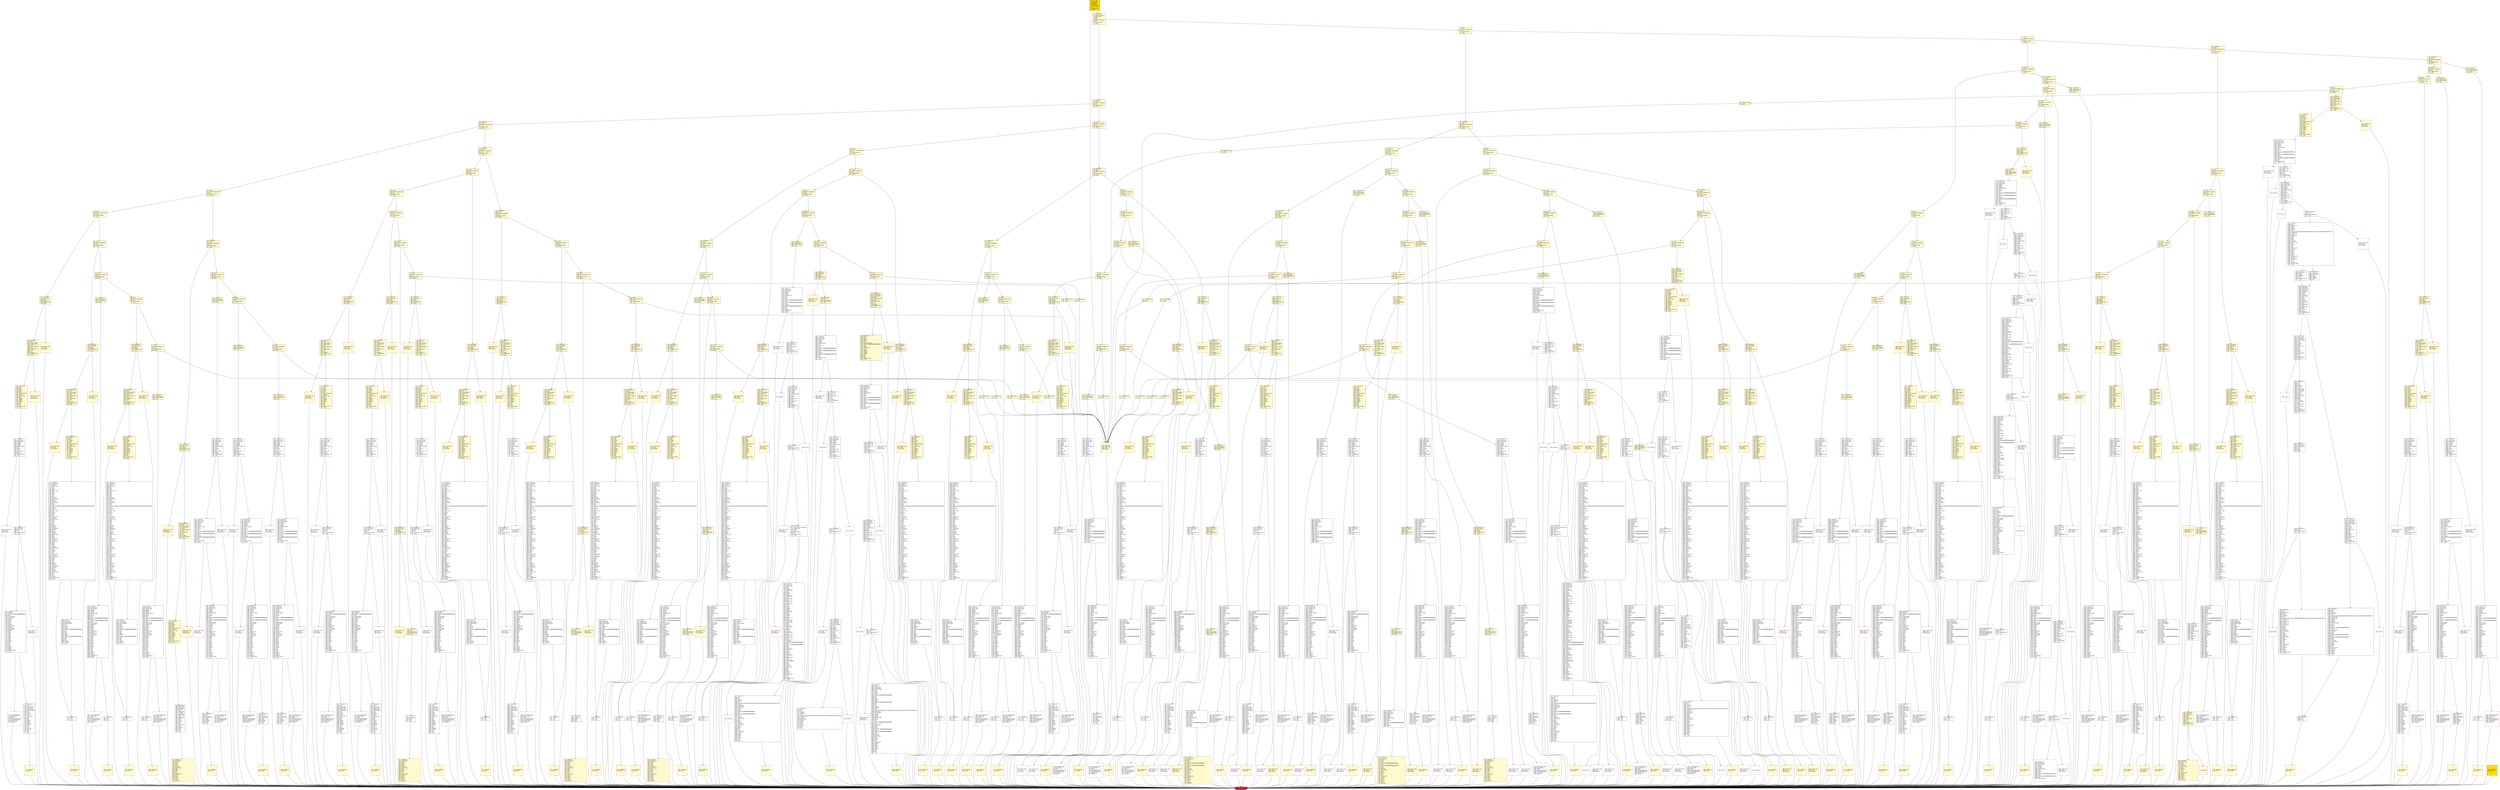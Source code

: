 digraph G {
bgcolor=transparent rankdir=UD;
node [shape=box style=filled color=black fillcolor=white fontname=arial fontcolor=black];
1958 [label="1958: PUSH1 0x00\l1960: DUP1\l1961: REVERT\l" fillcolor=lemonchiffon shape=Msquare color=crimson ];
3136 [label="3136: JUMPDEST\l3137: PUSH2 0x0c48\l3140: PUSH2 0x3117\l3143: JUMP\l" fillcolor=lemonchiffon ];
11494 [label="11494: JUMPDEST\l11495: PUSH1 0x1e\l11497: PUSH1 0x00\l11499: SWAP1\l11500: SLOAD\l11501: SWAP1\l11502: PUSH2 0x0100\l11505: EXP\l11506: SWAP1\l11507: DIV\l11508: PUSH20 0xffffffffffffffffffffffffffffffffffffffff\l11529: AND\l11530: PUSH20 0xffffffffffffffffffffffffffffffffffffffff\l11551: AND\l11552: CALLER\l11553: PUSH20 0xffffffffffffffffffffffffffffffffffffffff\l11574: AND\l11575: EQ\l11576: PUSH2 0x2d40\l11579: JUMPI\l" ];
860 [label="860: DUP1\l861: PUSH4 0x44ddf4ba\l866: EQ\l867: PUSH2 0x0700\l870: JUMPI\l" fillcolor=lemonchiffon ];
15903 [label="15903: JUMPDEST\l15904: PUSH1 0x2c\l15906: PUSH1 0x01\l15908: SWAP1\l15909: SLOAD\l15910: SWAP1\l15911: PUSH2 0x0100\l15914: EXP\l15915: SWAP1\l15916: DIV\l15917: PUSH20 0xffffffffffffffffffffffffffffffffffffffff\l15938: AND\l15939: PUSH20 0xffffffffffffffffffffffffffffffffffffffff\l15960: AND\l15961: PUSH2 0x08fc\l15964: PUSH1 0x2d\l15966: SLOAD\l15967: SWAP1\l15968: DUP2\l15969: ISZERO\l15970: MUL\l15971: SWAP1\l15972: PUSH1 0x40\l15974: MLOAD\l15975: PUSH1 0x00\l15977: PUSH1 0x40\l15979: MLOAD\l15980: DUP1\l15981: DUP4\l15982: SUB\l15983: DUP2\l15984: DUP6\l15985: DUP9\l15986: DUP9\l15987: CALL\l15988: SWAP4\l15989: POP\l15990: POP\l15991: POP\l15992: POP\l15993: ISZERO\l15994: DUP1\l15995: ISZERO\l15996: PUSH2 0x3e89\l15999: JUMPI\l" ];
707 [label="707: DUP1\l708: PUSH4 0x5289b4e3\l713: EQ\l714: PUSH2 0x07d9\l717: JUMPI\l" fillcolor=lemonchiffon ];
1981 [label="1981: PUSH1 0x00\l1983: DUP1\l1984: REVERT\l" fillcolor=lemonchiffon shape=Msquare color=crimson ];
1056 [label="1056: JUMPDEST\l1057: CALLVALUE\l1058: DUP1\l1059: ISZERO\l1060: PUSH2 0x042c\l1063: JUMPI\l" fillcolor=lemonchiffon ];
14735 [label="14735: JUMPDEST\l14736: PUSH1 0x0e\l14738: PUSH1 0x00\l14740: SWAP1\l14741: SLOAD\l14742: SWAP1\l14743: PUSH2 0x0100\l14746: EXP\l14747: SWAP1\l14748: DIV\l14749: PUSH20 0xffffffffffffffffffffffffffffffffffffffff\l14770: AND\l14771: PUSH20 0xffffffffffffffffffffffffffffffffffffffff\l14792: AND\l14793: CALLER\l14794: PUSH20 0xffffffffffffffffffffffffffffffffffffffff\l14815: AND\l14816: EQ\l14817: ISZERO\l14818: PUSH2 0x39ea\l14821: JUMPI\l" ];
1654 [label="1654: JUMPDEST\l1655: PUSH2 0x067e\l1658: PUSH2 0x1517\l1661: JUMP\l" fillcolor=lemonchiffon ];
14214 [label="14214: PUSH1 0x00\l14216: DUP1\l14217: REVERT\l" shape=Msquare color=crimson ];
3387 [label="3387: JUMPDEST\l3388: CALLVALUE\l3389: DUP1\l3390: ISZERO\l3391: PUSH2 0x0d47\l3394: JUMPI\l" fillcolor=lemonchiffon ];
369 [label="369: PUSH2 0x041b\l372: JUMP\l" fillcolor=lemonchiffon ];
3513 [label="3513: JUMPDEST\l3514: STOP\l" fillcolor=lemonchiffon shape=Msquare color=crimson ];
1555 [label="1555: JUMPDEST\l1556: CALLVALUE\l1557: DUP1\l1558: ISZERO\l1559: PUSH2 0x061f\l1562: JUMPI\l" fillcolor=lemonchiffon ];
14111 [label="14111: CALLER\l14112: PUSH1 0x08\l14114: PUSH1 0x00\l14116: PUSH2 0x0100\l14119: EXP\l14120: DUP2\l14121: SLOAD\l14122: DUP2\l14123: PUSH20 0xffffffffffffffffffffffffffffffffffffffff\l14144: MUL\l14145: NOT\l14146: AND\l14147: SWAP1\l14148: DUP4\l14149: PUSH20 0xffffffffffffffffffffffffffffffffffffffff\l14170: AND\l14171: MUL\l14172: OR\l14173: SWAP1\l14174: SSTORE\l14175: POP\l" ];
8669 [label="8669: JUMPDEST\l8670: PUSH1 0x0f\l8672: PUSH1 0x14\l8674: SWAP1\l8675: SLOAD\l8676: SWAP1\l8677: PUSH2 0x0100\l8680: EXP\l8681: SWAP1\l8682: DIV\l8683: PUSH1 0xff\l8685: AND\l8686: PUSH1 0x05\l8688: DUP2\l8689: GT\l8690: ISZERO\l8691: PUSH2 0x21f8\l8694: JUMPI\l" ];
13287 [label="13287: JUMPDEST\l13288: PUSH1 0x00\l13290: PUSH1 0x12\l13292: PUSH1 0x00\l13294: PUSH1 0x17\l13296: SLOAD\l13297: DUP2\l13298: MSTORE\l13299: PUSH1 0x20\l13301: ADD\l13302: SWAP1\l13303: DUP2\l13304: MSTORE\l13305: PUSH1 0x20\l13307: ADD\l13308: PUSH1 0x00\l13310: SHA3\l13311: PUSH1 0x01\l13313: ADD\l13314: SLOAD\l13315: GT\l13316: ISZERO\l13317: PUSH2 0x34a3\l13320: JUMPI\l" ];
2901 [label="2901: JUMPDEST\l2902: POP\l2903: PUSH2 0x0b82\l2906: PUSH1 0x04\l2908: DUP1\l2909: CALLDATASIZE\l2910: SUB\l2911: PUSH1 0x20\l2913: DUP2\l2914: LT\l2915: ISZERO\l2916: PUSH2 0x0b6c\l2919: JUMPI\l" fillcolor=lemonchiffon ];
9349 [label="9349: INVALID\l" shape=Msquare color=crimson ];
12067 [label="12067: JUMPDEST\l12068: PUSH1 0x12\l12070: PUSH1 0x00\l12072: PUSH1 0x01\l12074: DUP2\l12075: MSTORE\l12076: PUSH1 0x20\l12078: ADD\l12079: SWAP1\l12080: DUP2\l12081: MSTORE\l12082: PUSH1 0x20\l12084: ADD\l12085: PUSH1 0x00\l12087: SHA3\l12088: PUSH1 0x01\l12090: ADD\l12091: PUSH1 0x00\l12093: DUP2\l12094: SLOAD\l12095: DUP1\l12096: SWAP3\l12097: SWAP2\l12098: SWAP1\l12099: PUSH1 0x01\l12101: ADD\l12102: SWAP2\l12103: SWAP1\l12104: POP\l12105: SSTORE\l12106: POP\l12107: PUSH1 0x01\l12109: PUSH1 0x12\l12111: PUSH1 0x00\l12113: PUSH1 0x01\l12115: DUP2\l12116: MSTORE\l12117: PUSH1 0x20\l12119: ADD\l12120: SWAP1\l12121: DUP2\l12122: MSTORE\l12123: PUSH1 0x20\l12125: ADD\l12126: PUSH1 0x00\l12128: SHA3\l12129: PUSH1 0x00\l12131: ADD\l12132: PUSH1 0x00\l12134: CALLER\l12135: PUSH20 0xffffffffffffffffffffffffffffffffffffffff\l12156: AND\l12157: PUSH20 0xffffffffffffffffffffffffffffffffffffffff\l12178: AND\l12179: DUP2\l12180: MSTORE\l12181: PUSH1 0x20\l12183: ADD\l12184: SWAP1\l12185: DUP2\l12186: MSTORE\l12187: PUSH1 0x20\l12189: ADD\l12190: PUSH1 0x00\l12192: SHA3\l12193: PUSH1 0x00\l12195: PUSH2 0x0100\l12198: EXP\l12199: DUP2\l12200: SLOAD\l12201: DUP2\l12202: PUSH1 0xff\l12204: MUL\l12205: NOT\l12206: AND\l12207: SWAP1\l12208: DUP4\l12209: PUSH1 0x02\l12211: DUP2\l12212: GT\l12213: ISZERO\l12214: PUSH2 0x2fbb\l12217: JUMPI\l" ];
3503 [label="3503: JUMPDEST\l3504: STOP\l" fillcolor=lemonchiffon shape=Msquare color=crimson ];
6688 [label="6688: RETURNDATASIZE\l6689: PUSH1 0x00\l6691: DUP1\l6692: RETURNDATACOPY\l6693: RETURNDATASIZE\l6694: PUSH1 0x00\l6696: REVERT\l" shape=Msquare color=crimson ];
15642 [label="15642: JUMPDEST\l15643: POP\l15644: JUMP\l" ];
1451 [label="1451: JUMPDEST\l1452: STOP\l" fillcolor=lemonchiffon shape=Msquare color=crimson ];
598 [label="598: DUP1\l599: PUSH4 0x7782090b\l604: EQ\l605: PUSH2 0x0953\l608: JUMPI\l" fillcolor=lemonchiffon ];
287 [label="287: PUSH2 0x041b\l290: JUMP\l" fillcolor=lemonchiffon ];
3047 [label="3047: JUMPDEST\l3048: PUSH2 0x0bef\l3051: PUSH2 0x2ccc\l3054: JUMP\l" fillcolor=lemonchiffon ];
4271 [label="4271: JUMPDEST\l4272: PUSH1 0x40\l4274: MLOAD\l4275: PUSH1 0x20\l4277: ADD\l4278: DUP1\l4279: DUP1\l4280: PUSH1 0x20\l4282: ADD\l4283: DUP3\l4284: DUP2\l4285: SUB\l4286: DUP3\l4287: MSTORE\l4288: PUSH1 0x05\l4290: DUP2\l4291: MSTORE\l4292: PUSH1 0x20\l4294: ADD\l4295: DUP1\l4296: PUSH32 0x68656c6c6f000000000000000000000000000000000000000000000000000000\l4329: DUP2\l4330: MSTORE\l4331: POP\l4332: PUSH1 0x20\l4334: ADD\l4335: SWAP2\l4336: POP\l4337: POP\l4338: PUSH1 0x40\l4340: MLOAD\l4341: PUSH1 0x20\l4343: DUP2\l4344: DUP4\l4345: SUB\l4346: SUB\l4347: DUP2\l4348: MSTORE\l4349: SWAP1\l4350: PUSH1 0x40\l4352: MSTORE\l4353: DUP1\l4354: MLOAD\l4355: SWAP1\l4356: PUSH1 0x20\l4358: ADD\l4359: SHA3\l4360: DUP2\l4361: PUSH1 0x40\l4363: MLOAD\l4364: PUSH1 0x20\l4366: ADD\l4367: DUP1\l4368: DUP3\l4369: DUP2\l4370: MSTORE\l4371: PUSH1 0x20\l4373: ADD\l4374: SWAP2\l4375: POP\l4376: POP\l4377: PUSH1 0x40\l4379: MLOAD\l4380: PUSH1 0x20\l4382: DUP2\l4383: DUP4\l4384: SUB\l4385: SUB\l4386: DUP2\l4387: MSTORE\l4388: SWAP1\l4389: PUSH1 0x40\l4391: MSTORE\l4392: DUP1\l4393: MLOAD\l4394: SWAP1\l4395: PUSH1 0x20\l4397: ADD\l4398: SHA3\l4399: EQ\l4400: ISZERO\l4401: PUSH2 0x1176\l4404: JUMPI\l" ];
3536 [label="3536: JUMPDEST\l3537: STOP\l" fillcolor=lemonchiffon shape=Msquare fillcolor=gold ];
2027 [label="2027: PUSH1 0x00\l2029: DUP1\l2030: REVERT\l" fillcolor=lemonchiffon shape=Msquare color=crimson ];
12887 [label="12887: RETURNDATASIZE\l12888: PUSH1 0x00\l12890: DUP1\l12891: RETURNDATACOPY\l12892: RETURNDATASIZE\l12893: PUSH1 0x00\l12895: REVERT\l" shape=Msquare color=crimson ];
3546 [label="3546: JUMPDEST\l3547: STOP\l" fillcolor=lemonchiffon shape=Msquare color=crimson ];
767 [label="767: DUP1\l768: PUSH4 0x4a037610\l773: EQ\l774: PUSH2 0x0780\l777: JUMPI\l" fillcolor=lemonchiffon ];
13266 [label="13266: PUSH1 0x01\l13268: PUSH1 0x17\l13270: DUP2\l13271: SWAP1\l13272: SSTORE\l13273: POP\l13274: PUSH2 0x33e7\l13277: JUMP\l" ];
12034 [label="12034: JUMPDEST\l12035: EQ\l12036: PUSH2 0x2f0c\l12039: JUMPI\l" ];
3569 [label="3569: JUMPDEST\l3570: STOP\l" fillcolor=lemonchiffon shape=Msquare color=crimson ];
6953 [label="6953: JUMPDEST\l6954: CALLER\l6955: PUSH20 0xffffffffffffffffffffffffffffffffffffffff\l6976: AND\l6977: PUSH2 0x08fc\l6980: PUSH1 0x0b\l6982: SLOAD\l6983: SWAP1\l6984: DUP2\l6985: ISZERO\l6986: MUL\l6987: SWAP1\l6988: PUSH1 0x40\l6990: MLOAD\l6991: PUSH1 0x00\l6993: PUSH1 0x40\l6995: MLOAD\l6996: DUP1\l6997: DUP4\l6998: SUB\l6999: DUP2\l7000: DUP6\l7001: DUP9\l7002: DUP9\l7003: CALL\l7004: SWAP4\l7005: POP\l7006: POP\l7007: POP\l7008: POP\l7009: ISZERO\l7010: DUP1\l7011: ISZERO\l7012: PUSH2 0x1b71\l7015: JUMPI\l" ];
16135 [label="16135: JUMPDEST\l16136: PUSH1 0x20\l16138: PUSH1 0x01\l16140: SWAP1\l16141: SLOAD\l16142: SWAP1\l16143: PUSH2 0x0100\l16146: EXP\l16147: SWAP1\l16148: DIV\l16149: PUSH20 0xffffffffffffffffffffffffffffffffffffffff\l16170: AND\l16171: PUSH20 0xffffffffffffffffffffffffffffffffffffffff\l16192: AND\l16193: PUSH2 0x08fc\l16196: PUSH1 0x21\l16198: SLOAD\l16199: SWAP1\l16200: DUP2\l16201: ISZERO\l16202: MUL\l16203: SWAP1\l16204: PUSH1 0x40\l16206: MLOAD\l16207: PUSH1 0x00\l16209: PUSH1 0x40\l16211: MLOAD\l16212: DUP1\l16213: DUP4\l16214: SUB\l16215: DUP2\l16216: DUP6\l16217: DUP9\l16218: DUP9\l16219: CALL\l16220: SWAP4\l16221: POP\l16222: POP\l16223: POP\l16224: POP\l16225: ISZERO\l16226: DUP1\l16227: ISZERO\l16228: PUSH2 0x3f71\l16231: JUMPI\l" ];
276 [label="276: DUP1\l277: PUSH4 0xbb55f25c\l282: EQ\l283: PUSH2 0x0c8f\l286: JUMPI\l" fillcolor=lemonchiffon ];
325 [label="325: DUP1\l326: PUSH4 0xa80e5d23\l331: EQ\l332: PUSH2 0x0be7\l335: JUMPI\l" fillcolor=lemonchiffon ];
1851 [label="1851: JUMPDEST\l1852: PUSH2 0x0743\l1855: PUSH2 0x188c\l1858: JUMP\l" fillcolor=lemonchiffon ];
183 [label="183: DUP1\l184: PUSH4 0xbecb69be\l189: EQ\l190: PUSH2 0x0cbd\l193: JUMPI\l" fillcolor=lemonchiffon ];
11993 [label="11993: JUMPDEST\l11994: PUSH1 0x02\l11996: DUP1\l11997: PUSH1 0x05\l11999: DUP2\l12000: GT\l12001: ISZERO\l12002: PUSH2 0x2ee7\l12005: JUMPI\l" ];
3579 [label="3579: JUMPDEST\l3580: STOP\l" fillcolor=lemonchiffon shape=Msquare color=crimson ];
1474 [label="1474: JUMPDEST\l1475: PUSH1 0x40\l1477: MLOAD\l1478: DUP1\l1479: DUP3\l1480: DUP2\l1481: MSTORE\l1482: PUSH1 0x20\l1484: ADD\l1485: SWAP2\l1486: POP\l1487: POP\l1488: PUSH1 0x40\l1490: MLOAD\l1491: DUP1\l1492: SWAP2\l1493: SUB\l1494: SWAP1\l1495: RETURN\l" fillcolor=lemonchiffon shape=Msquare color=crimson ];
4717 [label="4717: RETURNDATASIZE\l4718: PUSH1 0x00\l4720: DUP1\l4721: RETURNDATACOPY\l4722: RETURNDATASIZE\l4723: PUSH1 0x00\l4725: REVERT\l" shape=Msquare color=crimson ];
15787 [label="15787: JUMPDEST\l15788: PUSH1 0x2c\l15790: PUSH1 0x00\l15792: SWAP1\l15793: SLOAD\l15794: SWAP1\l15795: PUSH2 0x0100\l15798: EXP\l15799: SWAP1\l15800: DIV\l15801: PUSH1 0xff\l15803: AND\l15804: ISZERO\l15805: PUSH2 0x3dc5\l15808: JUMPI\l" ];
13505 [label="13505: INVALID\l" shape=Msquare color=crimson ];
2137 [label="2137: JUMPDEST\l2138: PUSH2 0x0861\l2141: PUSH2 0x1d53\l2144: JUMP\l" fillcolor=lemonchiffon ];
3571 [label="3571: JUMPDEST\l3572: PUSH2 0x0dfb\l3575: PUSH2 0x3b6b\l3578: JUMP\l" fillcolor=lemonchiffon ];
3675 [label="3675: JUMPDEST\l3676: DUP2\l3677: ADD\l3678: SWAP1\l3679: DUP1\l3680: DUP1\l3681: CALLDATALOAD\l3682: SWAP1\l3683: PUSH1 0x20\l3685: ADD\l3686: SWAP1\l3687: SWAP3\l3688: SWAP2\l3689: SWAP1\l3690: POP\l3691: POP\l3692: POP\l3693: PUSH2 0x3d1d\l3696: JUMP\l" fillcolor=lemonchiffon ];
6795 [label="6795: RETURNDATASIZE\l6796: PUSH1 0x00\l6798: DUP1\l6799: RETURNDATACOPY\l6800: RETURNDATASIZE\l6801: PUSH1 0x00\l6803: REVERT\l" shape=Msquare color=crimson ];
3328 [label="3328: JUMPDEST\l3329: STOP\l" fillcolor=lemonchiffon shape=Msquare color=crimson ];
6940 [label="6940: JUMPDEST\l6941: PUSH1 0x0a\l6943: DUP2\l6944: LT\l6945: PUSH2 0x1b29\l6948: JUMPI\l" ];
13350 [label="13350: INVALID\l" shape=Msquare color=crimson ];
1508 [label="1508: JUMPDEST\l1509: POP\l1510: PUSH2 0x0611\l1513: PUSH1 0x04\l1515: DUP1\l1516: CALLDATASIZE\l1517: SUB\l1518: PUSH1 0x20\l1520: DUP2\l1521: LT\l1522: ISZERO\l1523: PUSH2 0x05fb\l1526: JUMPI\l" fillcolor=lemonchiffon ];
1333 [label="1333: JUMPDEST\l1334: STOP\l" fillcolor=lemonchiffon shape=Msquare color=crimson ];
16131 [label="16131: PUSH1 0x00\l16133: DUP1\l16134: REVERT\l" shape=Msquare color=crimson ];
2488 [label="2488: JUMPDEST\l2489: CALLVALUE\l2490: DUP1\l2491: ISZERO\l2492: PUSH2 0x09c4\l2495: JUMPI\l" fillcolor=lemonchiffon ];
11289 [label="11289: INVALID\l" shape=Msquare color=crimson ];
1800 [label="1800: PUSH1 0x00\l1802: DUP1\l1803: REVERT\l" fillcolor=lemonchiffon shape=Msquare color=crimson ];
12040 [label="12040: PUSH1 0x00\l12042: DUP1\l12043: REVERT\l" shape=Msquare color=crimson ];
6525 [label="6525: CALLER\l6526: PUSH1 0x28\l6528: PUSH1 0x00\l6530: PUSH2 0x0100\l6533: EXP\l6534: DUP2\l6535: SLOAD\l6536: DUP2\l6537: PUSH20 0xffffffffffffffffffffffffffffffffffffffff\l6558: MUL\l6559: NOT\l6560: AND\l6561: SWAP1\l6562: DUP4\l6563: PUSH20 0xffffffffffffffffffffffffffffffffffffffff\l6584: AND\l6585: MUL\l6586: OR\l6587: SWAP1\l6588: SSTORE\l6589: POP\l" ];
12361 [label="12361: JUMPDEST\l12362: PUSH1 0x22\l12364: PUSH1 0x01\l12366: SWAP1\l12367: SLOAD\l12368: SWAP1\l12369: PUSH2 0x0100\l12372: EXP\l12373: SWAP1\l12374: DIV\l12375: PUSH20 0xffffffffffffffffffffffffffffffffffffffff\l12396: AND\l12397: PUSH20 0xffffffffffffffffffffffffffffffffffffffff\l12418: AND\l12419: CALLER\l12420: PUSH20 0xffffffffffffffffffffffffffffffffffffffff\l12441: AND\l12442: EQ\l12443: PUSH2 0x30a3\l12446: JUMPI\l" ];
2182 [label="2182: JUMPDEST\l2183: DUP2\l2184: ADD\l2185: SWAP1\l2186: DUP1\l2187: DUP1\l2188: CALLDATALOAD\l2189: SWAP1\l2190: PUSH1 0x20\l2192: ADD\l2193: SWAP1\l2194: SWAP3\l2195: SWAP2\l2196: SWAP1\l2197: POP\l2198: POP\l2199: POP\l2200: PUSH2 0x1e3b\l2203: JUMP\l" fillcolor=lemonchiffon ];
9562 [label="9562: JUMPDEST\l9563: PUSH1 0x0e\l9565: PUSH1 0x00\l9567: SWAP1\l9568: SLOAD\l9569: SWAP1\l9570: PUSH2 0x0100\l9573: EXP\l9574: SWAP1\l9575: DIV\l9576: PUSH20 0xffffffffffffffffffffffffffffffffffffffff\l9597: AND\l9598: DUP2\l9599: JUMP\l" ];
14867 [label="14867: JUMPDEST\l14868: EQ\l14869: PUSH2 0x3a1d\l14872: JUMPI\l" ];
489 [label="489: PUSH2 0x041b\l492: JUMP\l" fillcolor=lemonchiffon ];
1823 [label="1823: PUSH1 0x00\l1825: DUP1\l1826: REVERT\l" fillcolor=lemonchiffon shape=Msquare color=crimson ];
12063 [label="12063: PUSH1 0x00\l12065: DUP1\l12066: REVERT\l" shape=Msquare color=crimson ];
9350 [label="9350: JUMPDEST\l9351: EQ\l9352: PUSH2 0x2490\l9355: JUMPI\l" ];
1892 [label="1892: PUSH1 0x00\l1894: DUP1\l1895: REVERT\l" fillcolor=lemonchiffon shape=Msquare color=crimson ];
13008 [label="13008: RETURNDATASIZE\l13009: PUSH1 0x00\l13011: DUP1\l13012: RETURNDATACOPY\l13013: RETURNDATASIZE\l13014: PUSH1 0x00\l13016: REVERT\l" shape=Msquare color=crimson ];
9704 [label="9704: JUMPDEST\l9705: POP\l9706: JUMP\l" ];
9322 [label="9322: INVALID\l" shape=Msquare color=crimson ];
493 [label="493: JUMPDEST\l494: DUP1\l495: PUSH4 0x7dc0d1d0\l500: EQ\l501: PUSH2 0x09b8\l504: JUMPI\l" fillcolor=lemonchiffon ];
14201 [label="14201: PUSH1 0x00\l14203: DUP1\l14204: REVERT\l" shape=Msquare color=crimson ];
11462 [label="11462: JUMPDEST\l11463: PUSH1 0x1b\l11465: SLOAD\l11466: DUP2\l11467: JUMP\l" ];
3444 [label="3444: JUMPDEST\l3445: STOP\l" fillcolor=lemonchiffon shape=Msquare color=crimson ];
1392 [label="1392: JUMPDEST\l1393: STOP\l" fillcolor=lemonchiffon shape=Msquare color=crimson ];
1869 [label="1869: PUSH1 0x00\l1871: DUP1\l1872: REVERT\l" fillcolor=lemonchiffon shape=Msquare color=crimson ];
10707 [label="10707: JUMPDEST\l10708: PUSH1 0x40\l10710: MLOAD\l10711: PUSH1 0x20\l10713: ADD\l10714: DUP1\l10715: DUP1\l10716: PUSH1 0x20\l10718: ADD\l10719: DUP3\l10720: DUP2\l10721: SUB\l10722: DUP3\l10723: MSTORE\l10724: PUSH1 0x05\l10726: DUP2\l10727: MSTORE\l10728: PUSH1 0x20\l10730: ADD\l10731: DUP1\l10732: PUSH32 0x68656c6c6f000000000000000000000000000000000000000000000000000000\l10765: DUP2\l10766: MSTORE\l10767: POP\l10768: PUSH1 0x20\l10770: ADD\l10771: SWAP2\l10772: POP\l10773: POP\l10774: PUSH1 0x40\l10776: MLOAD\l10777: PUSH1 0x20\l10779: DUP2\l10780: DUP4\l10781: SUB\l10782: SUB\l10783: DUP2\l10784: MSTORE\l10785: SWAP1\l10786: PUSH1 0x40\l10788: MSTORE\l10789: DUP1\l10790: MLOAD\l10791: SWAP1\l10792: PUSH1 0x20\l10794: ADD\l10795: SHA3\l10796: DUP2\l10797: PUSH1 0x40\l10799: MLOAD\l10800: PUSH1 0x20\l10802: ADD\l10803: DUP1\l10804: DUP3\l10805: DUP2\l10806: MSTORE\l10807: PUSH1 0x20\l10809: ADD\l10810: SWAP2\l10811: POP\l10812: POP\l10813: PUSH1 0x40\l10815: MLOAD\l10816: PUSH1 0x20\l10818: DUP2\l10819: DUP4\l10820: SUB\l10821: SUB\l10822: DUP2\l10823: MSTORE\l10824: SWAP1\l10825: PUSH1 0x40\l10827: MSTORE\l10828: DUP1\l10829: MLOAD\l10830: SWAP1\l10831: PUSH1 0x20\l10833: ADD\l10834: SHA3\l10835: EQ\l10836: ISZERO\l10837: PUSH2 0x2a9a\l10840: JUMPI\l" ];
13395 [label="13395: INVALID\l" shape=Msquare color=crimson ];
935 [label="935: JUMPDEST\l936: DUP1\l937: PUSH4 0x18824f92\l942: GT\l943: PUSH2 0x03ee\l946: JUMPI\l" fillcolor=lemonchiffon ];
6902 [label="6902: RETURNDATASIZE\l6903: PUSH1 0x00\l6905: DUP1\l6906: RETURNDATACOPY\l6907: RETURNDATASIZE\l6908: PUSH1 0x00\l6910: REVERT\l" shape=Msquare color=crimson ];
3004 [label="3004: JUMPDEST\l3005: CALLVALUE\l3006: DUP1\l3007: ISZERO\l3008: PUSH2 0x0bc8\l3011: JUMPI\l" fillcolor=lemonchiffon ];
10068 [label="10068: PUSH1 0x00\l10070: DUP1\l10071: REVERT\l" shape=Msquare color=crimson ];
418 [label="418: PUSH2 0x041b\l421: JUMP\l" fillcolor=lemonchiffon ];
1370 [label="1370: JUMPDEST\l1371: DUP2\l1372: ADD\l1373: SWAP1\l1374: DUP1\l1375: DUP1\l1376: CALLDATALOAD\l1377: SWAP1\l1378: PUSH1 0x20\l1380: ADD\l1381: SWAP1\l1382: SWAP3\l1383: SWAP2\l1384: SWAP1\l1385: POP\l1386: POP\l1387: POP\l1388: PUSH2 0x1179\l1391: JUMP\l" fillcolor=lemonchiffon ];
1172 [label="1172: JUMPDEST\l1173: STOP\l" fillcolor=lemonchiffon shape=Msquare color=crimson ];
2948 [label="2948: JUMPDEST\l2949: PUSH2 0x0bb0\l2952: PUSH1 0x04\l2954: DUP1\l2955: CALLDATASIZE\l2956: SUB\l2957: PUSH1 0x20\l2959: DUP2\l2960: LT\l2961: ISZERO\l2962: PUSH2 0x0b9a\l2965: JUMPI\l" fillcolor=lemonchiffon ];
16041 [label="16041: PUSH1 0x00\l16043: DUP1\l16044: REVERT\l" shape=Msquare color=crimson ];
314 [label="314: DUP1\l315: PUSH4 0xa6b513ee\l320: EQ\l321: PUSH2 0x0bbc\l324: JUMPI\l" fillcolor=lemonchiffon ];
3754 [label="3754: PUSH1 0x00\l3756: DUP1\l3757: REVERT\l" shape=Msquare color=crimson ];
13189 [label="13189: JUMPDEST\l13190: DUP2\l13191: PUSH1 0x1b\l13193: DUP2\l13194: SWAP1\l13195: SSTORE\l13196: POP\l13197: PUSH32 0x3ea19e46f588dc0b629b3a3632a1f13bdb12dc06e2f4bf3006f2325694ee3859\l13230: PUSH1 0x1b\l13232: SLOAD\l13233: PUSH1 0x40\l13235: MLOAD\l13236: DUP1\l13237: DUP3\l13238: DUP2\l13239: MSTORE\l13240: PUSH1 0x20\l13242: ADD\l13243: SWAP2\l13244: POP\l13245: POP\l13246: PUSH1 0x40\l13248: MLOAD\l13249: DUP1\l13250: SWAP2\l13251: SUB\l13252: SWAP1\l13253: LOG1\l13254: PUSH1 0x19\l13256: SLOAD\l13257: PUSH1 0x1b\l13259: SLOAD\l13260: GT\l13261: ISZERO\l13262: PUSH2 0x33de\l13265: JUMPI\l" ];
85 [label="85: DUP1\l86: PUSH4 0xf341dc48\l91: EQ\l92: PUSH2 0x0e38\l95: JUMPI\l" fillcolor=lemonchiffon ];
4757 [label="4757: JUMPDEST\l4758: PUSH1 0x19\l4760: SLOAD\l4761: DUP2\l4762: JUMP\l" ];
1195 [label="1195: JUMPDEST\l1196: PUSH1 0x40\l1198: MLOAD\l1199: DUP1\l1200: DUP3\l1201: DUP2\l1202: MSTORE\l1203: PUSH1 0x20\l1205: ADD\l1206: SWAP2\l1207: POP\l1208: POP\l1209: PUSH1 0x40\l1211: MLOAD\l1212: DUP1\l1213: SWAP2\l1214: SUB\l1215: SWAP1\l1216: RETURN\l" fillcolor=lemonchiffon shape=Msquare color=crimson ];
3213 [label="3213: JUMPDEST\l3214: STOP\l" fillcolor=lemonchiffon shape=Msquare color=crimson ];
4865 [label="4865: RETURNDATASIZE\l4866: PUSH1 0x00\l4868: DUP1\l4869: RETURNDATACOPY\l4870: RETURNDATASIZE\l4871: PUSH1 0x00\l4873: REVERT\l" shape=Msquare color=crimson ];
15813 [label="15813: JUMPDEST\l15814: PUSH1 0x2c\l15816: PUSH1 0x01\l15818: SWAP1\l15819: SLOAD\l15820: SWAP1\l15821: PUSH2 0x0100\l15824: EXP\l15825: SWAP1\l15826: DIV\l15827: PUSH20 0xffffffffffffffffffffffffffffffffffffffff\l15848: AND\l15849: PUSH20 0xffffffffffffffffffffffffffffffffffffffff\l15870: AND\l15871: CALLER\l15872: PUSH20 0xffffffffffffffffffffffffffffffffffffffff\l15893: AND\l15894: EQ\l15895: PUSH2 0x3e1f\l15898: JUMPI\l" ];
1252 [label="1252: JUMPDEST\l1253: DUP2\l1254: ADD\l1255: SWAP1\l1256: DUP1\l1257: DUP1\l1258: CALLDATALOAD\l1259: SWAP1\l1260: PUSH1 0x20\l1262: ADD\l1263: SWAP1\l1264: SWAP3\l1265: SWAP2\l1266: SWAP1\l1267: POP\l1268: POP\l1269: POP\l1270: PUSH2 0x0fe5\l1273: JUMP\l" fillcolor=lemonchiffon ];
10909 [label="10909: JUMPDEST\l10910: PUSH1 0x40\l10912: MLOAD\l10913: PUSH1 0x20\l10915: ADD\l10916: DUP1\l10917: DUP1\l10918: PUSH1 0x20\l10920: ADD\l10921: DUP3\l10922: DUP2\l10923: SUB\l10924: DUP3\l10925: MSTORE\l10926: PUSH1 0x05\l10928: DUP2\l10929: MSTORE\l10930: PUSH1 0x20\l10932: ADD\l10933: DUP1\l10934: PUSH32 0x68656c6c6f000000000000000000000000000000000000000000000000000000\l10967: DUP2\l10968: MSTORE\l10969: POP\l10970: PUSH1 0x20\l10972: ADD\l10973: SWAP2\l10974: POP\l10975: POP\l10976: PUSH1 0x40\l10978: MLOAD\l10979: PUSH1 0x20\l10981: DUP2\l10982: DUP4\l10983: SUB\l10984: SUB\l10985: DUP2\l10986: MSTORE\l10987: SWAP1\l10988: PUSH1 0x40\l10990: MSTORE\l10991: DUP1\l10992: MLOAD\l10993: SWAP1\l10994: PUSH1 0x20\l10996: ADD\l10997: SHA3\l10998: DUP2\l10999: PUSH1 0x40\l11001: MLOAD\l11002: PUSH1 0x20\l11004: ADD\l11005: DUP1\l11006: DUP3\l11007: DUP2\l11008: MSTORE\l11009: PUSH1 0x20\l11011: ADD\l11012: SWAP2\l11013: POP\l11014: POP\l11015: PUSH1 0x40\l11017: MLOAD\l11018: PUSH1 0x20\l11020: DUP2\l11021: DUP4\l11022: SUB\l11023: SUB\l11024: DUP2\l11025: MSTORE\l11026: SWAP1\l11027: PUSH1 0x40\l11029: MSTORE\l11030: DUP1\l11031: MLOAD\l11032: SWAP1\l11033: PUSH1 0x20\l11035: ADD\l11036: SHA3\l11037: EQ\l11038: ISZERO\l11039: PUSH2 0x2b64\l11042: JUMPI\l" ];
16019 [label="16019: JUMPDEST\l16020: PUSH1 0x20\l16022: PUSH1 0x00\l16024: SWAP1\l16025: SLOAD\l16026: SWAP1\l16027: PUSH2 0x0100\l16030: EXP\l16031: SWAP1\l16032: DIV\l16033: PUSH1 0xff\l16035: AND\l16036: ISZERO\l16037: PUSH2 0x3ead\l16040: JUMPI\l" ];
1672 [label="1672: PUSH1 0x00\l1674: DUP1\l1675: REVERT\l" fillcolor=lemonchiffon shape=Msquare color=crimson ];
118 [label="118: PUSH2 0x041b\l121: JUMP\l" fillcolor=lemonchiffon ];
1782 [label="1782: JUMPDEST\l1783: PUSH2 0x06fe\l1786: PUSH2 0x1757\l1789: JUMP\l" fillcolor=lemonchiffon ];
3168 [label="3168: JUMPDEST\l3169: POP\l3170: PUSH2 0x0c8d\l3173: PUSH1 0x04\l3175: DUP1\l3176: CALLDATASIZE\l3177: SUB\l3178: PUSH1 0x20\l3180: DUP2\l3181: LT\l3182: ISZERO\l3183: PUSH2 0x0c77\l3186: JUMPI\l" fillcolor=lemonchiffon ];
886 [label="886: JUMPDEST\l887: DUP1\l888: PUSH4 0x1f491389\l893: EQ\l894: PUSH2 0x0613\l897: JUMPI\l" fillcolor=lemonchiffon ];
3259 [label="3259: JUMPDEST\l3260: STOP\l" fillcolor=lemonchiffon shape=Msquare color=crimson ];
9956 [label="9956: JUMPDEST\l9957: PUSH1 0x0f\l9959: PUSH1 0x15\l9961: SWAP1\l9962: SLOAD\l9963: SWAP1\l9964: PUSH2 0x0100\l9967: EXP\l9968: SWAP1\l9969: DIV\l9970: PUSH1 0xff\l9972: AND\l9973: ISZERO\l9974: PUSH2 0x26fe\l9977: JUMPI\l" ];
12451 [label="12451: JUMPDEST\l12452: PUSH1 0x22\l12454: PUSH1 0x01\l12456: SWAP1\l12457: SLOAD\l12458: SWAP1\l12459: PUSH2 0x0100\l12462: EXP\l12463: SWAP1\l12464: DIV\l12465: PUSH20 0xffffffffffffffffffffffffffffffffffffffff\l12486: AND\l12487: PUSH20 0xffffffffffffffffffffffffffffffffffffffff\l12508: AND\l12509: PUSH2 0x08fc\l12512: PUSH1 0x23\l12514: SLOAD\l12515: SWAP1\l12516: DUP2\l12517: ISZERO\l12518: MUL\l12519: SWAP1\l12520: PUSH1 0x40\l12522: MLOAD\l12523: PUSH1 0x00\l12525: PUSH1 0x40\l12527: MLOAD\l12528: DUP1\l12529: DUP4\l12530: SUB\l12531: DUP2\l12532: DUP6\l12533: DUP9\l12534: DUP9\l12535: CALL\l12536: SWAP4\l12537: POP\l12538: POP\l12539: POP\l12540: POP\l12541: ISZERO\l12542: DUP1\l12543: ISZERO\l12544: PUSH2 0x310d\l12547: JUMPI\l" ];
3652 [label="3652: JUMPDEST\l3653: POP\l3654: PUSH2 0x0e71\l3657: PUSH1 0x04\l3659: DUP1\l3660: CALLDATASIZE\l3661: SUB\l3662: PUSH1 0x20\l3664: DUP2\l3665: LT\l3666: ISZERO\l3667: PUSH2 0x0e5b\l3670: JUMPI\l" fillcolor=lemonchiffon ];
2644 [label="2644: JUMPDEST\l2645: PUSH2 0x0a5c\l2648: PUSH2 0x2679\l2651: JUMP\l" fillcolor=lemonchiffon ];
10178 [label="10178: JUMPDEST\l10179: POP\l10180: CALLVALUE\l10181: PUSH1 0x11\l10183: DUP2\l10184: SWAP1\l10185: SSTORE\l10186: POP\l10187: JUMP\l" ];
3741 [label="3741: PUSH1 0x00\l3743: DUP1\l3744: REVERT\l" shape=Msquare color=crimson ];
30 [label="30: DUP1\l31: PUSH4 0xb51be47b\l36: GT\l37: PUSH2 0x0123\l40: JUMPI\l" fillcolor=lemonchiffon ];
12945 [label="12945: JUMPDEST\l12946: CALLER\l12947: PUSH20 0xffffffffffffffffffffffffffffffffffffffff\l12968: AND\l12969: PUSH2 0x08fc\l12972: PUSH1 0x05\l12974: SLOAD\l12975: SWAP1\l12976: DUP2\l12977: ISZERO\l12978: MUL\l12979: SWAP1\l12980: PUSH1 0x40\l12982: MLOAD\l12983: PUSH1 0x00\l12985: PUSH1 0x40\l12987: MLOAD\l12988: DUP1\l12989: DUP4\l12990: SUB\l12991: DUP2\l12992: DUP6\l12993: DUP9\l12994: DUP9\l12995: CALL\l12996: SWAP4\l12997: POP\l12998: POP\l12999: POP\l13000: POP\l13001: ISZERO\l13002: DUP1\l13003: ISZERO\l13004: PUSH2 0x32d9\l13007: JUMPI\l" ];
1695 [label="1695: PUSH1 0x00\l1697: DUP1\l1698: REVERT\l" fillcolor=lemonchiffon shape=Msquare color=crimson ];
14628 [label="14628: JUMPDEST\l14629: PUSH1 0x09\l14631: PUSH1 0x00\l14633: SWAP1\l14634: SLOAD\l14635: SWAP1\l14636: PUSH2 0x0100\l14639: EXP\l14640: SWAP1\l14641: DIV\l14642: PUSH20 0xffffffffffffffffffffffffffffffffffffffff\l14663: AND\l14664: PUSH20 0xffffffffffffffffffffffffffffffffffffffff\l14685: AND\l14686: PUSH2 0x08fc\l14689: CALLVALUE\l14690: SWAP1\l14691: DUP2\l14692: ISZERO\l14693: MUL\l14694: SWAP1\l14695: PUSH1 0x40\l14697: MLOAD\l14698: PUSH1 0x00\l14700: PUSH1 0x40\l14702: MLOAD\l14703: DUP1\l14704: DUP4\l14705: SUB\l14706: DUP2\l14707: DUP6\l14708: DUP9\l14709: DUP9\l14710: CALL\l14711: SWAP4\l14712: POP\l14713: POP\l14714: POP\l14715: POP\l14716: ISZERO\l14717: DUP1\l14718: ISZERO\l14719: PUSH2 0x398c\l14722: JUMPI\l" ];
15188 [label="15188: RETURNDATASIZE\l15189: PUSH1 0x00\l15191: DUP1\l15192: RETURNDATACOPY\l15193: RETURNDATASIZE\l15194: PUSH1 0x00\l15196: REVERT\l" shape=Msquare color=crimson ];
5399 [label="5399: JUMPDEST\l5400: PUSH1 0x09\l5402: PUSH1 0x14\l5404: SWAP1\l5405: SLOAD\l5406: SWAP1\l5407: PUSH2 0x0100\l5410: EXP\l5411: SWAP1\l5412: DIV\l5413: PUSH1 0xff\l5415: AND\l5416: ISZERO\l5417: PUSH2 0x1531\l5420: JUMPI\l" ];
9978 [label="9978: PUSH1 0x00\l9980: DUP1\l9981: REVERT\l" shape=Msquare color=crimson ];
434 [label="434: DUP1\l435: PUSH4 0x87c845d3\l440: EQ\l441: PUSH2 0x0a5e\l444: JUMPI\l" fillcolor=lemonchiffon ];
14877 [label="14877: JUMPDEST\l14878: PUSH1 0x01\l14880: PUSH1 0x02\l14882: DUP2\l14883: GT\l14884: ISZERO\l14885: PUSH2 0x3a2a\l14888: JUMPI\l" ];
5621 [label="5621: JUMPDEST\l5622: POP\l5623: CALLVALUE\l5624: PUSH1 0x0b\l5626: DUP2\l5627: SWAP1\l5628: SSTORE\l5629: POP\l5630: JUMP\l" ];
1731 [label="1731: PUSH1 0x00\l1733: DUP1\l1734: REVERT\l" fillcolor=lemonchiffon shape=Msquare color=crimson ];
3318 [label="3318: JUMPDEST\l3319: STOP\l" fillcolor=lemonchiffon shape=Msquare color=crimson ];
3351 [label="3351: JUMPDEST\l3352: PUSH1 0x40\l3354: MLOAD\l3355: DUP1\l3356: DUP3\l3357: PUSH1 0x05\l3359: DUP2\l3360: GT\l3361: ISZERO\l3362: PUSH2 0x0d27\l3365: JUMPI\l" fillcolor=lemonchiffon ];
1274 [label="1274: JUMPDEST\l1275: STOP\l" fillcolor=lemonchiffon shape=Msquare color=crimson ];
6284 [label="6284: JUMPDEST\l6285: PUSH1 0x1c\l6287: PUSH1 0x00\l6289: SWAP1\l6290: SLOAD\l6291: SWAP1\l6292: PUSH2 0x0100\l6295: EXP\l6296: SWAP1\l6297: DIV\l6298: PUSH20 0xffffffffffffffffffffffffffffffffffffffff\l6319: AND\l6320: PUSH20 0xffffffffffffffffffffffffffffffffffffffff\l6341: AND\l6342: PUSH2 0x08fc\l6345: CALLVALUE\l6346: SWAP1\l6347: DUP2\l6348: ISZERO\l6349: MUL\l6350: SWAP1\l6351: PUSH1 0x40\l6353: MLOAD\l6354: PUSH1 0x00\l6356: PUSH1 0x40\l6358: MLOAD\l6359: DUP1\l6360: DUP4\l6361: SUB\l6362: DUP2\l6363: DUP6\l6364: DUP9\l6365: DUP9\l6366: CALL\l6367: SWAP4\l6368: POP\l6369: POP\l6370: POP\l6371: POP\l6372: ISZERO\l6373: DUP1\l6374: ISZERO\l6375: PUSH2 0x18f4\l6378: JUMPI\l" ];
7016 [label="7016: RETURNDATASIZE\l7017: PUSH1 0x00\l7019: DUP1\l7020: RETURNDATACOPY\l7021: RETURNDATASIZE\l7022: PUSH1 0x00\l7024: REVERT\l" shape=Msquare color=crimson ];
11989 [label="11989: PUSH1 0x00\l11991: DUP1\l11992: REVERT\l" shape=Msquare color=crimson ];
3458 [label="3458: JUMPDEST\l3459: POP\l3460: PUSH2 0x0daf\l3463: PUSH1 0x04\l3465: DUP1\l3466: CALLDATASIZE\l3467: SUB\l3468: PUSH1 0x20\l3470: DUP2\l3471: LT\l3472: ISZERO\l3473: PUSH2 0x0d99\l3476: JUMPI\l" fillcolor=lemonchiffon ];
1288 [label="1288: JUMPDEST\l1289: POP\l1290: PUSH2 0x0535\l1293: PUSH1 0x04\l1295: DUP1\l1296: CALLDATASIZE\l1297: SUB\l1298: PUSH1 0x20\l1300: DUP2\l1301: LT\l1302: ISZERO\l1303: PUSH2 0x051f\l1306: JUMPI\l" fillcolor=lemonchiffon ];
1754 [label="1754: PUSH1 0x00\l1756: DUP1\l1757: REVERT\l" fillcolor=lemonchiffon shape=Msquare color=crimson ];
5773 [label="5773: JUMPDEST\l5774: PUSH1 0x40\l5776: MLOAD\l5777: PUSH1 0x20\l5779: ADD\l5780: DUP1\l5781: DUP1\l5782: PUSH1 0x20\l5784: ADD\l5785: DUP3\l5786: DUP2\l5787: SUB\l5788: DUP3\l5789: MSTORE\l5790: PUSH1 0x05\l5792: DUP2\l5793: MSTORE\l5794: PUSH1 0x20\l5796: ADD\l5797: DUP1\l5798: PUSH32 0x68656c6c6f000000000000000000000000000000000000000000000000000000\l5831: DUP2\l5832: MSTORE\l5833: POP\l5834: PUSH1 0x20\l5836: ADD\l5837: SWAP2\l5838: POP\l5839: POP\l5840: PUSH1 0x40\l5842: MLOAD\l5843: PUSH1 0x20\l5845: DUP2\l5846: DUP4\l5847: SUB\l5848: SUB\l5849: DUP2\l5850: MSTORE\l5851: SWAP1\l5852: PUSH1 0x40\l5854: MSTORE\l5855: DUP1\l5856: MLOAD\l5857: SWAP1\l5858: PUSH1 0x20\l5860: ADD\l5861: SHA3\l5862: DUP2\l5863: PUSH1 0x40\l5865: MLOAD\l5866: PUSH1 0x20\l5868: ADD\l5869: DUP1\l5870: DUP3\l5871: DUP2\l5872: MSTORE\l5873: PUSH1 0x20\l5875: ADD\l5876: SWAP2\l5877: POP\l5878: POP\l5879: PUSH1 0x40\l5881: MLOAD\l5882: PUSH1 0x20\l5884: DUP2\l5885: DUP4\l5886: SUB\l5887: SUB\l5888: DUP2\l5889: MSTORE\l5890: SWAP1\l5891: PUSH1 0x40\l5893: MSTORE\l5894: DUP1\l5895: MLOAD\l5896: SWAP1\l5897: PUSH1 0x20\l5899: ADD\l5900: SHA3\l5901: EQ\l5902: ISZERO\l5903: PUSH2 0x1754\l5906: JUMPI\l" ];
5666 [label="5666: PUSH1 0x00\l5668: DUP1\l5669: REVERT\l" shape=Msquare color=crimson ];
11201 [label="11201: JUMPDEST\l11202: PUSH1 0x00\l11204: DUP1\l11205: PUSH1 0x05\l11207: DUP2\l11208: GT\l11209: ISZERO\l11210: PUSH2 0x2bcf\l11213: JUMPI\l" ];
13351 [label="13351: JUMPDEST\l13352: MUL\l13353: OR\l13354: SWAP1\l13355: SSTORE\l13356: POP\l13357: PUSH1 0x12\l13359: PUSH1 0x00\l13361: PUSH1 0x17\l13363: SLOAD\l13364: DUP2\l13365: MSTORE\l13366: PUSH1 0x20\l13368: ADD\l13369: SWAP1\l13370: DUP2\l13371: MSTORE\l13372: PUSH1 0x20\l13374: ADD\l13375: PUSH1 0x00\l13377: SHA3\l13378: PUSH1 0x01\l13380: ADD\l13381: SLOAD\l13382: PUSH2 0x344d\l13385: PUSH2 0x3f7b\l13388: JUMP\l" ];
15211 [label="15211: JUMPDEST\l15212: PUSH1 0x00\l15214: PUSH1 0x14\l15216: SWAP1\l15217: SLOAD\l15218: SWAP1\l15219: PUSH2 0x0100\l15222: EXP\l15223: SWAP1\l15224: DIV\l15225: PUSH1 0xff\l15227: AND\l15228: ISZERO\l15229: PUSH2 0x3b85\l15232: JUMPI\l" ];
156 [label="156: DUP1\l157: PUSH4 0xd97a4c41\l162: EQ\l163: PUSH2 0x0ddc\l166: JUMPI\l" fillcolor=lemonchiffon ];
1586 [label="1586: PUSH1 0x00\l1588: DUP1\l1589: REVERT\l" fillcolor=lemonchiffon shape=Msquare color=crimson ];
11584 [label="11584: JUMPDEST\l11585: PUSH1 0x1e\l11587: PUSH1 0x00\l11589: SWAP1\l11590: SLOAD\l11591: SWAP1\l11592: PUSH2 0x0100\l11595: EXP\l11596: SWAP1\l11597: DIV\l11598: PUSH20 0xffffffffffffffffffffffffffffffffffffffff\l11619: AND\l11620: PUSH20 0xffffffffffffffffffffffffffffffffffffffff\l11641: AND\l11642: PUSH2 0x08fc\l11645: PUSH1 0x1f\l11647: SLOAD\l11648: SWAP1\l11649: DUP2\l11650: ISZERO\l11651: MUL\l11652: SWAP1\l11653: PUSH1 0x40\l11655: MLOAD\l11656: PUSH1 0x00\l11658: PUSH1 0x40\l11660: MLOAD\l11661: DUP1\l11662: DUP4\l11663: SUB\l11664: DUP2\l11665: DUP6\l11666: DUP9\l11667: DUP9\l11668: CALL\l11669: SWAP4\l11670: POP\l11671: POP\l11672: POP\l11673: POP\l11674: ISZERO\l11675: DUP1\l11676: ISZERO\l11677: PUSH2 0x2daa\l11680: JUMPI\l" ];
3366 [label="3366: INVALID\l" fillcolor=lemonchiffon shape=Msquare color=crimson ];
3481 [label="3481: JUMPDEST\l3482: DUP2\l3483: ADD\l3484: SWAP1\l3485: DUP1\l3486: DUP1\l3487: CALLDATALOAD\l3488: SWAP1\l3489: PUSH1 0x20\l3491: ADD\l3492: SWAP1\l3493: SWAP3\l3494: SWAP2\l3495: SWAP1\l3496: POP\l3497: POP\l3498: POP\l3499: PUSH2 0x3763\l3502: JUMP\l" fillcolor=lemonchiffon ];
3124 [label="3124: JUMPDEST\l3125: STOP\l" fillcolor=lemonchiffon shape=Msquare color=crimson ];
9729 [label="9729: PUSH1 0x00\l9731: DUP1\l9732: REVERT\l" shape=Msquare color=crimson ];
3589 [label="3589: PUSH1 0x00\l3591: DUP1\l3592: REVERT\l" fillcolor=lemonchiffon shape=Msquare color=crimson ];
3134 [label="3134: JUMPDEST\l3135: STOP\l" fillcolor=lemonchiffon shape=Msquare color=crimson ];
1792 [label="1792: JUMPDEST\l1793: CALLVALUE\l1794: DUP1\l1795: ISZERO\l1796: PUSH2 0x070c\l1799: JUMPI\l" fillcolor=lemonchiffon ];
1229 [label="1229: JUMPDEST\l1230: POP\l1231: PUSH2 0x04fa\l1234: PUSH1 0x04\l1236: DUP1\l1237: CALLDATASIZE\l1238: SUB\l1239: PUSH1 0x20\l1241: DUP2\l1242: LT\l1243: ISZERO\l1244: PUSH2 0x04e4\l1247: JUMPI\l" fillcolor=lemonchiffon ];
2806 [label="2806: JUMPDEST\l2807: DUP2\l2808: ADD\l2809: SWAP1\l2810: DUP1\l2811: DUP1\l2812: CALLDATALOAD\l2813: SWAP1\l2814: PUSH1 0x20\l2816: ADD\l2817: SWAP1\l2818: SWAP3\l2819: SWAP2\l2820: SWAP1\l2821: POP\l2822: POP\l2823: POP\l2824: PUSH2 0x2945\l2827: JUMP\l" fillcolor=lemonchiffon ];
9742 [label="9742: PUSH1 0x00\l9744: DUP1\l9745: REVERT\l" shape=Msquare color=crimson ];
238 [label="238: PUSH2 0x041b\l241: JUMP\l" fillcolor=lemonchiffon ];
5653 [label="5653: PUSH1 0x00\l5655: DUP1\l5656: REVERT\l" shape=Msquare color=crimson ];
729 [label="729: DUP1\l730: PUSH4 0x59e3d29a\l735: EQ\l736: PUSH2 0x081e\l739: JUMPI\l" fillcolor=lemonchiffon ];
635 [label="635: JUMPDEST\l636: DUP1\l637: PUSH4 0x5b9df0c7\l642: EQ\l643: PUSH2 0x0863\l646: JUMPI\l" fillcolor=lemonchiffon ];
13958 [label="13958: JUMPDEST\l13959: PUSH1 0x0f\l13961: PUSH1 0x14\l13963: SWAP1\l13964: SLOAD\l13965: SWAP1\l13966: PUSH2 0x0100\l13969: EXP\l13970: SWAP1\l13971: DIV\l13972: PUSH1 0xff\l13974: AND\l13975: DUP2\l13976: JUMP\l" ];
1563 [label="1563: PUSH1 0x00\l1565: DUP1\l1566: REVERT\l" fillcolor=lemonchiffon shape=Msquare color=crimson ];
15899 [label="15899: PUSH1 0x00\l15901: DUP1\l15902: REVERT\l" shape=Msquare color=crimson ];
3612 [label="3612: PUSH1 0x00\l3614: DUP1\l3615: REVERT\l" fillcolor=lemonchiffon shape=Msquare color=crimson ];
3114 [label="3114: JUMPDEST\l3115: STOP\l" fillcolor=lemonchiffon shape=Msquare color=crimson ];
3146 [label="3146: JUMPDEST\l3147: PUSH2 0x0c52\l3150: PUSH2 0x3182\l3153: JUMP\l" fillcolor=lemonchiffon ];
3861 [label="3861: JUMPDEST\l3862: PUSH1 0x40\l3864: MLOAD\l3865: PUSH1 0x20\l3867: ADD\l3868: DUP1\l3869: DUP1\l3870: PUSH1 0x20\l3872: ADD\l3873: DUP3\l3874: DUP2\l3875: SUB\l3876: DUP3\l3877: MSTORE\l3878: PUSH1 0x05\l3880: DUP2\l3881: MSTORE\l3882: PUSH1 0x20\l3884: ADD\l3885: DUP1\l3886: PUSH32 0x68656c6c6f000000000000000000000000000000000000000000000000000000\l3919: DUP2\l3920: MSTORE\l3921: POP\l3922: PUSH1 0x20\l3924: ADD\l3925: SWAP2\l3926: POP\l3927: POP\l3928: PUSH1 0x40\l3930: MLOAD\l3931: PUSH1 0x20\l3933: DUP2\l3934: DUP4\l3935: SUB\l3936: SUB\l3937: DUP2\l3938: MSTORE\l3939: SWAP1\l3940: PUSH1 0x40\l3942: MSTORE\l3943: DUP1\l3944: MLOAD\l3945: SWAP1\l3946: PUSH1 0x20\l3948: ADD\l3949: SHA3\l3950: DUP2\l3951: PUSH1 0x40\l3953: MLOAD\l3954: PUSH1 0x20\l3956: ADD\l3957: DUP1\l3958: DUP3\l3959: DUP2\l3960: MSTORE\l3961: PUSH1 0x20\l3963: ADD\l3964: SWAP2\l3965: POP\l3966: POP\l3967: PUSH1 0x40\l3969: MLOAD\l3970: PUSH1 0x20\l3972: DUP2\l3973: DUP4\l3974: SUB\l3975: SUB\l3976: DUP2\l3977: MSTORE\l3978: SWAP1\l3979: PUSH1 0x40\l3981: MSTORE\l3982: DUP1\l3983: MLOAD\l3984: SWAP1\l3985: PUSH1 0x20\l3987: ADD\l3988: SHA3\l3989: EQ\l3990: ISZERO\l3991: PUSH2 0x0fdc\l3994: JUMPI\l" ];
3154 [label="3154: JUMPDEST\l3155: STOP\l" fillcolor=lemonchiffon shape=Msquare color=crimson ];
1113 [label="1113: JUMPDEST\l1114: STOP\l" fillcolor=lemonchiffon shape=Msquare color=crimson ];
3144 [label="3144: JUMPDEST\l3145: STOP\l" fillcolor=lemonchiffon shape=Msquare color=crimson ];
789 [label="789: DUP1\l790: PUSH4 0x4cf90cf9\l795: EQ\l796: PUSH2 0x0794\l799: JUMPI\l" fillcolor=lemonchiffon ];
14569 [label="14569: JUMPDEST\l14570: PUSH1 0x0c\l14572: PUSH1 0x00\l14574: SWAP1\l14575: SLOAD\l14576: SWAP1\l14577: PUSH2 0x0100\l14580: EXP\l14581: SWAP1\l14582: DIV\l14583: PUSH20 0xffffffffffffffffffffffffffffffffffffffff\l14604: AND\l14605: PUSH20 0xffffffffffffffffffffffffffffffffffffffff\l14626: AND\l14627: SELFDESTRUCT\l" shape=Msquare color=crimson ];
1018 [label="1018: DUP1\l1019: PUSH4 0x0650ae3c\l1024: EQ\l1025: PUSH2 0x045b\l1028: JUMPI\l" fillcolor=lemonchiffon ];
3648 [label="3648: PUSH1 0x00\l3650: DUP1\l3651: REVERT\l" fillcolor=lemonchiffon shape=Msquare color=crimson ];
2147 [label="2147: JUMPDEST\l2148: CALLVALUE\l2149: DUP1\l2150: ISZERO\l2151: PUSH2 0x086f\l2154: JUMPI\l" fillcolor=lemonchiffon ];
11459 [label="11459: JUMPDEST\l11460: POP\l11461: JUMP\l" ];
7362 [label="7362: JUMPDEST\l7363: POP\l7364: JUMP\l" ];
12335 [label="12335: JUMPDEST\l12336: PUSH1 0x22\l12338: PUSH1 0x00\l12340: SWAP1\l12341: SLOAD\l12342: SWAP1\l12343: PUSH2 0x0100\l12346: EXP\l12347: SWAP1\l12348: DIV\l12349: PUSH1 0xff\l12351: AND\l12352: ISZERO\l12353: PUSH2 0x3049\l12356: JUMPI\l" ];
7151 [label="7151: RETURNDATASIZE\l7152: PUSH1 0x00\l7154: DUP1\l7155: RETURNDATACOPY\l7156: RETURNDATASIZE\l7157: PUSH1 0x00\l7159: REVERT\l" shape=Msquare color=crimson ];
3671 [label="3671: PUSH1 0x00\l3673: DUP1\l3674: REVERT\l" fillcolor=lemonchiffon shape=Msquare color=crimson ];
167 [label="167: PUSH2 0x041b\l170: JUMP\l" fillcolor=lemonchiffon ];
2771 [label="2771: JUMPDEST\l2772: CALLVALUE\l2773: DUP1\l2774: ISZERO\l2775: PUSH2 0x0adf\l2778: JUMPI\l" fillcolor=lemonchiffon ];
2228 [label="2228: JUMPDEST\l2229: POP\l2230: PUSH2 0x08bd\l2233: PUSH2 0x1f70\l2236: JUMP\l" fillcolor=lemonchiffon ];
1804 [label="1804: JUMPDEST\l1805: POP\l1806: PUSH2 0x0739\l1809: PUSH1 0x04\l1811: DUP1\l1812: CALLDATASIZE\l1813: SUB\l1814: PUSH1 0x20\l1816: DUP2\l1817: LT\l1818: ISZERO\l1819: PUSH2 0x0723\l1822: JUMPI\l" fillcolor=lemonchiffon ];
1938 [label="1938: JUMPDEST\l1939: STOP\l" fillcolor=lemonchiffon shape=Msquare color=crimson ];
576 [label="576: DUP1\l577: PUSH4 0x6df45482\l582: EQ\l583: PUSH2 0x08dd\l586: JUMPI\l" fillcolor=lemonchiffon ];
1948 [label="1948: JUMPDEST\l1949: STOP\l" fillcolor=lemonchiffon shape=Msquare color=crimson ];
1461 [label="1461: PUSH1 0x00\l1463: DUP1\l1464: REVERT\l" fillcolor=lemonchiffon shape=Msquare color=crimson ];
194 [label="194: DUP1\l195: PUSH4 0xbf06f531\l200: EQ\l201: PUSH2 0x0cf8\l204: JUMPI\l" fillcolor=lemonchiffon ];
2409 [label="2409: JUMPDEST\l2410: POP\l2411: PUSH2 0x0972\l2414: PUSH2 0x2323\l2417: JUMP\l" fillcolor=lemonchiffon ];
1928 [label="1928: JUMPDEST\l1929: STOP\l" fillcolor=lemonchiffon shape=Msquare color=crimson ];
1051 [label="1051: JUMPDEST\l1052: PUSH1 0x00\l1054: DUP1\l1055: REVERT\l" fillcolor=lemonchiffon shape=Msquare color=crimson ];
14428 [label="14428: JUMPDEST\l14429: PUSH1 0x0c\l14431: PUSH1 0x00\l14433: SWAP1\l14434: SLOAD\l14435: SWAP1\l14436: PUSH2 0x0100\l14439: EXP\l14440: SWAP1\l14441: DIV\l14442: PUSH20 0xffffffffffffffffffffffffffffffffffffffff\l14463: AND\l14464: PUSH20 0xffffffffffffffffffffffffffffffffffffffff\l14485: AND\l14486: CALLER\l14487: PUSH20 0xffffffffffffffffffffffffffffffffffffffff\l14508: AND\l14509: EQ\l14510: PUSH2 0x38b6\l14513: JUMPI\l" ];
2259 [label="2259: JUMPDEST\l2260: PUSH2 0x08db\l2263: PUSH2 0x1f76\l2266: JUMP\l" fillcolor=lemonchiffon ];
3261 [label="3261: JUMPDEST\l3262: CALLVALUE\l3263: DUP1\l3264: ISZERO\l3265: PUSH2 0x0cc9\l3268: JUMPI\l" fillcolor=lemonchiffon ];
14321 [label="14321: JUMPDEST\l14322: PUSH1 0x18\l14324: PUSH1 0x00\l14326: SWAP1\l14327: SLOAD\l14328: SWAP1\l14329: PUSH2 0x0100\l14332: EXP\l14333: SWAP1\l14334: DIV\l14335: PUSH20 0xffffffffffffffffffffffffffffffffffffffff\l14356: AND\l14357: PUSH20 0xffffffffffffffffffffffffffffffffffffffff\l14378: AND\l14379: PUSH2 0x08fc\l14382: CALLVALUE\l14383: SWAP1\l14384: DUP2\l14385: ISZERO\l14386: MUL\l14387: SWAP1\l14388: PUSH1 0x40\l14390: MLOAD\l14391: PUSH1 0x00\l14393: PUSH1 0x40\l14395: MLOAD\l14396: DUP1\l14397: DUP4\l14398: SUB\l14399: DUP2\l14400: DUP6\l14401: DUP9\l14402: DUP9\l14403: CALL\l14404: SWAP4\l14405: POP\l14406: POP\l14407: POP\l14408: POP\l14409: ISZERO\l14410: DUP1\l14411: ISZERO\l14412: PUSH2 0x3859\l14415: JUMPI\l" ];
7938 [label="7938: JUMPDEST\l7939: POP\l7940: JUMP\l" ];
122 [label="122: JUMPDEST\l123: DUP1\l124: PUSH4 0xcc0352b2\l129: EQ\l130: PUSH2 0x0db1\l133: JUMPI\l" fillcolor=lemonchiffon ];
5511 [label="5511: PUSH1 0x00\l5513: DUP1\l5514: REVERT\l" shape=Msquare color=crimson ];
882 [label="882: PUSH2 0x041b\l885: JUMP\l" fillcolor=lemonchiffon ];
1425 [label="1425: PUSH1 0x00\l1427: DUP1\l1428: REVERT\l" fillcolor=lemonchiffon shape=Msquare color=crimson ];
10283 [label="10283: RETURNDATASIZE\l10284: PUSH1 0x00\l10286: DUP1\l10287: RETURNDATACOPY\l10288: RETURNDATASIZE\l10289: PUSH1 0x00\l10291: REVERT\l" shape=Msquare color=crimson ];
242 [label="242: JUMPDEST\l243: DUP1\l244: PUSH4 0xb51be47b\l249: EQ\l250: PUSH2 0x0c40\l253: JUMPI\l" fillcolor=lemonchiffon ];
3477 [label="3477: PUSH1 0x00\l3479: DUP1\l3480: REVERT\l" fillcolor=lemonchiffon shape=Msquare color=crimson ];
11215 [label="11215: JUMPDEST\l11216: PUSH1 0x0f\l11218: PUSH1 0x14\l11220: SWAP1\l11221: SLOAD\l11222: SWAP1\l11223: PUSH2 0x0100\l11226: EXP\l11227: SWAP1\l11228: DIV\l11229: PUSH1 0xff\l11231: AND\l11232: PUSH1 0x05\l11234: DUP2\l11235: GT\l11236: ISZERO\l11237: PUSH2 0x2bea\l11240: JUMPI\l" ];
4961 [label="4961: JUMPDEST\l4962: PUSH1 0x24\l4964: PUSH1 0x01\l4966: SWAP1\l4967: SLOAD\l4968: SWAP1\l4969: PUSH2 0x0100\l4972: EXP\l4973: SWAP1\l4974: DIV\l4975: PUSH20 0xffffffffffffffffffffffffffffffffffffffff\l4996: AND\l4997: PUSH20 0xffffffffffffffffffffffffffffffffffffffff\l5018: AND\l5019: CALLER\l5020: PUSH20 0xffffffffffffffffffffffffffffffffffffffff\l5041: AND\l5042: EQ\l5043: PUSH2 0x13bb\l5046: JUMPI\l" ];
3399 [label="3399: JUMPDEST\l3400: POP\l3401: PUSH2 0x0d74\l3404: PUSH1 0x04\l3406: DUP1\l3407: CALLDATASIZE\l3408: SUB\l3409: PUSH1 0x20\l3411: DUP2\l3412: LT\l3413: ISZERO\l3414: PUSH2 0x0d5e\l3417: JUMPI\l" fillcolor=lemonchiffon ];
134 [label="134: DUP1\l135: PUSH4 0xcc4bedfd\l140: EQ\l141: PUSH2 0x0dbb\l144: JUMPI\l" fillcolor=lemonchiffon ];
1394 [label="1394: JUMPDEST\l1395: CALLVALUE\l1396: DUP1\l1397: ISZERO\l1398: PUSH2 0x057e\l1401: JUMPI\l" fillcolor=lemonchiffon ];
11356 [label="11356: JUMPDEST\l11357: PUSH1 0x00\l11359: DUP1\l11360: SWAP1\l11361: SLOAD\l11362: SWAP1\l11363: PUSH2 0x0100\l11366: EXP\l11367: SWAP1\l11368: DIV\l11369: PUSH20 0xffffffffffffffffffffffffffffffffffffffff\l11390: AND\l11391: PUSH20 0xffffffffffffffffffffffffffffffffffffffff\l11412: AND\l11413: PUSH2 0x08fc\l11416: CALLVALUE\l11417: SWAP1\l11418: DUP2\l11419: ISZERO\l11420: MUL\l11421: SWAP1\l11422: PUSH1 0x40\l11424: MLOAD\l11425: PUSH1 0x00\l11427: PUSH1 0x40\l11429: MLOAD\l11430: DUP1\l11431: DUP4\l11432: SUB\l11433: DUP2\l11434: DUP6\l11435: DUP9\l11436: DUP9\l11437: CALL\l11438: SWAP4\l11439: POP\l11440: POP\l11441: POP\l11442: POP\l11443: ISZERO\l11444: DUP1\l11445: ISZERO\l11446: PUSH2 0x2cc3\l11449: JUMPI\l" ];
1504 [label="1504: PUSH1 0x00\l1506: DUP1\l1507: REVERT\l" fillcolor=lemonchiffon shape=Msquare color=crimson ];
2994 [label="2994: JUMPDEST\l2995: PUSH2 0x0bba\l2998: PUSH2 0x2c5c\l3001: JUMP\l" fillcolor=lemonchiffon ];
2007 [label="2007: JUMPDEST\l2008: STOP\l" fillcolor=lemonchiffon shape=Msquare color=crimson ];
5051 [label="5051: JUMPDEST\l5052: PUSH1 0x24\l5054: PUSH1 0x01\l5056: SWAP1\l5057: SLOAD\l5058: SWAP1\l5059: PUSH2 0x0100\l5062: EXP\l5063: SWAP1\l5064: DIV\l5065: PUSH20 0xffffffffffffffffffffffffffffffffffffffff\l5086: AND\l5087: PUSH20 0xffffffffffffffffffffffffffffffffffffffff\l5108: AND\l5109: PUSH2 0x08fc\l5112: PUSH1 0x25\l5114: SLOAD\l5115: SWAP1\l5116: DUP2\l5117: ISZERO\l5118: MUL\l5119: SWAP1\l5120: PUSH1 0x40\l5122: MLOAD\l5123: PUSH1 0x00\l5125: PUSH1 0x40\l5127: MLOAD\l5128: DUP1\l5129: DUP4\l5130: SUB\l5131: DUP2\l5132: DUP6\l5133: DUP9\l5134: DUP9\l5135: CALL\l5136: SWAP4\l5137: POP\l5138: POP\l5139: POP\l5140: POP\l5141: ISZERO\l5142: DUP1\l5143: ISZERO\l5144: PUSH2 0x1425\l5147: JUMPI\l" ];
2397 [label="2397: JUMPDEST\l2398: CALLVALUE\l2399: DUP1\l2400: ISZERO\l2401: PUSH2 0x0969\l2404: JUMPI\l" fillcolor=lemonchiffon ];
3556 [label="3556: PUSH1 0x00\l3558: DUP1\l3559: REVERT\l" fillcolor=lemonchiffon shape=Msquare color=crimson ];
396 [label="396: DUP1\l397: PUSH4 0x9f4ba0ee\l402: EQ\l403: PUSH2 0x0b84\l406: JUMPI\l" fillcolor=lemonchiffon ];
14176 [label="14176: JUMPDEST\l14177: POP\l14178: JUMP\l" ];
8045 [label="8045: JUMPDEST\l8046: POP\l8047: JUMP\l" ];
14416 [label="14416: RETURNDATASIZE\l14417: PUSH1 0x00\l14419: DUP1\l14420: RETURNDATACOPY\l14421: RETURNDATASIZE\l14422: PUSH1 0x00\l14424: REVERT\l" shape=Msquare color=crimson ];
2830 [label="2830: JUMPDEST\l2831: CALLVALUE\l2832: DUP1\l2833: ISZERO\l2834: PUSH2 0x0b1a\l2837: JUMPI\l" fillcolor=lemonchiffon ];
1127 [label="1127: JUMPDEST\l1128: POP\l1129: PUSH2 0x0494\l1132: PUSH1 0x04\l1134: DUP1\l1135: CALLDATASIZE\l1136: SUB\l1137: PUSH1 0x20\l1139: DUP2\l1140: LT\l1141: ISZERO\l1142: PUSH2 0x047e\l1145: JUMPI\l" fillcolor=lemonchiffon ];
1723 [label="1723: JUMPDEST\l1724: CALLVALUE\l1725: DUP1\l1726: ISZERO\l1727: PUSH2 0x06c7\l1730: JUMPI\l" fillcolor=lemonchiffon ];
1527 [label="1527: PUSH1 0x00\l1529: DUP1\l1530: REVERT\l" fillcolor=lemonchiffon shape=Msquare color=crimson ];
12006 [label="12006: INVALID\l" shape=Msquare color=crimson ];
10676 [label="10676: JUMPDEST\l10677: POP\l10678: PUSH1 0x01\l10680: PUSH1 0x20\l10682: PUSH1 0x00\l10684: PUSH2 0x0100\l10687: EXP\l10688: DUP2\l10689: SLOAD\l10690: DUP2\l10691: PUSH1 0xff\l10693: MUL\l10694: NOT\l10695: AND\l10696: SWAP1\l10697: DUP4\l10698: ISZERO\l10699: ISZERO\l10700: MUL\l10701: OR\l10702: SWAP1\l10703: SSTORE\l10704: POP\l10705: POP\l10706: JUMP\l" ];
15809 [label="15809: PUSH1 0x00\l15811: DUP1\l15812: REVERT\l" shape=Msquare color=crimson ];
755 [label="755: JUMPDEST\l756: DUP1\l757: PUSH4 0x49f04d25\l762: EQ\l763: PUSH2 0x0745\l766: JUMPI\l" fillcolor=lemonchiffon ];
11242 [label="11242: JUMPDEST\l11243: EQ\l11244: PUSH2 0x2bf4\l11247: JUMPI\l" ];
3523 [label="3523: PUSH1 0x00\l3525: DUP1\l3526: REVERT\l" fillcolor=lemonchiffon shape=Msquare color=crimson ];
7619 [label="7619: PUSH1 0x00\l7621: DUP1\l7622: REVERT\l" shape=Msquare color=crimson ];
3057 [label="3057: JUMPDEST\l3058: CALLVALUE\l3059: DUP1\l3060: ISZERO\l3061: PUSH2 0x0bfd\l3064: JUMPI\l" fillcolor=lemonchiffon ];
1465 [label="1465: JUMPDEST\l1466: POP\l1467: PUSH2 0x05c2\l1470: PUSH2 0x1295\l1473: JUMP\l" fillcolor=lemonchiffon ];
5972 [label="5972: JUMPDEST\l5973: POP\l5974: JUMP\l" ];
2017 [label="2017: JUMPDEST\l2018: STOP\l" fillcolor=lemonchiffon shape=Msquare color=crimson ];
800 [label="800: PUSH2 0x041b\l803: JUMP\l" fillcolor=lemonchiffon ];
7623 [label="7623: JUMPDEST\l7624: PUSH1 0x26\l7626: PUSH1 0x01\l7628: SWAP1\l7629: SLOAD\l7630: SWAP1\l7631: PUSH2 0x0100\l7634: EXP\l7635: SWAP1\l7636: DIV\l7637: PUSH20 0xffffffffffffffffffffffffffffffffffffffff\l7658: AND\l7659: PUSH20 0xffffffffffffffffffffffffffffffffffffffff\l7680: AND\l7681: PUSH2 0x08fc\l7684: PUSH1 0x27\l7686: SLOAD\l7687: SWAP1\l7688: DUP2\l7689: ISZERO\l7690: MUL\l7691: SWAP1\l7692: PUSH1 0x40\l7694: MLOAD\l7695: PUSH1 0x00\l7697: PUSH1 0x40\l7699: MLOAD\l7700: DUP1\l7701: DUP4\l7702: SUB\l7703: DUP2\l7704: DUP6\l7705: DUP9\l7706: DUP9\l7707: CALL\l7708: SWAP4\l7709: POP\l7710: POP\l7711: POP\l7712: POP\l7713: ISZERO\l7714: DUP1\l7715: ISZERO\l7716: PUSH2 0x1e31\l7719: JUMPI\l" ];
13783 [label="13783: CALLER\l13784: PUSH1 0x1a\l13786: PUSH1 0x00\l13788: PUSH2 0x0100\l13791: EXP\l13792: DUP2\l13793: SLOAD\l13794: DUP2\l13795: PUSH20 0xffffffffffffffffffffffffffffffffffffffff\l13816: MUL\l13817: NOT\l13818: AND\l13819: SWAP1\l13820: DUP4\l13821: PUSH20 0xffffffffffffffffffffffffffffffffffffffff\l13842: AND\l13843: MUL\l13844: OR\l13845: SWAP1\l13846: SSTORE\l13847: POP\l" ];
658 [label="658: DUP1\l659: PUSH4 0x65372147\l664: EQ\l665: PUSH2 0x08a8\l668: JUMPI\l" fillcolor=lemonchiffon ];
669 [label="669: DUP1\l670: PUSH4 0x6bc50608\l675: EQ\l676: PUSH2 0x08d3\l679: JUMPI\l" fillcolor=lemonchiffon ];
2597 [label="2597: JUMPDEST\l2598: POP\l2599: PUSH2 0x0a52\l2602: PUSH1 0x04\l2604: DUP1\l2605: CALLDATASIZE\l2606: SUB\l2607: PUSH1 0x20\l2609: DUP2\l2610: LT\l2611: ISZERO\l2612: PUSH2 0x0a3c\l2615: JUMPI\l" fillcolor=lemonchiffon ];
3758 [label="3758: JUMPDEST\l3759: CALLER\l3760: PUSH20 0xffffffffffffffffffffffffffffffffffffffff\l3781: AND\l3782: PUSH2 0x08fc\l3785: PUSH1 0x27\l3787: SLOAD\l3788: SWAP1\l3789: DUP2\l3790: ISZERO\l3791: MUL\l3792: SWAP1\l3793: PUSH1 0x40\l3795: MLOAD\l3796: PUSH1 0x00\l3798: PUSH1 0x40\l3800: MLOAD\l3801: DUP1\l3802: DUP4\l3803: SUB\l3804: DUP2\l3805: DUP6\l3806: DUP9\l3807: DUP9\l3808: CALL\l3809: SWAP4\l3810: POP\l3811: POP\l3812: POP\l3813: POP\l3814: ISZERO\l3815: DUP1\l3816: ISZERO\l3817: PUSH2 0x0ef6\l3820: JUMPI\l" ];
5421 [label="5421: PUSH1 0x00\l5423: DUP1\l5424: REVERT\l" shape=Msquare color=crimson ];
15667 [label="15667: PUSH1 0x00\l15669: DUP1\l15670: REVERT\l" shape=Msquare color=crimson ];
6079 [label="6079: JUMPDEST\l6080: POP\l6081: JUMP\l" ];
336 [label="336: DUP1\l337: PUSH4 0xa8e542c1\l342: EQ\l343: PUSH2 0x0bf1\l346: JUMPI\l" fillcolor=lemonchiffon ];
358 [label="358: DUP1\l359: PUSH4 0xb11a247b\l364: EQ\l365: PUSH2 0x0c36\l368: JUMPI\l" fillcolor=lemonchiffon ];
4499 [label="4499: JUMPDEST\l4500: PUSH1 0x0a\l4502: DUP2\l4503: LT\l4504: PUSH2 0x11a0\l4507: JUMPI\l" ];
11580 [label="11580: PUSH1 0x00\l11582: DUP1\l11583: REVERT\l" shape=Msquare color=crimson ];
1343 [label="1343: PUSH1 0x00\l1345: DUP1\l1346: REVERT\l" fillcolor=lemonchiffon shape=Msquare color=crimson ];
527 [label="527: DUP1\l528: PUSH4 0x81883e24\l533: EQ\l534: PUSH2 0x0a54\l537: JUMPI\l" fillcolor=lemonchiffon ];
1284 [label="1284: PUSH1 0x00\l1286: DUP1\l1287: REVERT\l" fillcolor=lemonchiffon shape=Msquare color=crimson ];
3446 [label="3446: JUMPDEST\l3447: CALLVALUE\l3448: DUP1\l3449: ISZERO\l3450: PUSH2 0x0d82\l3453: JUMPI\l" fillcolor=lemonchiffon ];
871 [label="871: DUP1\l872: PUSH4 0x45345e4c\l877: EQ\l878: PUSH2 0x073b\l881: JUMPI\l" fillcolor=lemonchiffon ];
3338 [label="3338: PUSH1 0x00\l3340: DUP1\l3341: REVERT\l" fillcolor=lemonchiffon shape=Msquare color=crimson ];
740 [label="740: DUP1\l741: PUSH4 0x59f0f677\l746: EQ\l747: PUSH2 0x0859\l750: JUMPI\l" fillcolor=lemonchiffon ];
1849 [label="1849: JUMPDEST\l1850: STOP\l" fillcolor=lemonchiffon shape=Msquare color=crimson ];
2113 [label="2113: JUMPDEST\l2114: DUP2\l2115: ADD\l2116: SWAP1\l2117: DUP1\l2118: DUP1\l2119: CALLDATALOAD\l2120: SWAP1\l2121: PUSH1 0x20\l2123: ADD\l2124: SWAP1\l2125: SWAP3\l2126: SWAP2\l2127: SWAP1\l2128: POP\l2129: POP\l2130: POP\l2131: PUSH2 0x1cc5\l2134: JUMP\l" fillcolor=lemonchiffon ];
1002 [label="1002: PUSH2 0x041b\l1005: JUMP\l" fillcolor=lemonchiffon ];
4726 [label="4726: JUMPDEST\l4727: POP\l4728: PUSH1 0x01\l4730: PUSH1 0x24\l4732: PUSH1 0x00\l4734: PUSH2 0x0100\l4737: EXP\l4738: DUP2\l4739: SLOAD\l4740: DUP2\l4741: PUSH1 0xff\l4743: MUL\l4744: NOT\l4745: AND\l4746: SWAP1\l4747: DUP4\l4748: ISZERO\l4749: ISZERO\l4750: MUL\l4751: OR\l4752: SWAP1\l4753: SSTORE\l4754: POP\l4755: POP\l4756: JUMP\l" ];
1307 [label="1307: PUSH1 0x00\l1309: DUP1\l1310: REVERT\l" fillcolor=lemonchiffon shape=Msquare color=crimson ];
12906 [label="12906: JUMPDEST\l12907: PUSH1 0x03\l12909: PUSH1 0x14\l12911: SWAP1\l12912: SLOAD\l12913: SWAP1\l12914: PUSH2 0x0100\l12917: EXP\l12918: SWAP1\l12919: DIV\l12920: PUSH1 0xff\l12922: AND\l12923: ISZERO\l12924: PUSH2 0x3284\l12927: JUMPI\l" ];
8995 [label="8995: JUMPDEST\l8996: PUSH1 0x0c\l8998: PUSH1 0x00\l9000: SWAP1\l9001: SLOAD\l9002: SWAP1\l9003: PUSH2 0x0100\l9006: EXP\l9007: SWAP1\l9008: DIV\l9009: PUSH20 0xffffffffffffffffffffffffffffffffffffffff\l9030: AND\l9031: PUSH20 0xffffffffffffffffffffffffffffffffffffffff\l9052: AND\l9053: CALLER\l9054: PUSH20 0xffffffffffffffffffffffffffffffffffffffff\l9075: AND\l9076: EQ\l9077: PUSH2 0x237d\l9080: JUMPI\l" ];
849 [label="849: DUP1\l850: PUSH4 0x3de3422b\l855: EQ\l856: PUSH2 0x06f6\l859: JUMPI\l" fillcolor=lemonchiffon ];
13396 [label="13396: JUMPDEST\l13397: DIV\l13398: PUSH1 0x15\l13400: DUP2\l13401: SWAP1\l13402: SSTORE\l13403: POP\l13404: PUSH32 0x1b1d7a3cceea9800960558bd09958580587d77822d91ea16a5748dc5299fa30f\l13437: PUSH1 0x17\l13439: SLOAD\l13440: PUSH1 0x15\l13442: SLOAD\l13443: PUSH1 0x40\l13445: MLOAD\l13446: DUP1\l13447: DUP4\l13448: DUP2\l13449: MSTORE\l13450: PUSH1 0x20\l13452: ADD\l13453: DUP3\l13454: DUP2\l13455: MSTORE\l13456: PUSH1 0x20\l13458: ADD\l13459: SWAP3\l13460: POP\l13461: POP\l13462: POP\l13463: PUSH1 0x40\l13465: MLOAD\l13466: DUP1\l13467: SWAP2\l13468: SUB\l13469: SWAP1\l13470: LOG1\l13471: PUSH2 0x354d\l13474: JUMP\l" ];
1634 [label="1634: JUMPDEST\l1635: PUSH2 0x066a\l1638: PUSH2 0x1347\l1641: JUMP\l" fillcolor=lemonchiffon ];
456 [label="456: DUP1\l457: PUSH4 0x89ebee3f\l462: EQ\l463: PUSH2 0x0a72\l466: JUMPI\l" fillcolor=lemonchiffon ];
7529 [label="7529: PUSH1 0x00\l7531: DUP1\l7532: REVERT\l" shape=Msquare color=crimson ];
12674 [label="12674: JUMPDEST\l12675: PUSH1 0x03\l12677: PUSH1 0x14\l12679: SWAP1\l12680: SLOAD\l12681: SWAP1\l12682: PUSH2 0x0100\l12685: EXP\l12686: SWAP1\l12687: DIV\l12688: PUSH1 0xff\l12690: AND\l12691: ISZERO\l12692: PUSH2 0x319c\l12695: JUMPI\l" ];
1859 [label="1859: JUMPDEST\l1860: STOP\l" fillcolor=lemonchiffon shape=Msquare color=crimson ];
1402 [label="1402: PUSH1 0x00\l1404: DUP1\l1405: REVERT\l" fillcolor=lemonchiffon shape=Msquare color=crimson ];
3454 [label="3454: PUSH1 0x00\l3456: DUP1\l3457: REVERT\l" fillcolor=lemonchiffon shape=Msquare color=crimson ];
15680 [label="15680: PUSH1 0x00\l15682: DUP1\l15683: REVERT\l" shape=Msquare color=crimson ];
3395 [label="3395: PUSH1 0x00\l3397: DUP1\l3398: REVERT\l" fillcolor=lemonchiffon shape=Msquare color=crimson ];
909 [label="909: DUP1\l910: PUSH4 0x23b7445f\l915: EQ\l916: PUSH2 0x066c\l919: JUMPI\l" fillcolor=lemonchiffon ];
1918 [label="1918: JUMPDEST\l1919: STOP\l" fillcolor=lemonchiffon shape=Msquare color=crimson ];
6379 [label="6379: RETURNDATASIZE\l6380: PUSH1 0x00\l6382: DUP1\l6383: RETURNDATACOPY\l6384: RETURNDATASIZE\l6385: PUSH1 0x00\l6387: REVERT\l" shape=Msquare color=crimson ];
1366 [label="1366: PUSH1 0x00\l1368: DUP1\l1369: REVERT\l" fillcolor=lemonchiffon shape=Msquare color=crimson ];
8158 [label="8158: JUMPDEST\l8159: POP\l8160: JUMP\l" ];
3418 [label="3418: PUSH1 0x00\l3420: DUP1\l3421: REVERT\l" fillcolor=lemonchiffon shape=Msquare color=crimson ];
4060 [label="4060: JUMPDEST\l4061: POP\l4062: JUMP\l" ];
931 [label="931: PUSH2 0x041b\l934: JUMP\l" fillcolor=lemonchiffon ];
10072 [label="10072: JUMPDEST\l10073: PUSH1 0x10\l10075: PUSH1 0x00\l10077: SWAP1\l10078: SLOAD\l10079: SWAP1\l10080: PUSH2 0x0100\l10083: EXP\l10084: SWAP1\l10085: DIV\l10086: PUSH20 0xffffffffffffffffffffffffffffffffffffffff\l10107: AND\l10108: PUSH20 0xffffffffffffffffffffffffffffffffffffffff\l10129: AND\l10130: PUSH2 0x08fc\l10133: PUSH1 0x11\l10135: SLOAD\l10136: SWAP1\l10137: DUP2\l10138: ISZERO\l10139: MUL\l10140: SWAP1\l10141: PUSH1 0x40\l10143: MLOAD\l10144: PUSH1 0x00\l10146: PUSH1 0x40\l10148: MLOAD\l10149: DUP1\l10150: DUP4\l10151: SUB\l10152: DUP2\l10153: DUP6\l10154: DUP9\l10155: DUP9\l10156: CALL\l10157: SWAP4\l10158: POP\l10159: POP\l10160: POP\l10161: POP\l10162: ISZERO\l10163: DUP1\l10164: ISZERO\l10165: PUSH2 0x27c2\l10168: JUMPI\l" ];
10841 [label="10841: CALLER\l10842: PUSH1 0x29\l10844: PUSH1 0x00\l10846: PUSH2 0x0100\l10849: EXP\l10850: DUP2\l10851: SLOAD\l10852: DUP2\l10853: PUSH20 0xffffffffffffffffffffffffffffffffffffffff\l10874: MUL\l10875: NOT\l10876: AND\l10877: SWAP1\l10878: DUP4\l10879: PUSH20 0xffffffffffffffffffffffffffffffffffffffff\l10900: AND\l10901: MUL\l10902: OR\l10903: SWAP1\l10904: SSTORE\l10905: POP\l" ];
947 [label="947: DUP1\l948: PUSH4 0x18824f92\l953: EQ\l954: PUSH2 0x04fc\l957: JUMPI\l" fillcolor=lemonchiffon ];
3233 [label="3233: PUSH1 0x00\l3235: DUP1\l3236: REVERT\l" fillcolor=lemonchiffon shape=Msquare color=crimson ];
554 [label="554: DUP1\l555: PUSH4 0x5b9df0c7\l560: GT\l561: PUSH2 0x02ac\l564: JUMPI\l" fillcolor=lemonchiffon ];
684 [label="684: JUMPDEST\l685: DUP1\l686: PUSH4 0x4fb42aeb\l691: GT\l692: PUSH2 0x02f3\l695: JUMPI\l" fillcolor=lemonchiffon ];
12218 [label="12218: INVALID\l" shape=Msquare color=crimson ];
1496 [label="1496: JUMPDEST\l1497: CALLVALUE\l1498: DUP1\l1499: ISZERO\l1500: PUSH2 0x05e4\l1503: JUMPI\l" fillcolor=lemonchiffon ];
3717 [label="3717: JUMPDEST\l3718: STOP\l" fillcolor=lemonchiffon shape=Msquare color=crimson ];
587 [label="587: DUP1\l588: PUSH4 0x70b89323\l593: EQ\l594: PUSH2 0x0918\l597: JUMPI\l" fillcolor=lemonchiffon ];
10508 [label="10508: RETURNDATASIZE\l10509: PUSH1 0x00\l10511: DUP1\l10512: RETURNDATACOPY\l10513: RETURNDATASIZE\l10514: PUSH1 0x00\l10516: REVERT\l" shape=Msquare color=crimson ];
14205 [label="14205: JUMPDEST\l14206: PUSH1 0x0a\l14208: DUP2\l14209: LT\l14210: PUSH2 0x378a\l14213: JUMPI\l" ];
1930 [label="1930: JUMPDEST\l1931: PUSH2 0x0792\l1934: PUSH2 0x1a2c\l1937: JUMP\l" fillcolor=lemonchiffon ];
2696 [label="2696: JUMPDEST\l2697: POP\l2698: PUSH2 0x0a91\l2701: PUSH2 0x291f\l2704: JUMP\l" fillcolor=lemonchiffon ];
980 [label="980: DUP1\l981: PUSH4 0x1d0806ae\l986: EQ\l987: PUSH2 0x05ad\l990: JUMPI\l" fillcolor=lemonchiffon ];
5742 [label="5742: JUMPDEST\l5743: POP\l5744: PUSH1 0x01\l5746: PUSH1 0x22\l5748: PUSH1 0x00\l5750: PUSH2 0x0100\l5753: EXP\l5754: DUP2\l5755: SLOAD\l5756: DUP2\l5757: PUSH1 0xff\l5759: MUL\l5760: NOT\l5761: AND\l5762: SWAP1\l5763: DUP4\l5764: ISZERO\l5765: ISZERO\l5766: MUL\l5767: OR\l5768: SWAP1\l5769: SSTORE\l5770: POP\l5771: POP\l5772: JUMP\l" ];
107 [label="107: DUP1\l108: PUSH4 0xffa87295\l113: EQ\l114: PUSH2 0x0e7d\l117: JUMPI\l" fillcolor=lemonchiffon ];
12548 [label="12548: RETURNDATASIZE\l12549: PUSH1 0x00\l12551: DUP1\l12552: RETURNDATACOPY\l12553: RETURNDATASIZE\l12554: PUSH1 0x00\l12556: REVERT\l" shape=Msquare color=crimson ];
13017 [label="13017: JUMPDEST\l13018: POP\l13019: PUSH1 0x01\l13021: PUSH1 0x03\l13023: PUSH1 0x14\l13025: PUSH2 0x0100\l13028: EXP\l13029: DUP2\l13030: SLOAD\l13031: DUP2\l13032: PUSH1 0xff\l13034: MUL\l13035: NOT\l13036: AND\l13037: SWAP1\l13038: DUP4\l13039: ISZERO\l13040: ISZERO\l13041: MUL\l13042: OR\l13043: SWAP1\l13044: SSTORE\l13045: POP\l13046: POP\l13047: JUMP\l" ];
3515 [label="3515: JUMPDEST\l3516: CALLVALUE\l3517: DUP1\l3518: ISZERO\l3519: PUSH2 0x0dc7\l3522: JUMPI\l" fillcolor=lemonchiffon ];
216 [label="216: DUP1\l217: PUSH4 0xc268f488\l222: EQ\l223: PUSH2 0x0d3b\l226: JUMPI\l" fillcolor=lemonchiffon ];
6391 [label="6391: JUMPDEST\l6392: PUSH1 0x40\l6394: MLOAD\l6395: PUSH1 0x20\l6397: ADD\l6398: DUP1\l6399: DUP1\l6400: PUSH1 0x20\l6402: ADD\l6403: DUP3\l6404: DUP2\l6405: SUB\l6406: DUP3\l6407: MSTORE\l6408: PUSH1 0x05\l6410: DUP2\l6411: MSTORE\l6412: PUSH1 0x20\l6414: ADD\l6415: DUP1\l6416: PUSH32 0x68656c6c6f000000000000000000000000000000000000000000000000000000\l6449: DUP2\l6450: MSTORE\l6451: POP\l6452: PUSH1 0x20\l6454: ADD\l6455: SWAP2\l6456: POP\l6457: POP\l6458: PUSH1 0x40\l6460: MLOAD\l6461: PUSH1 0x20\l6463: DUP2\l6464: DUP4\l6465: SUB\l6466: SUB\l6467: DUP2\l6468: MSTORE\l6469: SWAP1\l6470: PUSH1 0x40\l6472: MSTORE\l6473: DUP1\l6474: MLOAD\l6475: SWAP1\l6476: PUSH1 0x20\l6478: ADD\l6479: SHA3\l6480: DUP2\l6481: PUSH1 0x40\l6483: MLOAD\l6484: PUSH1 0x20\l6486: ADD\l6487: DUP1\l6488: DUP3\l6489: DUP2\l6490: MSTORE\l6491: PUSH1 0x20\l6493: ADD\l6494: SWAP2\l6495: POP\l6496: POP\l6497: PUSH1 0x40\l6499: MLOAD\l6500: PUSH1 0x20\l6502: DUP2\l6503: DUP4\l6504: SUB\l6505: SUB\l6506: DUP2\l6507: MSTORE\l6508: SWAP1\l6509: PUSH1 0x40\l6511: MSTORE\l6512: DUP1\l6513: MLOAD\l6514: SWAP1\l6515: PUSH1 0x20\l6517: ADD\l6518: SHA3\l6519: EQ\l6520: ISZERO\l6521: PUSH2 0x19be\l6524: JUMPI\l" ];
631 [label="631: PUSH2 0x041b\l634: JUMP\l" fillcolor=lemonchiffon ];
1721 [label="1721: JUMPDEST\l1722: STOP\l" fillcolor=lemonchiffon shape=Msquare color=crimson ];
9356 [label="9356: PUSH1 0x00\l9358: DUP1\l9359: REVERT\l" shape=Msquare color=crimson ];
9707 [label="9707: JUMPDEST\l9708: PUSH1 0x2c\l9710: PUSH1 0x00\l9712: SWAP1\l9713: SLOAD\l9714: SWAP1\l9715: PUSH2 0x0100\l9718: EXP\l9719: SWAP1\l9720: DIV\l9721: PUSH1 0xff\l9723: AND\l9724: ISZERO\l9725: PUSH2 0x2605\l9728: JUMPI\l" ];
1174 [label="1174: JUMPDEST\l1175: CALLVALUE\l1176: DUP1\l1177: ISZERO\l1178: PUSH2 0x04a2\l1181: JUMPI\l" fillcolor=lemonchiffon ];
1276 [label="1276: JUMPDEST\l1277: CALLVALUE\l1278: DUP1\l1279: ISZERO\l1280: PUSH2 0x0508\l1283: JUMPI\l" fillcolor=lemonchiffon ];
7533 [label="7533: JUMPDEST\l7534: PUSH1 0x26\l7536: PUSH1 0x01\l7538: SWAP1\l7539: SLOAD\l7540: SWAP1\l7541: PUSH2 0x0100\l7544: EXP\l7545: SWAP1\l7546: DIV\l7547: PUSH20 0xffffffffffffffffffffffffffffffffffffffff\l7568: AND\l7569: PUSH20 0xffffffffffffffffffffffffffffffffffffffff\l7590: AND\l7591: CALLER\l7592: PUSH20 0xffffffffffffffffffffffffffffffffffffffff\l7613: AND\l7614: EQ\l7615: PUSH2 0x1dc7\l7618: JUMPI\l" ];
15000 [label="15000: JUMPDEST\l15001: EQ\l15002: ISZERO\l15003: PUSH2 0x3b63\l15006: JUMPI\l" ];
5279 [label="5279: PUSH1 0x00\l5281: DUP1\l5282: REVERT\l" shape=Msquare color=crimson ];
1182 [label="1182: PUSH1 0x00\l1184: DUP1\l1185: REVERT\l" fillcolor=lemonchiffon shape=Msquare color=crimson ];
13848 [label="13848: JUMPDEST\l13849: POP\l13850: JUMP\l" ];
11468 [label="11468: JUMPDEST\l11469: PUSH1 0x1d\l11471: PUSH1 0x14\l11473: SWAP1\l11474: SLOAD\l11475: SWAP1\l11476: PUSH2 0x0100\l11479: EXP\l11480: SWAP1\l11481: DIV\l11482: PUSH1 0xff\l11484: AND\l11485: ISZERO\l11486: PUSH2 0x2ce6\l11489: JUMPI\l" ];
227 [label="227: DUP1\l228: PUSH4 0xcac0d92d\l233: EQ\l234: PUSH2 0x0d76\l237: JUMPI\l" fillcolor=lemonchiffon ];
1248 [label="1248: PUSH1 0x00\l1250: DUP1\l1251: REVERT\l" fillcolor=lemonchiffon shape=Msquare color=crimson ];
11490 [label="11490: PUSH1 0x00\l11492: DUP1\l11493: REVERT\l" shape=Msquare color=crimson ];
538 [label="538: PUSH2 0x041b\l541: JUMP\l" fillcolor=lemonchiffon ];
696 [label="696: DUP1\l697: PUSH4 0x4fb42aeb\l702: EQ\l703: PUSH2 0x079e\l706: JUMPI\l" fillcolor=lemonchiffon ];
7400 [label="7400: PUSH1 0x00\l7402: DUP1\l7403: REVERT\l" shape=Msquare color=crimson ];
3581 [label="3581: JUMPDEST\l3582: CALLVALUE\l3583: DUP1\l3584: ISZERO\l3585: PUSH2 0x0e09\l3588: JUMPI\l" fillcolor=lemonchiffon ];
9746 [label="9746: JUMPDEST\l9747: CALLER\l9748: PUSH20 0xffffffffffffffffffffffffffffffffffffffff\l9769: AND\l9770: PUSH2 0x08fc\l9773: PUSH1 0x2d\l9775: SLOAD\l9776: SWAP1\l9777: DUP2\l9778: ISZERO\l9779: MUL\l9780: SWAP1\l9781: PUSH1 0x40\l9783: MLOAD\l9784: PUSH1 0x00\l9786: PUSH1 0x40\l9788: MLOAD\l9789: DUP1\l9790: DUP4\l9791: SUB\l9792: DUP2\l9793: DUP6\l9794: DUP9\l9795: DUP9\l9796: CALL\l9797: SWAP4\l9798: POP\l9799: POP\l9800: POP\l9801: POP\l9802: ISZERO\l9803: DUP1\l9804: ISZERO\l9805: PUSH2 0x265a\l9808: JUMPI\l" ];
505 [label="505: DUP1\l506: PUSH4 0x7f2efe0b\l511: EQ\l512: PUSH2 0x0a0f\l515: JUMPI\l" fillcolor=lemonchiffon ];
1406 [label="1406: JUMPDEST\l1407: POP\l1408: PUSH2 0x05ab\l1411: PUSH1 0x04\l1413: DUP1\l1414: CALLDATASIZE\l1415: SUB\l1416: PUSH1 0x20\l1418: DUP2\l1419: LT\l1420: ISZERO\l1421: PUSH2 0x0595\l1424: JUMPI\l" fillcolor=lemonchiffon ];
11899 [label="11899: JUMPDEST\l11900: POP\l11901: JUMP\l" ];
1780 [label="1780: JUMPDEST\l1781: STOP\l" fillcolor=lemonchiffon shape=Msquare color=crimson ];
14290 [label="14290: JUMPDEST\l14291: POP\l14292: PUSH1 0x01\l14294: PUSH1 0x2e\l14296: PUSH1 0x00\l14298: PUSH2 0x0100\l14301: EXP\l14302: DUP2\l14303: SLOAD\l14304: DUP2\l14305: PUSH1 0xff\l14307: MUL\l14308: NOT\l14309: AND\l14310: SWAP1\l14311: DUP4\l14312: ISZERO\l14313: ISZERO\l14314: MUL\l14315: OR\l14316: SWAP1\l14317: SSTORE\l14318: POP\l14319: POP\l14320: JUMP\l" ];
63 [label="63: DUP1\l64: PUSH4 0xe6886a58\l69: EQ\l70: PUSH2 0x0df3\l73: JUMPI\l" fillcolor=lemonchiffon ];
3269 [label="3269: PUSH1 0x00\l3271: DUP1\l3272: REVERT\l" fillcolor=lemonchiffon shape=Msquare color=crimson ];
2304 [label="2304: JUMPDEST\l2305: DUP2\l2306: ADD\l2307: SWAP1\l2308: DUP1\l2309: DUP1\l2310: CALLDATALOAD\l2311: SWAP1\l2312: PUSH1 0x20\l2314: ADD\l2315: SWAP1\l2316: SWAP3\l2317: SWAP2\l2318: SWAP1\l2319: POP\l2320: POP\l2321: POP\l2322: PUSH2 0x1fe1\l2325: JUMP\l" fillcolor=lemonchiffon ];
1225 [label="1225: PUSH1 0x00\l1227: DUP1\l1228: REVERT\l" fillcolor=lemonchiffon shape=Msquare color=crimson ];
1735 [label="1735: JUMPDEST\l1736: POP\l1737: PUSH2 0x06f4\l1740: PUSH1 0x04\l1742: DUP1\l1743: CALLDATASIZE\l1744: SUB\l1745: PUSH1 0x20\l1747: DUP2\l1748: LT\l1749: ISZERO\l1750: PUSH2 0x06de\l1753: JUMPI\l" fillcolor=lemonchiffon ];
1790 [label="1790: JUMPDEST\l1791: STOP\l" fillcolor=lemonchiffon shape=Msquare color=crimson ];
2054 [label="2054: JUMPDEST\l2055: DUP2\l2056: ADD\l2057: SWAP1\l2058: DUP1\l2059: DUP1\l2060: CALLDATALOAD\l2061: SWAP1\l2062: PUSH1 0x20\l2064: ADD\l2065: SWAP1\l2066: SWAP3\l2067: SWAP2\l2068: SWAP1\l2069: POP\l2070: POP\l2071: POP\l2072: PUSH2 0x1bfb\l2075: JUMP\l" fillcolor=lemonchiffon ];
12662 [label="12662: RETURNDATASIZE\l12663: PUSH1 0x00\l12665: DUP1\l12666: RETURNDATACOPY\l12667: RETURNDATASIZE\l12668: PUSH1 0x00\l12670: REVERT\l" shape=Msquare color=crimson ];
145 [label="145: DUP1\l146: PUSH4 0xccc6044b\l151: EQ\l152: PUSH2 0x0dd2\l155: JUMPI\l" fillcolor=lemonchiffon ];
14218 [label="14218: JUMPDEST\l14219: CALLER\l14220: PUSH20 0xffffffffffffffffffffffffffffffffffffffff\l14241: AND\l14242: PUSH2 0x08fc\l14245: PUSH1 0x2f\l14247: SLOAD\l14248: SWAP1\l14249: DUP2\l14250: ISZERO\l14251: MUL\l14252: SWAP1\l14253: PUSH1 0x40\l14255: MLOAD\l14256: PUSH1 0x00\l14258: PUSH1 0x40\l14260: MLOAD\l14261: DUP1\l14262: DUP4\l14263: SUB\l14264: DUP2\l14265: DUP6\l14266: DUP9\l14267: DUP9\l14268: CALL\l14269: SWAP4\l14270: POP\l14271: POP\l14272: POP\l14273: POP\l14274: ISZERO\l14275: DUP1\l14276: ISZERO\l14277: PUSH2 0x37d2\l14280: JUMPI\l" ];
15577 [label="15577: CALLER\l15578: PUSH1 0x0d\l15580: PUSH1 0x00\l15582: PUSH2 0x0100\l15585: EXP\l15586: DUP2\l15587: SLOAD\l15588: DUP2\l15589: PUSH20 0xffffffffffffffffffffffffffffffffffffffff\l15610: MUL\l15611: NOT\l15612: AND\l15613: SWAP1\l15614: DUP4\l15615: PUSH20 0xffffffffffffffffffffffffffffffffffffffff\l15636: AND\l15637: MUL\l15638: OR\l15639: SWAP1\l15640: SSTORE\l15641: POP\l" ];
10517 [label="10517: JUMPDEST\l10518: POP\l10519: CALLVALUE\l10520: PUSH1 0x2f\l10522: DUP2\l10523: SWAP1\l10524: SSTORE\l10525: POP\l10526: JUMP\l" ];
7391 [label="7391: JUMPDEST\l7392: PUSH1 0x0a\l7394: DUP2\l7395: LT\l7396: PUSH2 0x1cec\l7399: JUMPI\l" ];
12932 [label="12932: JUMPDEST\l12933: PUSH1 0x0a\l12935: DUP2\l12936: LT\l12937: PUSH2 0x3291\l12940: JUMPI\l" ];
816 [label="816: DUP1\l817: PUSH4 0x2e0c3357\l822: GT\l823: PUSH2 0x0376\l826: JUMPI\l" fillcolor=lemonchiffon ];
7387 [label="7387: PUSH1 0x00\l7389: DUP1\l7390: REVERT\l" shape=Msquare color=crimson ];
3292 [label="3292: PUSH1 0x00\l3294: DUP1\l3295: REVERT\l" fillcolor=lemonchiffon shape=Msquare color=crimson ];
1861 [label="1861: JUMPDEST\l1862: CALLVALUE\l1863: DUP1\l1864: ISZERO\l1865: PUSH2 0x0751\l1868: JUMPI\l" fillcolor=lemonchiffon ];
2664 [label="2664: JUMPDEST\l2665: PUSH2 0x0a70\l2668: PUSH2 0x27cc\l2671: JUMP\l" fillcolor=lemonchiffon ];
1553 [label="1553: JUMPDEST\l1554: STOP\l" fillcolor=lemonchiffon shape=Msquare color=crimson ];
1064 [label="1064: PUSH1 0x00\l1066: DUP1\l1067: REVERT\l" fillcolor=lemonchiffon shape=Msquare color=crimson ];
12567 [label="12567: JUMPDEST\l12568: PUSH1 0x13\l12570: PUSH1 0x00\l12572: SWAP1\l12573: SLOAD\l12574: SWAP1\l12575: PUSH2 0x0100\l12578: EXP\l12579: SWAP1\l12580: DIV\l12581: PUSH20 0xffffffffffffffffffffffffffffffffffffffff\l12602: AND\l12603: PUSH20 0xffffffffffffffffffffffffffffffffffffffff\l12624: AND\l12625: PUSH2 0x08fc\l12628: CALLVALUE\l12629: SWAP1\l12630: DUP2\l12631: ISZERO\l12632: MUL\l12633: SWAP1\l12634: PUSH1 0x40\l12636: MLOAD\l12637: PUSH1 0x00\l12639: PUSH1 0x40\l12641: MLOAD\l12642: DUP1\l12643: DUP4\l12644: SUB\l12645: DUP2\l12646: DUP6\l12647: DUP9\l12648: DUP9\l12649: CALL\l12650: SWAP4\l12651: POP\l12652: POP\l12653: POP\l12654: POP\l12655: ISZERO\l12656: DUP1\l12657: ISZERO\l12658: PUSH2 0x317f\l12661: JUMPI\l" ];
11902 [label="11902: JUMPDEST\l11903: PUSH1 0x0e\l11905: PUSH1 0x00\l11907: SWAP1\l11908: SLOAD\l11909: SWAP1\l11910: PUSH2 0x0100\l11913: EXP\l11914: SWAP1\l11915: DIV\l11916: PUSH20 0xffffffffffffffffffffffffffffffffffffffff\l11937: AND\l11938: PUSH20 0xffffffffffffffffffffffffffffffffffffffff\l11959: AND\l11960: CALLER\l11961: PUSH20 0xffffffffffffffffffffffffffffffffffffffff\l11982: AND\l11983: EQ\l11984: ISZERO\l11985: PUSH2 0x2ed9\l11988: JUMPI\l" ];
14723 [label="14723: RETURNDATASIZE\l14724: PUSH1 0x00\l14726: DUP1\l14727: RETURNDATACOPY\l14728: RETURNDATASIZE\l14729: PUSH1 0x00\l14731: REVERT\l" shape=Msquare color=crimson ];
9126 [label="9126: JUMPDEST\l9127: EQ\l9128: PUSH2 0x23b0\l9131: JUMPI\l" ];
1087 [label="1087: PUSH1 0x00\l1089: DUP1\l1090: REVERT\l" fillcolor=lemonchiffon shape=Msquare color=crimson ];
2585 [label="2585: JUMPDEST\l2586: CALLVALUE\l2587: DUP1\l2588: ISZERO\l2589: PUSH2 0x0a25\l2592: JUMPI\l" fillcolor=lemonchiffon ];
3638 [label="3638: JUMPDEST\l3639: STOP\l" fillcolor=lemonchiffon shape=Msquare color=crimson ];
13955 [label="13955: JUMPDEST\l13956: POP\l13957: JUMP\l" ];
2009 [label="2009: JUMPDEST\l2010: PUSH2 0x07e1\l2013: PUSH2 0x1b90\l2016: JUMP\l" fillcolor=lemonchiffon ];
15684 [label="15684: JUMPDEST\l15685: CALLER\l15686: PUSH20 0xffffffffffffffffffffffffffffffffffffffff\l15707: AND\l15708: PUSH2 0x08fc\l15711: PUSH1 0x02\l15713: SLOAD\l15714: SWAP1\l15715: DUP2\l15716: ISZERO\l15717: MUL\l15718: SWAP1\l15719: PUSH1 0x40\l15721: MLOAD\l15722: PUSH1 0x00\l15724: PUSH1 0x40\l15726: MLOAD\l15727: DUP1\l15728: DUP4\l15729: SUB\l15730: DUP2\l15731: DUP6\l15732: DUP9\l15733: DUP9\l15734: CALL\l15735: SWAP4\l15736: POP\l15737: POP\l15738: POP\l15739: POP\l15740: ISZERO\l15741: DUP1\l15742: ISZERO\l15743: PUSH2 0x3d8c\l15746: JUMPI\l" ];
10667 [label="10667: RETURNDATASIZE\l10668: PUSH1 0x00\l10670: DUP1\l10671: RETURNDATACOPY\l10672: RETURNDATASIZE\l10673: PUSH1 0x00\l10675: REVERT\l" shape=Msquare color=crimson ];
11111 [label="11111: JUMPDEST\l11112: PUSH1 0x0e\l11114: PUSH1 0x00\l11116: SWAP1\l11117: SLOAD\l11118: SWAP1\l11119: PUSH2 0x0100\l11122: EXP\l11123: SWAP1\l11124: DIV\l11125: PUSH20 0xffffffffffffffffffffffffffffffffffffffff\l11146: AND\l11147: PUSH20 0xffffffffffffffffffffffffffffffffffffffff\l11168: AND\l11169: CALLER\l11170: PUSH20 0xffffffffffffffffffffffffffffffffffffffff\l11191: AND\l11192: EQ\l11193: PUSH2 0x2bc1\l11196: JUMPI\l" ];
3088 [label="3088: PUSH1 0x00\l3090: DUP1\l3091: REVERT\l" fillcolor=lemonchiffon shape=Msquare color=crimson ];
751 [label="751: PUSH2 0x041b\l754: JUMP\l" fillcolor=lemonchiffon ];
6082 [label="6082: JUMPDEST\l6083: PUSH1 0x40\l6085: MLOAD\l6086: PUSH1 0x20\l6088: ADD\l6089: DUP1\l6090: DUP1\l6091: PUSH1 0x20\l6093: ADD\l6094: DUP3\l6095: DUP2\l6096: SUB\l6097: DUP3\l6098: MSTORE\l6099: PUSH1 0x05\l6101: DUP2\l6102: MSTORE\l6103: PUSH1 0x20\l6105: ADD\l6106: DUP1\l6107: PUSH32 0x68656c6c6f000000000000000000000000000000000000000000000000000000\l6140: DUP2\l6141: MSTORE\l6142: POP\l6143: PUSH1 0x20\l6145: ADD\l6146: SWAP2\l6147: POP\l6148: POP\l6149: PUSH1 0x40\l6151: MLOAD\l6152: PUSH1 0x20\l6154: DUP2\l6155: DUP4\l6156: SUB\l6157: SUB\l6158: DUP2\l6159: MSTORE\l6160: SWAP1\l6161: PUSH1 0x40\l6163: MSTORE\l6164: DUP1\l6165: MLOAD\l6166: SWAP1\l6167: PUSH1 0x20\l6169: ADD\l6170: SHA3\l6171: DUP2\l6172: PUSH1 0x40\l6174: MLOAD\l6175: PUSH1 0x20\l6177: ADD\l6178: DUP1\l6179: DUP3\l6180: DUP2\l6181: MSTORE\l6182: PUSH1 0x20\l6184: ADD\l6185: SWAP2\l6186: POP\l6187: POP\l6188: PUSH1 0x40\l6190: MLOAD\l6191: PUSH1 0x20\l6193: DUP2\l6194: DUP4\l6195: SUB\l6196: SUB\l6197: DUP2\l6198: MSTORE\l6199: SWAP1\l6200: PUSH1 0x40\l6202: MSTORE\l6203: DUP1\l6204: MLOAD\l6205: SWAP1\l6206: PUSH1 0x20\l6208: ADD\l6209: SHA3\l6210: EQ\l6211: ISZERO\l6212: PUSH2 0x1889\l6215: JUMPI\l" ];
12790 [label="12790: JUMPDEST\l12791: PUSH1 0x04\l12793: PUSH1 0x00\l12795: SWAP1\l12796: SLOAD\l12797: SWAP1\l12798: PUSH2 0x0100\l12801: EXP\l12802: SWAP1\l12803: DIV\l12804: PUSH20 0xffffffffffffffffffffffffffffffffffffffff\l12825: AND\l12826: PUSH20 0xffffffffffffffffffffffffffffffffffffffff\l12847: AND\l12848: PUSH2 0x08fc\l12851: PUSH1 0x05\l12853: SLOAD\l12854: SWAP1\l12855: DUP2\l12856: ISZERO\l12857: MUL\l12858: SWAP1\l12859: PUSH1 0x40\l12861: MLOAD\l12862: PUSH1 0x00\l12864: PUSH1 0x40\l12866: MLOAD\l12867: DUP1\l12868: DUP4\l12869: SUB\l12870: DUP2\l12871: DUP6\l12872: DUP9\l12873: DUP9\l12874: CALL\l12875: SWAP4\l12876: POP\l12877: POP\l12878: POP\l12879: POP\l12880: ISZERO\l12881: DUP1\l12882: ISZERO\l12883: PUSH2 0x3260\l12886: JUMPI\l" ];
3156 [label="3156: JUMPDEST\l3157: CALLVALUE\l3158: DUP1\l3159: ISZERO\l3160: PUSH2 0x0c60\l3163: JUMPI\l" fillcolor=lemonchiffon ];
920 [label="920: DUP1\l921: PUSH4 0x2601a9ef\l926: EQ\l927: PUSH2 0x0676\l930: JUMPI\l" fillcolor=lemonchiffon ];
12033 [label="12033: INVALID\l" shape=Msquare color=crimson ];
1123 [label="1123: PUSH1 0x00\l1125: DUP1\l1126: REVERT\l" fillcolor=lemonchiffon shape=Msquare color=crimson ];
3191 [label="3191: JUMPDEST\l3192: DUP2\l3193: ADD\l3194: SWAP1\l3195: DUP1\l3196: DUP1\l3197: CALLDATALOAD\l3198: SWAP1\l3199: PUSH1 0x20\l3201: ADD\l3202: SWAP1\l3203: SWAP3\l3204: SWAP2\l3205: SWAP1\l3206: POP\l3207: POP\l3208: POP\l3209: PUSH2 0x326a\l3212: JUMP\l" fillcolor=lemonchiffon ];
4575 [label="4575: RETURNDATASIZE\l4576: PUSH1 0x00\l4578: DUP1\l4579: RETURNDATACOPY\l4580: RETURNDATASIZE\l4581: PUSH1 0x00\l4583: REVERT\l" shape=Msquare color=crimson ];
9953 [label="9953: JUMPDEST\l9954: POP\l9955: JUMP\l" ];
4641 [label="4641: JUMPDEST\l4642: PUSH1 0x0a\l4644: DUP2\l4645: LT\l4646: PUSH2 0x122e\l4649: JUMPI\l" ];
10527 [label="10527: JUMPDEST\l10528: PUSH1 0x0c\l10530: PUSH1 0x00\l10532: SWAP1\l10533: SLOAD\l10534: SWAP1\l10535: PUSH2 0x0100\l10538: EXP\l10539: SWAP1\l10540: DIV\l10541: PUSH20 0xffffffffffffffffffffffffffffffffffffffff\l10562: AND\l10563: DUP2\l10564: JUMP\l" ];
3187 [label="3187: PUSH1 0x00\l3189: DUP1\l3190: REVERT\l" fillcolor=lemonchiffon shape=Msquare color=crimson ];
7739 [label="7739: JUMPDEST\l7740: PUSH1 0x40\l7742: MLOAD\l7743: PUSH1 0x20\l7745: ADD\l7746: DUP1\l7747: DUP1\l7748: PUSH1 0x20\l7750: ADD\l7751: DUP3\l7752: DUP2\l7753: SUB\l7754: DUP3\l7755: MSTORE\l7756: PUSH1 0x05\l7758: DUP2\l7759: MSTORE\l7760: PUSH1 0x20\l7762: ADD\l7763: DUP1\l7764: PUSH32 0x68656c6c6f000000000000000000000000000000000000000000000000000000\l7797: DUP2\l7798: MSTORE\l7799: POP\l7800: PUSH1 0x20\l7802: ADD\l7803: SWAP2\l7804: POP\l7805: POP\l7806: PUSH1 0x40\l7808: MLOAD\l7809: PUSH1 0x20\l7811: DUP2\l7812: DUP4\l7813: SUB\l7814: SUB\l7815: DUP2\l7816: MSTORE\l7817: SWAP1\l7818: PUSH1 0x40\l7820: MSTORE\l7821: DUP1\l7822: MLOAD\l7823: SWAP1\l7824: PUSH1 0x20\l7826: ADD\l7827: SHA3\l7828: DUP2\l7829: PUSH1 0x40\l7831: MLOAD\l7832: PUSH1 0x20\l7834: ADD\l7835: DUP1\l7836: DUP3\l7837: DUP2\l7838: MSTORE\l7839: PUSH1 0x20\l7841: ADD\l7842: SWAP2\l7843: POP\l7844: POP\l7845: PUSH1 0x40\l7847: MLOAD\l7848: PUSH1 0x20\l7850: DUP2\l7851: DUP4\l7852: SUB\l7853: SUB\l7854: DUP2\l7855: MSTORE\l7856: SWAP1\l7857: PUSH1 0x40\l7859: MSTORE\l7860: DUP1\l7861: MLOAD\l7862: SWAP1\l7863: PUSH1 0x20\l7865: ADD\l7866: SHA3\l7867: EQ\l7868: ISZERO\l7869: PUSH2 0x1f02\l7872: JUMPI\l" ];
1146 [label="1146: PUSH1 0x00\l1148: DUP1\l1149: REVERT\l" fillcolor=lemonchiffon shape=Msquare color=crimson ];
1644 [label="1644: JUMPDEST\l1645: PUSH2 0x0674\l1648: PUSH2 0x142f\l1651: JUMP\l" fillcolor=lemonchiffon ];
1652 [label="1652: JUMPDEST\l1653: STOP\l" fillcolor=lemonchiffon shape=Msquare color=crimson ];
3237 [label="3237: JUMPDEST\l3238: DUP2\l3239: ADD\l3240: SWAP1\l3241: DUP1\l3242: DUP1\l3243: CALLDATALOAD\l3244: SWAP1\l3245: PUSH1 0x20\l3247: ADD\l3248: SWAP1\l3249: SWAP3\l3250: SWAP2\l3251: SWAP1\l3252: POP\l3253: POP\l3254: POP\l3255: PUSH2 0x32f8\l3258: JUMP\l" fillcolor=lemonchiffon ];
15443 [label="15443: JUMPDEST\l15444: PUSH1 0x40\l15446: MLOAD\l15447: PUSH1 0x20\l15449: ADD\l15450: DUP1\l15451: DUP1\l15452: PUSH1 0x20\l15454: ADD\l15455: DUP3\l15456: DUP2\l15457: SUB\l15458: DUP3\l15459: MSTORE\l15460: PUSH1 0x05\l15462: DUP2\l15463: MSTORE\l15464: PUSH1 0x20\l15466: ADD\l15467: DUP1\l15468: PUSH32 0x68656c6c6f000000000000000000000000000000000000000000000000000000\l15501: DUP2\l15502: MSTORE\l15503: POP\l15504: PUSH1 0x20\l15506: ADD\l15507: SWAP2\l15508: POP\l15509: POP\l15510: PUSH1 0x40\l15512: MLOAD\l15513: PUSH1 0x20\l15515: DUP2\l15516: DUP4\l15517: SUB\l15518: SUB\l15519: DUP2\l15520: MSTORE\l15521: SWAP1\l15522: PUSH1 0x40\l15524: MSTORE\l15525: DUP1\l15526: MLOAD\l15527: SWAP1\l15528: PUSH1 0x20\l15530: ADD\l15531: SHA3\l15532: DUP2\l15533: PUSH1 0x40\l15535: MLOAD\l15536: PUSH1 0x20\l15538: ADD\l15539: DUP1\l15540: DUP3\l15541: DUP2\l15542: MSTORE\l15543: PUSH1 0x20\l15545: ADD\l15546: SWAP2\l15547: POP\l15548: POP\l15549: PUSH1 0x40\l15551: MLOAD\l15552: PUSH1 0x20\l15554: DUP2\l15555: DUP4\l15556: SUB\l15557: SUB\l15558: DUP2\l15559: MSTORE\l15560: SWAP1\l15561: PUSH1 0x40\l15563: MSTORE\l15564: DUP1\l15565: MLOAD\l15566: SWAP1\l15567: PUSH1 0x20\l15569: ADD\l15570: SHA3\l15571: EQ\l15572: ISZERO\l15573: PUSH2 0x3d1a\l15576: JUMPI\l" ];
5189 [label="5189: PUSH1 0x00\l5191: DUP1\l5192: REVERT\l" shape=Msquare color=crimson ];
3697 [label="3697: JUMPDEST\l3698: STOP\l" fillcolor=lemonchiffon shape=Msquare color=crimson ];
1662 [label="1662: JUMPDEST\l1663: STOP\l" fillcolor=lemonchiffon shape=Msquare color=crimson ];
4203 [label="4203: CALLER\l4204: PUSH1 0x09\l4206: PUSH1 0x00\l4208: PUSH2 0x0100\l4211: EXP\l4212: DUP2\l4213: SLOAD\l4214: DUP2\l4215: PUSH20 0xffffffffffffffffffffffffffffffffffffffff\l4236: MUL\l4237: NOT\l4238: AND\l4239: SWAP1\l4240: DUP4\l4241: PUSH20 0xffffffffffffffffffffffffffffffffffffffff\l4262: AND\l4263: MUL\l4264: OR\l4265: SWAP1\l4266: SSTORE\l4267: POP\l" ];
6593 [label="6593: JUMPDEST\l6594: PUSH1 0x07\l6596: PUSH1 0x00\l6598: SWAP1\l6599: SLOAD\l6600: SWAP1\l6601: PUSH2 0x0100\l6604: EXP\l6605: SWAP1\l6606: DIV\l6607: PUSH20 0xffffffffffffffffffffffffffffffffffffffff\l6628: AND\l6629: PUSH20 0xffffffffffffffffffffffffffffffffffffffff\l6650: AND\l6651: PUSH2 0x08fc\l6654: CALLVALUE\l6655: SWAP1\l6656: DUP2\l6657: ISZERO\l6658: MUL\l6659: SWAP1\l6660: PUSH1 0x40\l6662: MLOAD\l6663: PUSH1 0x00\l6665: PUSH1 0x40\l6667: MLOAD\l6668: DUP1\l6669: DUP4\l6670: SUB\l6671: DUP2\l6672: DUP6\l6673: DUP9\l6674: DUP9\l6675: CALL\l6676: SWAP4\l6677: POP\l6678: POP\l6679: POP\l6680: POP\l6681: ISZERO\l6682: DUP1\l6683: ISZERO\l6684: PUSH2 0x1a29\l6687: JUMPI\l" ];
3707 [label="3707: JUMPDEST\l3708: STOP\l" fillcolor=lemonchiffon shape=Msquare color=crimson ];
680 [label="680: PUSH2 0x041b\l683: JUMP\l" fillcolor=lemonchiffon ];
9305 [label="9305: PUSH1 0x00\l9307: DUP1\l9308: REVERT\l" shape=Msquare color=crimson ];
3164 [label="3164: PUSH1 0x00\l3166: DUP1\l3167: REVERT\l" fillcolor=lemonchiffon shape=Msquare color=crimson ];
565 [label="565: DUP1\l566: PUSH4 0x6df45482\l571: GT\l572: PUSH2 0x027b\l575: JUMPI\l" fillcolor=lemonchiffon ];
1642 [label="1642: JUMPDEST\l1643: STOP\l" fillcolor=lemonchiffon shape=Msquare color=crimson ];
1612 [label="1612: JUMPDEST\l1613: PUSH1 0x40\l1615: MLOAD\l1616: DUP1\l1617: DUP3\l1618: DUP2\l1619: MSTORE\l1620: PUSH1 0x20\l1622: ADD\l1623: SWAP2\l1624: POP\l1625: POP\l1626: PUSH1 0x40\l1628: MLOAD\l1629: DUP1\l1630: SWAP2\l1631: SUB\l1632: SWAP1\l1633: RETURN\l" fillcolor=lemonchiffon shape=Msquare color=crimson ];
9360 [label="9360: JUMPDEST\l9361: DUP2\l9362: PUSH1 0x0e\l9364: PUSH1 0x00\l9366: PUSH2 0x0100\l9369: EXP\l9370: DUP2\l9371: SLOAD\l9372: DUP2\l9373: PUSH20 0xffffffffffffffffffffffffffffffffffffffff\l9394: MUL\l9395: NOT\l9396: AND\l9397: SWAP1\l9398: DUP4\l9399: PUSH20 0xffffffffffffffffffffffffffffffffffffffff\l9420: AND\l9421: MUL\l9422: OR\l9423: SWAP1\l9424: SSTORE\l9425: POP\l9426: PUSH32 0x3f32684a32a11dabdbb8c0177de80aa3ae36a004d75210335b49e544e48cd0aa\l9459: PUSH1 0x0e\l9461: PUSH1 0x00\l9463: SWAP1\l9464: SLOAD\l9465: SWAP1\l9466: PUSH2 0x0100\l9469: EXP\l9470: SWAP1\l9471: DIV\l9472: PUSH20 0xffffffffffffffffffffffffffffffffffffffff\l9493: AND\l9494: PUSH1 0x40\l9496: MLOAD\l9497: DUP1\l9498: DUP3\l9499: PUSH20 0xffffffffffffffffffffffffffffffffffffffff\l9520: AND\l9521: PUSH20 0xffffffffffffffffffffffffffffffffffffffff\l9542: AND\l9543: DUP2\l9544: MSTORE\l9545: PUSH1 0x20\l9547: ADD\l9548: SWAP2\l9549: POP\l9550: POP\l9551: PUSH1 0x40\l9553: MLOAD\l9554: DUP1\l9555: SWAP2\l9556: SUB\l9557: SWAP1\l9558: LOG1\l9559: POP\l9560: POP\l9561: JUMP\l" ];
1186 [label="1186: JUMPDEST\l1187: POP\l1188: PUSH2 0x04ab\l1191: PUSH2 0x0fdf\l1194: JUMP\l" fillcolor=lemonchiffon ];
15327 [label="15327: JUMPDEST\l15328: PUSH1 0x01\l15330: PUSH1 0x00\l15332: SWAP1\l15333: SLOAD\l15334: SWAP1\l15335: PUSH2 0x0100\l15338: EXP\l15339: SWAP1\l15340: DIV\l15341: PUSH20 0xffffffffffffffffffffffffffffffffffffffff\l15362: AND\l15363: PUSH20 0xffffffffffffffffffffffffffffffffffffffff\l15384: AND\l15385: PUSH2 0x08fc\l15388: PUSH1 0x02\l15390: SLOAD\l15391: SWAP1\l15392: DUP2\l15393: ISZERO\l15394: MUL\l15395: SWAP1\l15396: PUSH1 0x40\l15398: MLOAD\l15399: PUSH1 0x00\l15401: PUSH1 0x40\l15403: MLOAD\l15404: DUP1\l15405: DUP4\l15406: SUB\l15407: DUP2\l15408: DUP6\l15409: DUP9\l15410: DUP9\l15411: CALL\l15412: SWAP4\l15413: POP\l15414: POP\l15415: POP\l15416: POP\l15417: ISZERO\l15418: DUP1\l15419: ISZERO\l15420: PUSH2 0x3c49\l15423: JUMPI\l" ];
4069 [label="4069: JUMPDEST\l4070: PUSH1 0x40\l4072: MLOAD\l4073: PUSH1 0x20\l4075: ADD\l4076: DUP1\l4077: DUP1\l4078: PUSH1 0x20\l4080: ADD\l4081: DUP3\l4082: DUP2\l4083: SUB\l4084: DUP3\l4085: MSTORE\l4086: PUSH1 0x05\l4088: DUP2\l4089: MSTORE\l4090: PUSH1 0x20\l4092: ADD\l4093: DUP1\l4094: PUSH32 0x68656c6c6f000000000000000000000000000000000000000000000000000000\l4127: DUP2\l4128: MSTORE\l4129: POP\l4130: PUSH1 0x20\l4132: ADD\l4133: SWAP2\l4134: POP\l4135: POP\l4136: PUSH1 0x40\l4138: MLOAD\l4139: PUSH1 0x20\l4141: DUP2\l4142: DUP4\l4143: SUB\l4144: SUB\l4145: DUP2\l4146: MSTORE\l4147: SWAP1\l4148: PUSH1 0x40\l4150: MSTORE\l4151: DUP1\l4152: MLOAD\l4153: SWAP1\l4154: PUSH1 0x20\l4156: ADD\l4157: SHA3\l4158: DUP2\l4159: PUSH1 0x40\l4161: MLOAD\l4162: PUSH1 0x20\l4164: ADD\l4165: DUP1\l4166: DUP3\l4167: DUP2\l4168: MSTORE\l4169: PUSH1 0x20\l4171: ADD\l4172: SWAP2\l4173: POP\l4174: POP\l4175: PUSH1 0x40\l4177: MLOAD\l4178: PUSH1 0x20\l4180: DUP2\l4181: DUP4\l4182: SUB\l4183: SUB\l4184: DUP2\l4185: MSTORE\l4186: SWAP1\l4187: PUSH1 0x40\l4189: MSTORE\l4190: DUP1\l4191: MLOAD\l4192: SWAP1\l4193: PUSH1 0x20\l4195: ADD\l4196: SHA3\l4197: EQ\l4198: ISZERO\l4199: PUSH2 0x10ac\l4202: JUMPI\l" ];
15007 [label="15007: PUSH1 0x02\l15009: PUSH1 0x12\l15011: PUSH1 0x00\l15013: PUSH1 0x17\l15015: SLOAD\l15016: DUP2\l15017: MSTORE\l15018: PUSH1 0x20\l15020: ADD\l15021: SWAP1\l15022: DUP2\l15023: MSTORE\l15024: PUSH1 0x20\l15026: ADD\l15027: PUSH1 0x00\l15029: SHA3\l15030: PUSH1 0x00\l15032: ADD\l15033: PUSH1 0x00\l15035: CALLER\l15036: PUSH20 0xffffffffffffffffffffffffffffffffffffffff\l15057: AND\l15058: PUSH20 0xffffffffffffffffffffffffffffffffffffffff\l15079: AND\l15080: DUP2\l15081: MSTORE\l15082: PUSH1 0x20\l15084: ADD\l15085: SWAP1\l15086: DUP2\l15087: MSTORE\l15088: PUSH1 0x20\l15090: ADD\l15091: PUSH1 0x00\l15093: SHA3\l15094: PUSH1 0x00\l15096: PUSH2 0x0100\l15099: EXP\l15100: DUP2\l15101: SLOAD\l15102: DUP2\l15103: PUSH1 0xff\l15105: MUL\l15106: NOT\l15107: AND\l15108: SWAP1\l15109: DUP4\l15110: PUSH1 0x02\l15112: DUP2\l15113: GT\l15114: ISZERO\l15115: PUSH2 0x3b10\l15118: JUMPI\l" ];
9132 [label="9132: PUSH1 0x00\l9134: DUP1\l9135: REVERT\l" shape=Msquare color=crimson ];
4615 [label="4615: JUMPDEST\l4616: PUSH1 0x24\l4618: PUSH1 0x00\l4620: SWAP1\l4621: SLOAD\l4622: SWAP1\l4623: PUSH2 0x0100\l4626: EXP\l4627: SWAP1\l4628: DIV\l4629: PUSH1 0xff\l4631: AND\l4632: ISZERO\l4633: PUSH2 0x1221\l4636: JUMPI\l" ];
13649 [label="13649: JUMPDEST\l13650: PUSH1 0x40\l13652: MLOAD\l13653: PUSH1 0x20\l13655: ADD\l13656: DUP1\l13657: DUP1\l13658: PUSH1 0x20\l13660: ADD\l13661: DUP3\l13662: DUP2\l13663: SUB\l13664: DUP3\l13665: MSTORE\l13666: PUSH1 0x05\l13668: DUP2\l13669: MSTORE\l13670: PUSH1 0x20\l13672: ADD\l13673: DUP1\l13674: PUSH32 0x68656c6c6f000000000000000000000000000000000000000000000000000000\l13707: DUP2\l13708: MSTORE\l13709: POP\l13710: PUSH1 0x20\l13712: ADD\l13713: SWAP2\l13714: POP\l13715: POP\l13716: PUSH1 0x40\l13718: MLOAD\l13719: PUSH1 0x20\l13721: DUP2\l13722: DUP4\l13723: SUB\l13724: SUB\l13725: DUP2\l13726: MSTORE\l13727: SWAP1\l13728: PUSH1 0x40\l13730: MSTORE\l13731: DUP1\l13732: MLOAD\l13733: SWAP1\l13734: PUSH1 0x20\l13736: ADD\l13737: SHA3\l13738: DUP2\l13739: PUSH1 0x40\l13741: MLOAD\l13742: PUSH1 0x20\l13744: ADD\l13745: DUP1\l13746: DUP3\l13747: DUP2\l13748: MSTORE\l13749: PUSH1 0x20\l13751: ADD\l13752: SWAP2\l13753: POP\l13754: POP\l13755: PUSH1 0x40\l13757: MLOAD\l13758: PUSH1 0x20\l13760: DUP2\l13761: DUP4\l13762: SUB\l13763: SUB\l13764: DUP2\l13765: MSTORE\l13766: SWAP1\l13767: PUSH1 0x40\l13769: MSTORE\l13770: DUP1\l13771: MLOAD\l13772: SWAP1\l13773: PUSH1 0x20\l13775: ADD\l13776: SHA3\l13777: EQ\l13778: ISZERO\l13779: PUSH2 0x3618\l13782: JUMPI\l" ];
407 [label="407: DUP1\l408: PUSH4 0xa21c0b09\l413: EQ\l414: PUSH2 0x0bb2\l417: JUMPI\l" fillcolor=lemonchiffon ];
5047 [label="5047: PUSH1 0x00\l5049: DUP1\l5050: REVERT\l" shape=Msquare color=crimson ];
15756 [label="15756: JUMPDEST\l15757: POP\l15758: PUSH1 0x01\l15760: PUSH1 0x00\l15762: PUSH1 0x14\l15764: PUSH2 0x0100\l15767: EXP\l15768: DUP2\l15769: SLOAD\l15770: DUP2\l15771: PUSH1 0xff\l15773: MUL\l15774: NOT\l15775: AND\l15776: SWAP1\l15777: DUP4\l15778: ISZERO\l15779: ISZERO\l15780: MUL\l15781: OR\l15782: SWAP1\l15783: SSTORE\l15784: POP\l15785: POP\l15786: JUMP\l" ];
620 [label="620: DUP1\l621: PUSH4 0x7adbf973\l626: EQ\l627: PUSH2 0x0974\l630: JUMPI\l" fillcolor=lemonchiffon ];
11197 [label="11197: PUSH1 0x00\l11199: DUP1\l11200: REVERT\l" shape=Msquare color=crimson ];
969 [label="969: DUP1\l970: PUSH4 0x1b92061d\l975: EQ\l976: PUSH2 0x0572\l979: JUMPI\l" fillcolor=lemonchiffon ];
15671 [label="15671: JUMPDEST\l15672: PUSH1 0x0a\l15674: DUP2\l15675: LT\l15676: PUSH2 0x3d44\l15679: JUMPI\l" ];
13185 [label="13185: PUSH1 0x00\l13187: DUP1\l13188: REVERT\l" shape=Msquare color=crimson ];
15233 [label="15233: PUSH1 0x00\l15235: DUP1\l15236: REVERT\l" shape=Msquare color=crimson ];
2486 [label="2486: JUMPDEST\l2487: STOP\l" fillcolor=lemonchiffon shape=Msquare color=crimson ];
445 [label="445: DUP1\l446: PUSH4 0x88fe9387\l451: EQ\l452: PUSH2 0x0a68\l455: JUMPI\l" fillcolor=lemonchiffon ];
7873 [label="7873: CALLER\l7874: PUSH1 0x18\l7876: PUSH1 0x00\l7878: PUSH2 0x0100\l7881: EXP\l7882: DUP2\l7883: SLOAD\l7884: DUP2\l7885: PUSH20 0xffffffffffffffffffffffffffffffffffffffff\l7906: MUL\l7907: NOT\l7908: AND\l7909: SWAP1\l7910: DUP4\l7911: PUSH20 0xffffffffffffffffffffffffffffffffffffffff\l7932: AND\l7933: MUL\l7934: OR\l7935: SWAP1\l7936: SSTORE\l7937: POP\l" ];
1962 [label="1962: JUMPDEST\l1963: POP\l1964: PUSH2 0x07d7\l1967: PUSH1 0x04\l1969: DUP1\l1970: CALLDATASIZE\l1971: SUB\l1972: PUSH1 0x20\l1974: DUP2\l1975: LT\l1976: ISZERO\l1977: PUSH2 0x07c1\l1980: JUMPI\l" fillcolor=lemonchiffon ];
291 [label="291: JUMPDEST\l292: DUP1\l293: PUSH4 0x96237b8d\l298: GT\l299: PUSH2 0x01a6\l302: JUMPI\l" fillcolor=lemonchiffon ];
9600 [label="9600: JUMPDEST\l9601: PUSH1 0x16\l9603: PUSH1 0x00\l9605: SWAP1\l9606: SLOAD\l9607: SWAP1\l9608: PUSH2 0x0100\l9611: EXP\l9612: SWAP1\l9613: DIV\l9614: PUSH20 0xffffffffffffffffffffffffffffffffffffffff\l9635: AND\l9636: PUSH20 0xffffffffffffffffffffffffffffffffffffffff\l9657: AND\l9658: PUSH2 0x08fc\l9661: CALLVALUE\l9662: SWAP1\l9663: DUP2\l9664: ISZERO\l9665: MUL\l9666: SWAP1\l9667: PUSH1 0x40\l9669: MLOAD\l9670: PUSH1 0x00\l9672: PUSH1 0x40\l9674: MLOAD\l9675: DUP1\l9676: DUP4\l9677: SUB\l9678: DUP2\l9679: DUP6\l9680: DUP9\l9681: DUP9\l9682: CALL\l9683: SWAP4\l9684: POP\l9685: POP\l9686: POP\l9687: POP\l9688: ISZERO\l9689: DUP1\l9690: ISZERO\l9691: PUSH2 0x25e8\l9694: JUMPI\l" ];
7720 [label="7720: RETURNDATASIZE\l7721: PUSH1 0x00\l7723: DUP1\l7724: RETURNDATACOPY\l7725: RETURNDATASIZE\l7726: PUSH1 0x00\l7728: REVERT\l" shape=Msquare color=crimson ];
467 [label="467: DUP1\l468: PUSH4 0x8da5cb5b\l473: EQ\l474: PUSH2 0x0a7c\l477: JUMPI\l" fillcolor=lemonchiffon ];
2966 [label="2966: PUSH1 0x00\l2968: DUP1\l2969: REVERT\l" fillcolor=lemonchiffon shape=Msquare color=crimson ];
3995 [label="3995: CALLER\l3996: PUSH1 0x16\l3998: PUSH1 0x00\l4000: PUSH2 0x0100\l4003: EXP\l4004: DUP2\l4005: SLOAD\l4006: DUP2\l4007: PUSH20 0xffffffffffffffffffffffffffffffffffffffff\l4028: MUL\l4029: NOT\l4030: AND\l4031: SWAP1\l4032: DUP4\l4033: PUSH20 0xffffffffffffffffffffffffffffffffffffffff\l4054: AND\l4055: MUL\l4056: OR\l4057: SWAP1\l4058: SSTORE\l4059: POP\l" ];
3126 [label="3126: JUMPDEST\l3127: PUSH2 0x0c3e\l3130: PUSH2 0x302f\l3133: JUMP\l" fillcolor=lemonchiffon ];
2019 [label="2019: JUMPDEST\l2020: CALLVALUE\l2021: DUP1\l2022: ISZERO\l2023: PUSH2 0x07ef\l2026: JUMPI\l" fillcolor=lemonchiffon ];
9809 [label="9809: RETURNDATASIZE\l9810: PUSH1 0x00\l9812: DUP1\l9813: RETURNDATACOPY\l9814: RETURNDATASIZE\l9815: PUSH1 0x00\l9817: REVERT\l" shape=Msquare color=crimson ];
4470 [label="4470: JUMPDEST\l4471: POP\l4472: JUMP\l" ];
11248 [label="11248: PUSH1 0x00\l11250: DUP1\l11251: REVERT\l" shape=Msquare color=crimson ];
9309 [label="9309: JUMPDEST\l9310: PUSH1 0x00\l9312: DUP1\l9313: PUSH1 0x05\l9315: DUP2\l9316: GT\l9317: ISZERO\l9318: PUSH2 0x246b\l9321: JUMPI\l" ];
8561 [label="8561: JUMPDEST\l8562: POP\l8563: JUMP\l" ];
3065 [label="3065: PUSH1 0x00\l3067: DUP1\l3068: REVERT\l" fillcolor=lemonchiffon shape=Msquare color=crimson ];
12671 [label="12671: JUMPDEST\l12672: POP\l12673: JUMP\l" ];
385 [label="385: DUP1\l386: PUSH4 0x9bb0b30d\l391: EQ\l392: PUSH2 0x0b49\l395: JUMPI\l" fillcolor=lemonchiffon ];
5975 [label="5975: JUMPDEST\l5976: PUSH1 0x08\l5978: PUSH1 0x00\l5980: SWAP1\l5981: SLOAD\l5982: SWAP1\l5983: PUSH2 0x0100\l5986: EXP\l5987: SWAP1\l5988: DIV\l5989: PUSH20 0xffffffffffffffffffffffffffffffffffffffff\l6010: AND\l6011: PUSH20 0xffffffffffffffffffffffffffffffffffffffff\l6032: AND\l6033: PUSH2 0x08fc\l6036: CALLVALUE\l6037: SWAP1\l6038: DUP2\l6039: ISZERO\l6040: MUL\l6041: SWAP1\l6042: PUSH1 0x40\l6044: MLOAD\l6045: PUSH1 0x00\l6047: PUSH1 0x40\l6049: MLOAD\l6050: DUP1\l6051: DUP4\l6052: SUB\l6053: DUP2\l6054: DUP6\l6055: DUP9\l6056: DUP9\l6057: CALL\l6058: SWAP4\l6059: POP\l6060: POP\l6061: POP\l6062: POP\l6063: ISZERO\l6064: DUP1\l6065: ISZERO\l6066: PUSH2 0x17bf\l6069: JUMPI\l" ];
13946 [label="13946: RETURNDATASIZE\l13947: PUSH1 0x00\l13949: DUP1\l13950: RETURNDATACOPY\l13951: RETURNDATASIZE\l13952: PUSH1 0x00\l13954: REVERT\l" shape=Msquare color=crimson ];
14558 [label="14558: INVALID\l" shape=Msquare color=crimson ];
3012 [label="3012: PUSH1 0x00\l3014: DUP1\l3015: REVERT\l" fillcolor=lemonchiffon shape=Msquare color=crimson ];
4935 [label="4935: JUMPDEST\l4936: PUSH1 0x24\l4938: PUSH1 0x00\l4940: SWAP1\l4941: SLOAD\l4942: SWAP1\l4943: PUSH2 0x0100\l4946: EXP\l4947: SWAP1\l4948: DIV\l4949: PUSH1 0xff\l4951: AND\l4952: ISZERO\l4953: PUSH2 0x1361\l4956: JUMPI\l" ];
3116 [label="3116: JUMPDEST\l3117: PUSH2 0x0c34\l3120: PUSH2 0x2e7e\l3123: JUMP\l" fillcolor=lemonchiffon ];
15323 [label="15323: PUSH1 0x00\l15325: DUP1\l15326: REVERT\l" shape=Msquare color=crimson ];
14531 [label="14531: INVALID\l" shape=Msquare color=crimson ];
5733 [label="5733: RETURNDATASIZE\l5734: PUSH1 0x00\l5736: DUP1\l5737: RETURNDATACOPY\l5738: RETURNDATASIZE\l5739: PUSH1 0x00\l5741: REVERT\l" shape=Msquare color=crimson ];
3320 [label="3320: JUMPDEST\l3321: PUSH2 0x0d00\l3324: PUSH2 0x361b\l3327: JUMP\l" fillcolor=lemonchiffon ];
2326 [label="2326: JUMPDEST\l2327: STOP\l" fillcolor=lemonchiffon shape=Msquare color=crimson ];
6949 [label="6949: PUSH1 0x00\l6951: DUP1\l6952: REVERT\l" shape=Msquare color=crimson ];
5670 [label="5670: JUMPDEST\l5671: CALLER\l5672: PUSH20 0xffffffffffffffffffffffffffffffffffffffff\l5693: AND\l5694: PUSH2 0x08fc\l5697: PUSH1 0x23\l5699: SLOAD\l5700: SWAP1\l5701: DUP2\l5702: ISZERO\l5703: MUL\l5704: SWAP1\l5705: PUSH1 0x40\l5707: MLOAD\l5708: PUSH1 0x00\l5710: PUSH1 0x40\l5712: MLOAD\l5713: DUP1\l5714: DUP4\l5715: SUB\l5716: DUP2\l5717: DUP6\l5718: DUP9\l5719: DUP9\l5720: CALL\l5721: SWAP4\l5722: POP\l5723: POP\l5724: POP\l5725: POP\l5726: ISZERO\l5727: DUP1\l5728: ISZERO\l5729: PUSH2 0x166e\l5732: JUMPI\l" ];
1940 [label="1940: JUMPDEST\l1941: PUSH2 0x079c\l1944: PUSH2 0x1a97\l1947: JUMP\l" fillcolor=lemonchiffon ];
838 [label="838: DUP1\l839: PUSH4 0x30dc958a\l844: EQ\l845: PUSH2 0x06bb\l848: JUMPI\l" fillcolor=lemonchiffon ];
8048 [label="8048: JUMPDEST\l8049: PUSH1 0x17\l8051: SLOAD\l8052: DUP2\l8053: JUMP\l" ];
2861 [label="2861: PUSH1 0x00\l2863: DUP1\l2864: REVERT\l" fillcolor=lemonchiffon shape=Msquare color=crimson ];
1006 [label="1006: JUMPDEST\l1007: DUP1\l1008: PUSH4 0x045808e9\l1013: EQ\l1014: PUSH2 0x0420\l1017: JUMPI\l" fillcolor=lemonchiffon ];
15645 [label="15645: JUMPDEST\l15646: PUSH1 0x00\l15648: PUSH1 0x14\l15650: SWAP1\l15651: SLOAD\l15652: SWAP1\l15653: PUSH2 0x0100\l15656: EXP\l15657: SWAP1\l15658: DIV\l15659: PUSH1 0xff\l15661: AND\l15662: ISZERO\l15663: PUSH2 0x3d37\l15666: JUMPI\l" ];
1115 [label="1115: JUMPDEST\l1116: CALLVALUE\l1117: DUP1\l1118: ISZERO\l1119: PUSH2 0x0467\l1122: JUMPI\l" fillcolor=lemonchiffon ];
6590 [label="6590: JUMPDEST\l6591: POP\l6592: JUMP\l" ];
11290 [label="11290: JUMPDEST\l11291: MUL\l11292: OR\l11293: SWAP1\l11294: SSTORE\l11295: POP\l11296: PUSH32 0xc882ef929f6977685bbc272ef610963c15fdbefb6e09e0cce9b34e809a3031e4\l11329: PUSH1 0x19\l11331: SLOAD\l11332: PUSH1 0x40\l11334: MLOAD\l11335: DUP1\l11336: DUP3\l11337: DUP2\l11338: MSTORE\l11339: PUSH1 0x20\l11341: ADD\l11342: SWAP2\l11343: POP\l11344: POP\l11345: PUSH1 0x40\l11347: MLOAD\l11348: DUP1\l11349: SWAP2\l11350: SUB\l11351: SWAP1\l11352: LOG1\l11353: POP\l11354: POP\l11355: JUMP\l" ];
10411 [label="10411: JUMPDEST\l10412: PUSH1 0x2e\l10414: PUSH1 0x01\l10416: SWAP1\l10417: SLOAD\l10418: SWAP1\l10419: PUSH2 0x0100\l10422: EXP\l10423: SWAP1\l10424: DIV\l10425: PUSH20 0xffffffffffffffffffffffffffffffffffffffff\l10446: AND\l10447: PUSH20 0xffffffffffffffffffffffffffffffffffffffff\l10468: AND\l10469: PUSH2 0x08fc\l10472: PUSH1 0x2f\l10474: SLOAD\l10475: SWAP1\l10476: DUP2\l10477: ISZERO\l10478: MUL\l10479: SWAP1\l10480: PUSH1 0x40\l10482: MLOAD\l10483: PUSH1 0x00\l10485: PUSH1 0x40\l10487: MLOAD\l10488: DUP1\l10489: DUP4\l10490: SUB\l10491: DUP2\l10492: DUP6\l10493: DUP9\l10494: DUP9\l10495: CALL\l10496: SWAP4\l10497: POP\l10498: POP\l10499: POP\l10500: POP\l10501: ISZERO\l10502: DUP1\l10503: ISZERO\l10504: PUSH2 0x2915\l10507: JUMPI\l" ];
16000 [label="16000: RETURNDATASIZE\l16001: PUSH1 0x00\l16003: DUP1\l16004: RETURNDATACOPY\l16005: RETURNDATASIZE\l16006: PUSH1 0x00\l16008: REVERT\l" shape=Msquare color=crimson ];
14890 [label="14890: JUMPDEST\l14891: PUSH1 0x12\l14893: PUSH1 0x00\l14895: PUSH1 0x17\l14897: SLOAD\l14898: DUP2\l14899: MSTORE\l14900: PUSH1 0x20\l14902: ADD\l14903: SWAP1\l14904: DUP2\l14905: MSTORE\l14906: PUSH1 0x20\l14908: ADD\l14909: PUSH1 0x00\l14911: SHA3\l14912: PUSH1 0x00\l14914: ADD\l14915: PUSH1 0x00\l14917: CALLER\l14918: PUSH20 0xffffffffffffffffffffffffffffffffffffffff\l14939: AND\l14940: PUSH20 0xffffffffffffffffffffffffffffffffffffffff\l14961: AND\l14962: DUP2\l14963: MSTORE\l14964: PUSH1 0x20\l14966: ADD\l14967: SWAP1\l14968: DUP2\l14969: MSTORE\l14970: PUSH1 0x20\l14972: ADD\l14973: PUSH1 0x00\l14975: SHA3\l14976: PUSH1 0x00\l14978: SWAP1\l14979: SLOAD\l14980: SWAP1\l14981: PUSH2 0x0100\l14984: EXP\l14985: SWAP1\l14986: DIV\l14987: PUSH1 0xff\l14989: AND\l14990: PUSH1 0x02\l14992: DUP2\l14993: GT\l14994: ISZERO\l14995: PUSH2 0x3a98\l14998: JUMPI\l" ];
1040 [label="1040: DUP1\l1041: PUSH4 0x131d7fc9\l1046: EQ\l1047: PUSH2 0x04c1\l1050: JUMPI\l" fillcolor=lemonchiffon ];
14732 [label="14732: JUMPDEST\l14733: POP\l14734: JUMP\l" ];
2674 [label="2674: JUMPDEST\l2675: PUSH2 0x0a7a\l2678: PUSH2 0x2837\l2681: JUMP\l" fillcolor=lemonchiffon ];
647 [label="647: DUP1\l648: PUSH4 0x5dc44873\l653: EQ\l654: PUSH2 0x089e\l657: JUMPI\l" fillcolor=lemonchiffon ];
3505 [label="3505: JUMPDEST\l3506: PUSH2 0x0db9\l3509: PUSH2 0x37f1\l3512: JUMP\l" fillcolor=lemonchiffon ];
898 [label="898: DUP1\l899: PUSH4 0x22eb7404\l904: EQ\l905: PUSH2 0x0662\l908: JUMPI\l" fillcolor=lemonchiffon ];
2838 [label="2838: PUSH1 0x00\l2840: DUP1\l2841: REVERT\l" fillcolor=lemonchiffon shape=Msquare color=crimson ];
6936 [label="6936: PUSH1 0x00\l6938: DUP1\l6939: REVERT\l" shape=Msquare color=crimson ];
9099 [label="9099: JUMPDEST\l9100: PUSH1 0x0f\l9102: PUSH1 0x14\l9104: SWAP1\l9105: SLOAD\l9106: SWAP1\l9107: PUSH2 0x0100\l9110: EXP\l9111: SWAP1\l9112: DIV\l9113: PUSH1 0xff\l9115: AND\l9116: PUSH1 0x05\l9118: DUP2\l9119: GT\l9120: ISZERO\l9121: PUSH2 0x23a6\l9124: JUMPI\l" ];
5193 [label="5193: JUMPDEST\l5194: PUSH1 0x2a\l5196: PUSH1 0x00\l5198: SWAP1\l5199: SLOAD\l5200: SWAP1\l5201: PUSH2 0x0100\l5204: EXP\l5205: SWAP1\l5206: DIV\l5207: PUSH20 0xffffffffffffffffffffffffffffffffffffffff\l5228: AND\l5229: PUSH20 0xffffffffffffffffffffffffffffffffffffffff\l5250: AND\l5251: CALLER\l5252: PUSH20 0xffffffffffffffffffffffffffffffffffffffff\l5273: AND\l5274: EQ\l5275: PUSH2 0x14a3\l5278: JUMPI\l" ];
74 [label="74: DUP1\l75: PUSH4 0xea03094d\l80: EQ\l81: PUSH2 0x0dfd\l84: JUMPI\l" fillcolor=lemonchiffon ];
8161 [label="8161: JUMPDEST\l8162: PUSH1 0x40\l8164: MLOAD\l8165: PUSH1 0x20\l8167: ADD\l8168: DUP1\l8169: DUP1\l8170: PUSH1 0x20\l8172: ADD\l8173: DUP3\l8174: DUP2\l8175: SUB\l8176: DUP3\l8177: MSTORE\l8178: PUSH1 0x05\l8180: DUP2\l8181: MSTORE\l8182: PUSH1 0x20\l8184: ADD\l8185: DUP1\l8186: PUSH32 0x68656c6c6f000000000000000000000000000000000000000000000000000000\l8219: DUP2\l8220: MSTORE\l8221: POP\l8222: PUSH1 0x20\l8224: ADD\l8225: SWAP2\l8226: POP\l8227: POP\l8228: PUSH1 0x40\l8230: MLOAD\l8231: PUSH1 0x20\l8233: DUP2\l8234: DUP4\l8235: SUB\l8236: SUB\l8237: DUP2\l8238: MSTORE\l8239: SWAP1\l8240: PUSH1 0x40\l8242: MSTORE\l8243: DUP1\l8244: MLOAD\l8245: SWAP1\l8246: PUSH1 0x20\l8248: ADD\l8249: SHA3\l8250: DUP2\l8251: PUSH1 0x40\l8253: MLOAD\l8254: PUSH1 0x20\l8256: ADD\l8257: DUP1\l8258: DUP3\l8259: DUP2\l8260: MSTORE\l8261: PUSH1 0x20\l8263: ADD\l8264: SWAP2\l8265: POP\l8266: POP\l8267: PUSH1 0x40\l8269: MLOAD\l8270: PUSH1 0x20\l8272: DUP2\l8273: DUP4\l8274: SUB\l8275: SUB\l8276: DUP2\l8277: MSTORE\l8278: SWAP1\l8279: PUSH1 0x40\l8281: MSTORE\l8282: DUP1\l8283: MLOAD\l8284: SWAP1\l8285: PUSH1 0x20\l8287: ADD\l8288: SHA3\l8289: EQ\l8290: ISZERO\l8291: PUSH2 0x20a8\l8294: JUMPI\l" ];
4763 [label="4763: JUMPDEST\l4764: PUSH1 0x29\l4766: PUSH1 0x14\l4768: SWAP1\l4769: SLOAD\l4770: SWAP1\l4771: PUSH2 0x0100\l4774: EXP\l4775: SWAP1\l4776: DIV\l4777: PUSH1 0xff\l4779: AND\l4780: ISZERO\l4781: PUSH2 0x12b5\l4784: JUMPI\l" ];
9944 [label="9944: RETURNDATASIZE\l9945: PUSH1 0x00\l9947: DUP1\l9948: RETURNDATACOPY\l9949: RETURNDATASIZE\l9950: PUSH1 0x00\l9952: REVERT\l" shape=Msquare color=crimson ];
2385 [label="2385: JUMPDEST\l2386: STOP\l" fillcolor=lemonchiffon shape=Msquare color=crimson ];
1590 [label="1590: JUMPDEST\l1591: DUP2\l1592: ADD\l1593: SWAP1\l1594: DUP1\l1595: DUP1\l1596: CALLDATALOAD\l1597: SWAP1\l1598: PUSH1 0x20\l1600: ADD\l1601: SWAP1\l1602: SWAP3\l1603: SWAP2\l1604: SWAP1\l1605: POP\l1606: POP\l1607: POP\l1608: PUSH2 0x1329\l1611: JUMP\l" fillcolor=lemonchiffon ];
3092 [label="3092: JUMPDEST\l3093: DUP2\l3094: ADD\l3095: SWAP1\l3096: DUP1\l3097: DUP1\l3098: CALLDATALOAD\l3099: SWAP1\l3100: PUSH1 0x20\l3102: ADD\l3103: SWAP1\l3104: SWAP3\l3105: SWAP2\l3106: SWAP1\l3107: POP\l3108: POP\l3109: POP\l3110: PUSH2 0x2db4\l3113: JUMP\l" fillcolor=lemonchiffon ];
8295 [label="8295: CALLER\l8296: PUSH1 0x07\l8298: PUSH1 0x00\l8300: PUSH2 0x0100\l8303: EXP\l8304: DUP2\l8305: SLOAD\l8306: DUP2\l8307: PUSH20 0xffffffffffffffffffffffffffffffffffffffff\l8328: MUL\l8329: NOT\l8330: AND\l8331: SWAP1\l8332: DUP4\l8333: PUSH20 0xffffffffffffffffffffffffffffffffffffffff\l8354: AND\l8355: MUL\l8356: OR\l8357: SWAP1\l8358: SSTORE\l8359: POP\l" ];
2920 [label="2920: PUSH1 0x00\l2922: DUP1\l2923: REVERT\l" fillcolor=lemonchiffon shape=Msquare color=crimson ];
2395 [label="2395: JUMPDEST\l2396: STOP\l" fillcolor=lemonchiffon shape=Msquare color=crimson ];
9081 [label="9081: PUSH1 0x00\l9083: DUP1\l9084: REVERT\l" shape=Msquare color=crimson ];
7404 [label="7404: JUMPDEST\l7405: CALLER\l7406: PUSH20 0xffffffffffffffffffffffffffffffffffffffff\l7427: AND\l7428: PUSH2 0x08fc\l7431: PUSH1 0x1f\l7433: SLOAD\l7434: SWAP1\l7435: DUP2\l7436: ISZERO\l7437: MUL\l7438: SWAP1\l7439: PUSH1 0x40\l7441: MLOAD\l7442: PUSH1 0x00\l7444: PUSH1 0x40\l7446: MLOAD\l7447: DUP1\l7448: DUP4\l7449: SUB\l7450: DUP2\l7451: DUP6\l7452: DUP9\l7453: DUP9\l7454: CALL\l7455: SWAP4\l7456: POP\l7457: POP\l7458: POP\l7459: POP\l7460: ISZERO\l7461: DUP1\l7462: ISZERO\l7463: PUSH2 0x1d34\l7466: JUMPI\l" ];
11690 [label="11690: JUMPDEST\l11691: POP\l11692: CALLVALUE\l11693: PUSH1 0x1f\l11695: DUP2\l11696: SWAP1\l11697: SSTORE\l11698: POP\l11699: JUMP\l" ];
2418 [label="2418: JUMPDEST\l2419: STOP\l" fillcolor=lemonchiffon shape=Msquare color=crimson ];
3709 [label="3709: JUMPDEST\l3710: PUSH2 0x0e85\l3713: PUSH2 0x3e93\l3716: JUMP\l" fillcolor=lemonchiffon ];
12219 [label="12219: JUMPDEST\l12220: MUL\l12221: OR\l12222: SWAP1\l12223: SSTORE\l12224: POP\l12225: PUSH32 0x9e17ef180bea2554f5c3fb7836e27cfee9ed413e79550adced153652e3141843\l12258: CALLER\l12259: PUSH1 0x01\l12261: PUSH1 0x40\l12263: MLOAD\l12264: DUP1\l12265: DUP4\l12266: PUSH20 0xffffffffffffffffffffffffffffffffffffffff\l12287: AND\l12288: PUSH20 0xffffffffffffffffffffffffffffffffffffffff\l12309: AND\l12310: DUP2\l12311: MSTORE\l12312: PUSH1 0x20\l12314: ADD\l12315: DUP3\l12316: DUP2\l12317: MSTORE\l12318: PUSH1 0x20\l12320: ADD\l12321: SWAP3\l12322: POP\l12323: POP\l12324: POP\l12325: PUSH1 0x40\l12327: MLOAD\l12328: DUP1\l12329: SWAP2\l12330: SUB\l12331: SWAP1\l12332: LOG1\l12333: POP\l12334: JUMP\l" ];
13134 [label="13134: PUSH1 0x00\l13136: DUP1\l13137: REVERT\l" shape=Msquare color=crimson ];
2897 [label="2897: PUSH1 0x00\l2899: DUP1\l2900: REVERT\l" fillcolor=lemonchiffon shape=Msquare color=crimson ];
2363 [label="2363: JUMPDEST\l2364: DUP2\l2365: ADD\l2366: SWAP1\l2367: DUP1\l2368: DUP1\l2369: CALLDATALOAD\l2370: SWAP1\l2371: PUSH1 0x20\l2373: ADD\l2374: SWAP1\l2375: SWAP3\l2376: SWAP2\l2377: SWAP1\l2378: POP\l2379: POP\l2380: POP\l2381: PUSH2 0x20ab\l2384: JUMP\l" fillcolor=lemonchiffon ];
3821 [label="3821: RETURNDATASIZE\l3822: PUSH1 0x00\l3824: DUP1\l3825: RETURNDATACOPY\l3826: RETURNDATASIZE\l3827: PUSH1 0x00\l3829: REVERT\l" shape=Msquare color=crimson ];
5631 [label="5631: JUMPDEST\l5632: PUSH1 0x22\l5634: PUSH1 0x00\l5636: SWAP1\l5637: SLOAD\l5638: SWAP1\l5639: PUSH2 0x0100\l5642: EXP\l5643: SWAP1\l5644: DIV\l5645: PUSH1 0xff\l5647: AND\l5648: ISZERO\l5649: PUSH2 0x1619\l5652: JUMPI\l" ];
4957 [label="4957: PUSH1 0x00\l4959: DUP1\l4960: REVERT\l" shape=Msquare color=crimson ];
13152 [label="13152: JUMPDEST\l13153: PUSH1 0x0f\l13155: PUSH1 0x14\l13157: SWAP1\l13158: SLOAD\l13159: SWAP1\l13160: PUSH2 0x0100\l13163: EXP\l13164: SWAP1\l13165: DIV\l13166: PUSH1 0xff\l13168: AND\l13169: PUSH1 0x05\l13171: DUP2\l13172: GT\l13173: ISZERO\l13174: PUSH2 0x337b\l13177: JUMPI\l" ];
3560 [label="3560: JUMPDEST\l3561: POP\l3562: PUSH2 0x0df1\l3565: PUSH2 0x398f\l3568: JUMP\l" fillcolor=lemonchiffon ];
3367 [label="3367: JUMPDEST\l3368: PUSH1 0xff\l3370: AND\l3371: DUP2\l3372: MSTORE\l3373: PUSH1 0x20\l3375: ADD\l3376: SWAP2\l3377: POP\l3378: POP\l3379: PUSH1 0x40\l3381: MLOAD\l3382: DUP1\l3383: SWAP2\l3384: SUB\l3385: SWAP1\l3386: RETURN\l" fillcolor=lemonchiffon shape=Msquare color=crimson ];
2204 [label="2204: JUMPDEST\l2205: STOP\l" fillcolor=lemonchiffon shape=Msquare color=crimson ];
347 [label="347: DUP1\l348: PUSH4 0xad19f442\l353: EQ\l354: PUSH2 0x0c2c\l357: JUMPI\l" fillcolor=lemonchiffon ];
5907 [label="5907: CALLER\l5908: PUSH1 0x1d\l5910: PUSH1 0x00\l5912: PUSH2 0x0100\l5915: EXP\l5916: DUP2\l5917: SLOAD\l5918: DUP2\l5919: PUSH20 0xffffffffffffffffffffffffffffffffffffffff\l5940: MUL\l5941: NOT\l5942: AND\l5943: SWAP1\l5944: DUP4\l5945: PUSH20 0xffffffffffffffffffffffffffffffffffffffff\l5966: AND\l5967: MUL\l5968: OR\l5969: SWAP1\l5970: SSTORE\l5971: POP\l" ];
2237 [label="2237: JUMPDEST\l2238: PUSH1 0x40\l2240: MLOAD\l2241: DUP1\l2242: DUP3\l2243: DUP2\l2244: MSTORE\l2245: PUSH1 0x20\l2247: ADD\l2248: SWAP2\l2249: POP\l2250: POP\l2251: PUSH1 0x40\l2253: MLOAD\l2254: DUP1\l2255: SWAP2\l2256: SUB\l2257: SWAP1\l2258: RETURN\l" fillcolor=lemonchiffon shape=Msquare color=crimson ];
4785 [label="4785: PUSH1 0x00\l4787: DUP1\l4788: REVERT\l" shape=Msquare color=crimson ];
10292 [label="10292: JUMPDEST\l10293: POP\l10294: JUMP\l" ];
1068 [label="1068: JUMPDEST\l1069: POP\l1070: PUSH2 0x0459\l1073: PUSH1 0x04\l1075: DUP1\l1076: CALLDATASIZE\l1077: SUB\l1078: PUSH1 0x20\l1080: DUP2\l1081: LT\l1082: ISZERO\l1083: PUSH2 0x0443\l1086: JUMPI\l" fillcolor=lemonchiffon ];
12007 [label="12007: JUMPDEST\l12008: PUSH1 0x0f\l12010: PUSH1 0x14\l12012: SWAP1\l12013: SLOAD\l12014: SWAP1\l12015: PUSH2 0x0100\l12018: EXP\l12019: SWAP1\l12020: DIV\l12021: PUSH1 0xff\l12023: AND\l12024: PUSH1 0x05\l12026: DUP2\l12027: GT\l12028: ISZERO\l12029: PUSH2 0x2f02\l12032: JUMPI\l" ];
4798 [label="4798: PUSH1 0x00\l4800: DUP1\l4801: REVERT\l" shape=Msquare color=crimson ];
12928 [label="12928: PUSH1 0x00\l12930: DUP1\l12931: REVERT\l" shape=Msquare color=crimson ];
2692 [label="2692: PUSH1 0x00\l2694: DUP1\l2695: REVERT\l" fillcolor=lemonchiffon shape=Msquare color=crimson ];
3296 [label="3296: JUMPDEST\l3297: DUP2\l3298: ADD\l3299: SWAP1\l3300: DUP1\l3301: DUP1\l3302: CALLDATALOAD\l3303: SWAP1\l3304: PUSH1 0x20\l3306: ADD\l3307: SWAP1\l3308: SWAP3\l3309: SWAP2\l3310: SWAP1\l3311: POP\l3312: POP\l3313: POP\l3314: PUSH2 0x3551\l3317: JUMP\l" fillcolor=lemonchiffon ];
13138 [label="13138: JUMPDEST\l13139: PUSH1 0x03\l13141: DUP1\l13142: PUSH1 0x05\l13144: DUP2\l13145: GT\l13146: ISZERO\l13147: PUSH2 0x3360\l13150: JUMPI\l" ];
1453 [label="1453: JUMPDEST\l1454: CALLVALUE\l1455: DUP1\l1456: ISZERO\l1457: PUSH2 0x05b9\l1460: JUMPI\l" fillcolor=lemonchiffon ];
12941 [label="12941: PUSH1 0x00\l12943: DUP1\l12944: REVERT\l" shape=Msquare color=crimson ];
9167 [label="9167: JUMPDEST\l9168: MUL\l9169: OR\l9170: SWAP1\l9171: SSTORE\l9172: POP\l9173: PUSH32 0x110c2c58fa523adf6e04cc3a248340fa015271e972e26ff8e8dcc7a308ba1a3d\l9206: PUSH1 0x40\l9208: MLOAD\l9209: PUSH1 0x40\l9211: MLOAD\l9212: DUP1\l9213: SWAP2\l9214: SUB\l9215: SWAP1\l9216: LOG1\l9217: POP\l9218: JUMP\l" ];
1335 [label="1335: JUMPDEST\l1336: CALLVALUE\l1337: DUP1\l1338: ISZERO\l1339: PUSH2 0x0543\l1342: JUMPI\l" fillcolor=lemonchiffon ];
10565 [label="10565: JUMPDEST\l10566: PUSH1 0x20\l10568: PUSH1 0x00\l10570: SWAP1\l10571: SLOAD\l10572: SWAP1\l10573: PUSH2 0x0100\l10576: EXP\l10577: SWAP1\l10578: DIV\l10579: PUSH1 0xff\l10581: AND\l10582: ISZERO\l10583: PUSH2 0x295f\l10586: JUMPI\l" ];
7476 [label="7476: JUMPDEST\l7477: POP\l7478: PUSH1 0x01\l7480: PUSH1 0x1d\l7482: PUSH1 0x14\l7484: PUSH2 0x0100\l7487: EXP\l7488: DUP2\l7489: SLOAD\l7490: DUP2\l7491: PUSH1 0xff\l7493: MUL\l7494: NOT\l7495: AND\l7496: SWAP1\l7497: DUP4\l7498: ISZERO\l7499: ISZERO\l7500: MUL\l7501: OR\l7502: SWAP1\l7503: SSTORE\l7504: POP\l7505: POP\l7506: JUMP\l" ];
2214 [label="2214: JUMPDEST\l2215: STOP\l" fillcolor=lemonchiffon shape=Msquare color=crimson ];
14826 [label="14826: JUMPDEST\l14827: PUSH1 0x04\l14829: DUP1\l14830: PUSH1 0x05\l14832: DUP2\l14833: GT\l14834: ISZERO\l14835: PUSH2 0x39f8\l14838: JUMPI\l" ];
7507 [label="7507: JUMPDEST\l7508: PUSH1 0x26\l7510: PUSH1 0x00\l7512: SWAP1\l7513: SLOAD\l7514: SWAP1\l7515: PUSH2 0x0100\l7518: EXP\l7519: SWAP1\l7520: DIV\l7521: PUSH1 0xff\l7523: AND\l7524: ISZERO\l7525: PUSH2 0x1d6d\l7528: JUMPI\l" ];
422 [label="422: JUMPDEST\l423: DUP1\l424: PUSH4 0x87c845d3\l429: GT\l430: PUSH2 0x01ed\l433: JUMPI\l" fillcolor=lemonchiffon ];
2442 [label="2442: JUMPDEST\l2443: DUP2\l2444: ADD\l2445: SWAP1\l2446: DUP1\l2447: DUP1\l2448: CALLDATALOAD\l2449: PUSH20 0xffffffffffffffffffffffffffffffffffffffff\l2470: AND\l2471: SWAP1\l2472: PUSH1 0x20\l2474: ADD\l2475: SWAP1\l2476: SWAP3\l2477: SWAP2\l2478: SWAP1\l2479: POP\l2480: POP\l2481: POP\l2482: PUSH2 0x2403\l2485: JUMP\l" fillcolor=lemonchiffon ];
3830 [label="3830: JUMPDEST\l3831: POP\l3832: PUSH1 0x01\l3834: PUSH1 0x26\l3836: PUSH1 0x00\l3838: PUSH2 0x0100\l3841: EXP\l3842: DUP2\l3843: SLOAD\l3844: DUP2\l3845: PUSH1 0xff\l3847: MUL\l3848: NOT\l3849: AND\l3850: SWAP1\l3851: DUP4\l3852: ISZERO\l3853: ISZERO\l3854: MUL\l3855: OR\l3856: SWAP1\l3857: SSTORE\l3858: POP\l3859: POP\l3860: JUMP\l" ];
1150 [label="1150: JUMPDEST\l1151: DUP2\l1152: ADD\l1153: SWAP1\l1154: DUP1\l1155: DUP1\l1156: CALLDATALOAD\l1157: SWAP1\l1158: PUSH1 0x20\l1160: ADD\l1161: SWAP1\l1162: SWAP3\l1163: SWAP2\l1164: SWAP1\l1165: POP\l1166: POP\l1167: POP\l1168: PUSH2 0x0f15\l1171: JUMP\l" fillcolor=lemonchiffon ];
7365 [label="7365: JUMPDEST\l7366: PUSH1 0x1d\l7368: PUSH1 0x14\l7370: SWAP1\l7371: SLOAD\l7372: SWAP1\l7373: PUSH2 0x0100\l7376: EXP\l7377: SWAP1\l7378: DIV\l7379: PUSH1 0xff\l7381: AND\l7382: ISZERO\l7383: PUSH2 0x1cdf\l7386: JUMPI\l" ];
8695 [label="8695: INVALID\l" shape=Msquare color=crimson ];
14839 [label="14839: INVALID\l" shape=Msquare color=crimson ];
2267 [label="2267: JUMPDEST\l2268: STOP\l" fillcolor=lemonchiffon shape=Msquare color=crimson ];
2802 [label="2802: PUSH1 0x00\l2804: DUP1\l2805: REVERT\l" fillcolor=lemonchiffon shape=Msquare color=crimson ];
3330 [label="3330: JUMPDEST\l3331: CALLVALUE\l3332: DUP1\l3333: ISZERO\l3334: PUSH2 0x0d0e\l3337: JUMPI\l" fillcolor=lemonchiffon ];
13179 [label="13179: JUMPDEST\l13180: EQ\l13181: PUSH2 0x3385\l13184: JUMPI\l" ];
4905 [label="4905: JUMPDEST\l4906: PUSH1 0x12\l4908: PUSH1 0x20\l4910: MSTORE\l4911: DUP1\l4912: PUSH1 0x00\l4914: MSTORE\l4915: PUSH1 0x40\l4917: PUSH1 0x00\l4919: SHA3\l4920: PUSH1 0x00\l4922: SWAP2\l4923: POP\l4924: SWAP1\l4925: POP\l4926: DUP1\l4927: PUSH1 0x01\l4929: ADD\l4930: SLOAD\l4931: SWAP1\l4932: POP\l4933: DUP2\l4934: JUMP\l" ];
8729 [label="8729: JUMPDEST\l8730: PUSH1 0x12\l8732: PUSH1 0x00\l8734: DUP1\l8735: DUP2\l8736: MSTORE\l8737: PUSH1 0x20\l8739: ADD\l8740: SWAP1\l8741: DUP2\l8742: MSTORE\l8743: PUSH1 0x20\l8745: ADD\l8746: PUSH1 0x00\l8748: SHA3\l8749: PUSH1 0x01\l8751: ADD\l8752: PUSH1 0x00\l8754: DUP2\l8755: SLOAD\l8756: DUP1\l8757: SWAP3\l8758: SWAP2\l8759: SWAP1\l8760: PUSH1 0x01\l8762: ADD\l8763: SWAP2\l8764: SWAP1\l8765: POP\l8766: SSTORE\l8767: POP\l8768: PUSH1 0x01\l8770: PUSH1 0x12\l8772: PUSH1 0x00\l8774: DUP1\l8775: DUP2\l8776: MSTORE\l8777: PUSH1 0x20\l8779: ADD\l8780: SWAP1\l8781: DUP2\l8782: MSTORE\l8783: PUSH1 0x20\l8785: ADD\l8786: PUSH1 0x00\l8788: SHA3\l8789: PUSH1 0x00\l8791: ADD\l8792: PUSH1 0x00\l8794: CALLER\l8795: PUSH20 0xffffffffffffffffffffffffffffffffffffffff\l8816: AND\l8817: PUSH20 0xffffffffffffffffffffffffffffffffffffffff\l8838: AND\l8839: DUP2\l8840: MSTORE\l8841: PUSH1 0x20\l8843: ADD\l8844: SWAP1\l8845: DUP2\l8846: MSTORE\l8847: PUSH1 0x20\l8849: ADD\l8850: PUSH1 0x00\l8852: SHA3\l8853: PUSH1 0x00\l8855: PUSH2 0x0100\l8858: EXP\l8859: DUP2\l8860: SLOAD\l8861: DUP2\l8862: PUSH1 0xff\l8864: MUL\l8865: NOT\l8866: AND\l8867: SWAP1\l8868: DUP4\l8869: PUSH1 0x02\l8871: DUP2\l8872: GT\l8873: ISZERO\l8874: PUSH2 0x22af\l8877: JUMPI\l" ];
16009 [label="16009: JUMPDEST\l16010: POP\l16011: CALLVALUE\l16012: PUSH1 0x2d\l16014: DUP2\l16015: SWAP1\l16016: SSTORE\l16017: POP\l16018: JUMP\l" ];
8668 [label="8668: INVALID\l" shape=Msquare color=crimson ];
15203 [label="15203: JUMPDEST\l15204: PUSH1 0x00\l15206: DUP1\l15207: REVERT\l" shape=Msquare color=crimson ];
2159 [label="2159: JUMPDEST\l2160: POP\l2161: PUSH2 0x089c\l2164: PUSH1 0x04\l2166: DUP1\l2167: CALLDATASIZE\l2168: SUB\l2169: PUSH1 0x20\l2171: DUP2\l2172: LT\l2173: ISZERO\l2174: PUSH2 0x0886\l2177: JUMPI\l" fillcolor=lemonchiffon ];
16232 [label="16232: RETURNDATASIZE\l16233: PUSH1 0x00\l16235: DUP1\l16236: RETURNDATACOPY\l16237: RETURNDATASIZE\l16238: PUSH1 0x00\l16240: REVERT\l" shape=Msquare color=crimson ];
2779 [label="2779: PUSH1 0x00\l2781: DUP1\l2782: REVERT\l" fillcolor=lemonchiffon shape=Msquare color=crimson ];
14425 [label="14425: JUMPDEST\l14426: POP\l14427: JUMP\l" ];
8036 [label="8036: RETURNDATASIZE\l8037: PUSH1 0x00\l8039: DUP1\l8040: RETURNDATACOPY\l8041: RETURNDATASIZE\l8042: PUSH1 0x00\l8044: REVERT\l" shape=Msquare color=crimson ];
2593 [label="2593: PUSH1 0x00\l2595: DUP1\l2596: REVERT\l" fillcolor=lemonchiffon shape=Msquare color=crimson ];
1029 [label="1029: DUP1\l1030: PUSH4 0x11610c25\l1035: EQ\l1036: PUSH2 0x0496\l1039: JUMPI\l" fillcolor=lemonchiffon ];
2076 [label="2076: JUMPDEST\l2077: STOP\l" fillcolor=lemonchiffon shape=Msquare color=crimson ];
4268 [label="4268: JUMPDEST\l4269: POP\l4270: JUMP\l" ];
4650 [label="4650: PUSH1 0x00\l4652: DUP1\l4653: REVERT\l" shape=Msquare color=crimson ];
12557 [label="12557: JUMPDEST\l12558: POP\l12559: CALLVALUE\l12560: PUSH1 0x23\l12562: DUP2\l12563: SWAP1\l12564: SSTORE\l12565: POP\l12566: JUMP\l" ];
2783 [label="2783: JUMPDEST\l2784: POP\l2785: PUSH2 0x0b0c\l2788: PUSH1 0x04\l2790: DUP1\l2791: CALLDATASIZE\l2792: SUB\l2793: PUSH1 0x20\l2795: DUP2\l2796: LT\l2797: ISZERO\l2798: PUSH2 0x0af6\l2801: JUMPI\l" fillcolor=lemonchiffon ];
3422 [label="3422: JUMPDEST\l3423: DUP2\l3424: ADD\l3425: SWAP1\l3426: DUP1\l3427: DUP1\l3428: CALLDATALOAD\l3429: SWAP1\l3430: PUSH1 0x20\l3432: ADD\l3433: SWAP1\l3434: SWAP3\l3435: SWAP2\l3436: SWAP1\l3437: POP\l3438: POP\l3439: POP\l3440: PUSH2 0x3699\l3443: JUMP\l" fillcolor=lemonchiffon ];
10321 [label="10321: JUMPDEST\l10322: PUSH1 0x2e\l10324: PUSH1 0x01\l10326: SWAP1\l10327: SLOAD\l10328: SWAP1\l10329: PUSH2 0x0100\l10332: EXP\l10333: SWAP1\l10334: DIV\l10335: PUSH20 0xffffffffffffffffffffffffffffffffffffffff\l10356: AND\l10357: PUSH20 0xffffffffffffffffffffffffffffffffffffffff\l10378: AND\l10379: CALLER\l10380: PUSH20 0xffffffffffffffffffffffffffffffffffffffff\l10401: AND\l10402: EQ\l10403: PUSH2 0x28ab\l10406: JUMPI\l" ];
8360 [label="8360: JUMPDEST\l8361: POP\l8362: JUMP\l" ];
9136 [label="9136: JUMPDEST\l9137: PUSH1 0x03\l9139: PUSH1 0x0f\l9141: PUSH1 0x14\l9143: PUSH2 0x0100\l9146: EXP\l9147: DUP2\l9148: SLOAD\l9149: DUP2\l9150: PUSH1 0xff\l9152: MUL\l9153: NOT\l9154: AND\l9155: SWAP1\l9156: DUP4\l9157: PUSH1 0x05\l9159: DUP2\l9160: GT\l9161: ISZERO\l9162: PUSH2 0x23cf\l9165: JUMPI\l" ];
10604 [label="10604: JUMPDEST\l10605: CALLER\l10606: PUSH20 0xffffffffffffffffffffffffffffffffffffffff\l10627: AND\l10628: PUSH2 0x08fc\l10631: PUSH1 0x21\l10633: SLOAD\l10634: SWAP1\l10635: DUP2\l10636: ISZERO\l10637: MUL\l10638: SWAP1\l10639: PUSH1 0x40\l10641: MLOAD\l10642: PUSH1 0x00\l10644: PUSH1 0x40\l10646: MLOAD\l10647: DUP1\l10648: DUP4\l10649: SUB\l10650: DUP2\l10651: DUP6\l10652: DUP9\l10653: DUP9\l10654: CALL\l10655: SWAP4\l10656: POP\l10657: POP\l10658: POP\l10659: POP\l10660: ISZERO\l10661: DUP1\l10662: ISZERO\l10663: PUSH2 0x29b4\l10666: JUMPI\l" ];
2616 [label="2616: PUSH1 0x00\l2618: DUP1\l2619: REVERT\l" fillcolor=lemonchiffon shape=Msquare color=crimson ];
1664 [label="1664: JUMPDEST\l1665: CALLVALUE\l1666: DUP1\l1667: ISZERO\l1668: PUSH2 0x068c\l1671: JUMPI\l" fillcolor=lemonchiffon ];
9982 [label="9982: JUMPDEST\l9983: PUSH1 0x10\l9985: PUSH1 0x00\l9987: SWAP1\l9988: SLOAD\l9989: SWAP1\l9990: PUSH2 0x0100\l9993: EXP\l9994: SWAP1\l9995: DIV\l9996: PUSH20 0xffffffffffffffffffffffffffffffffffffffff\l10017: AND\l10018: PUSH20 0xffffffffffffffffffffffffffffffffffffffff\l10039: AND\l10040: CALLER\l10041: PUSH20 0xffffffffffffffffffffffffffffffffffffffff\l10062: AND\l10063: EQ\l10064: PUSH2 0x2758\l10067: JUMPI\l" ];
2281 [label="2281: JUMPDEST\l2282: POP\l2283: PUSH2 0x0916\l2286: PUSH1 0x04\l2288: DUP1\l2289: CALLDATASIZE\l2290: SUB\l2291: PUSH1 0x20\l2293: DUP2\l2294: LT\l2295: ISZERO\l2296: PUSH2 0x0900\l2299: JUMPI\l" fillcolor=lemonchiffon ];
10169 [label="10169: RETURNDATASIZE\l10170: PUSH1 0x00\l10172: DUP1\l10173: RETURNDATACOPY\l10174: RETURNDATASIZE\l10175: PUSH1 0x00\l10177: REVERT\l" shape=Msquare color=crimson ];
12044 [label="12044: JUMPDEST\l12045: PUSH7 0x038d7ea4c68000\l12053: PUSH1 0x14\l12055: SLOAD\l12056: MUL\l12057: CALLVALUE\l12058: EQ\l12059: PUSH2 0x2f23\l12062: JUMPI\l" ];
6914 [label="6914: JUMPDEST\l6915: PUSH1 0x09\l6917: PUSH1 0x14\l6919: SWAP1\l6920: SLOAD\l6921: SWAP1\l6922: PUSH2 0x0100\l6925: EXP\l6926: SWAP1\l6927: DIV\l6928: PUSH1 0xff\l6930: AND\l6931: ISZERO\l6932: PUSH2 0x1b1c\l6935: JUMPI\l" ];
5657 [label="5657: JUMPDEST\l5658: PUSH1 0x0a\l5660: DUP2\l5661: LT\l5662: PUSH2 0x1626\l5665: JUMPI\l" ];
6070 [label="6070: RETURNDATASIZE\l6071: PUSH1 0x00\l6073: DUP1\l6074: RETURNDATACOPY\l6075: RETURNDATASIZE\l6076: PUSH1 0x00\l6078: REVERT\l" shape=Msquare color=crimson ];
6281 [label="6281: JUMPDEST\l6282: POP\l6283: JUMP\l" ];
8725 [label="8725: PUSH1 0x00\l8727: DUP1\l8728: REVERT\l" shape=Msquare color=crimson ];
7297 [label="7297: CALLER\l7298: PUSH1 0x0f\l7300: PUSH1 0x00\l7302: PUSH2 0x0100\l7305: EXP\l7306: DUP2\l7307: SLOAD\l7308: DUP2\l7309: PUSH20 0xffffffffffffffffffffffffffffffffffffffff\l7330: MUL\l7331: NOT\l7332: AND\l7333: SWAP1\l7334: DUP4\l7335: PUSH20 0xffffffffffffffffffffffffffffffffffffffff\l7356: AND\l7357: MUL\l7358: OR\l7359: SWAP1\l7360: SSTORE\l7361: POP\l" ];
14873 [label="14873: PUSH1 0x00\l14875: DUP1\l14876: REVERT\l" shape=Msquare color=crimson ];
4637 [label="4637: PUSH1 0x00\l4639: DUP1\l4640: REVERT\l" shape=Msquare color=crimson ];
8497 [label="8497: CALLER\l8498: PUSH1 0x00\l8500: DUP1\l8501: PUSH2 0x0100\l8504: EXP\l8505: DUP2\l8506: SLOAD\l8507: DUP2\l8508: PUSH20 0xffffffffffffffffffffffffffffffffffffffff\l8529: MUL\l8530: NOT\l8531: AND\l8532: SWAP1\l8533: DUP4\l8534: PUSH20 0xffffffffffffffffffffffffffffffffffffffff\l8555: AND\l8556: MUL\l8557: OR\l8558: SWAP1\l8559: SSTORE\l8560: POP\l" ];
7729 [label="7729: JUMPDEST\l7730: POP\l7731: CALLVALUE\l7732: PUSH1 0x27\l7734: DUP2\l7735: SWAP1\l7736: SSTORE\l7737: POP\l7738: JUMP\l" ];
13475 [label="13475: JUMPDEST\l13476: PUSH1 0x05\l13478: PUSH1 0x0f\l13480: PUSH1 0x14\l13482: PUSH2 0x0100\l13485: EXP\l13486: DUP2\l13487: SLOAD\l13488: DUP2\l13489: PUSH1 0xff\l13491: MUL\l13492: NOT\l13493: AND\l13494: SWAP1\l13495: DUP4\l13496: PUSH1 0x05\l13498: DUP2\l13499: GT\l13500: ISZERO\l13501: PUSH2 0x34c2\l13504: JUMPI\l" ];
2705 [label="2705: JUMPDEST\l2706: PUSH1 0x40\l2708: MLOAD\l2709: DUP1\l2710: DUP3\l2711: PUSH20 0xffffffffffffffffffffffffffffffffffffffff\l2732: AND\l2733: PUSH20 0xffffffffffffffffffffffffffffffffffffffff\l2754: AND\l2755: DUP2\l2756: MSTORE\l2757: PUSH1 0x20\l2759: ADD\l2760: SWAP2\l2761: POP\l2762: POP\l2763: PUSH1 0x40\l2765: MLOAD\l2766: DUP1\l2767: SWAP2\l2768: SUB\l2769: SWAP1\l2770: RETURN\l" fillcolor=lemonchiffon shape=Msquare color=crimson ];
2135 [label="2135: JUMPDEST\l2136: STOP\l" fillcolor=lemonchiffon shape=Msquare color=crimson ];
11700 [label="11700: JUMPDEST\l11701: PUSH1 0x40\l11703: MLOAD\l11704: PUSH1 0x20\l11706: ADD\l11707: DUP1\l11708: DUP1\l11709: PUSH1 0x20\l11711: ADD\l11712: DUP3\l11713: DUP2\l11714: SUB\l11715: DUP3\l11716: MSTORE\l11717: PUSH1 0x05\l11719: DUP2\l11720: MSTORE\l11721: PUSH1 0x20\l11723: ADD\l11724: DUP1\l11725: PUSH32 0x68656c6c6f000000000000000000000000000000000000000000000000000000\l11758: DUP2\l11759: MSTORE\l11760: POP\l11761: PUSH1 0x20\l11763: ADD\l11764: SWAP2\l11765: POP\l11766: POP\l11767: PUSH1 0x40\l11769: MLOAD\l11770: PUSH1 0x20\l11772: DUP2\l11773: DUP4\l11774: SUB\l11775: SUB\l11776: DUP2\l11777: MSTORE\l11778: SWAP1\l11779: PUSH1 0x40\l11781: MSTORE\l11782: DUP1\l11783: MLOAD\l11784: SWAP1\l11785: PUSH1 0x20\l11787: ADD\l11788: SHA3\l11789: DUP2\l11790: PUSH1 0x40\l11792: MLOAD\l11793: PUSH1 0x20\l11795: ADD\l11796: DUP1\l11797: DUP3\l11798: DUP2\l11799: MSTORE\l11800: PUSH1 0x20\l11802: ADD\l11803: SWAP2\l11804: POP\l11805: POP\l11806: PUSH1 0x40\l11808: MLOAD\l11809: PUSH1 0x20\l11811: DUP2\l11812: DUP4\l11813: SUB\l11814: SUB\l11815: DUP2\l11816: MSTORE\l11817: SWAP1\l11818: PUSH1 0x40\l11820: MSTORE\l11821: DUP1\l11822: MLOAD\l11823: SWAP1\l11824: PUSH1 0x20\l11826: ADD\l11827: SHA3\l11828: EQ\l11829: ISZERO\l11830: PUSH2 0x2e7b\l11833: JUMPI\l" ];
7163 [label="7163: JUMPDEST\l7164: PUSH1 0x40\l7166: MLOAD\l7167: PUSH1 0x20\l7169: ADD\l7170: DUP1\l7171: DUP1\l7172: PUSH1 0x20\l7174: ADD\l7175: DUP3\l7176: DUP2\l7177: SUB\l7178: DUP3\l7179: MSTORE\l7180: PUSH1 0x05\l7182: DUP2\l7183: MSTORE\l7184: PUSH1 0x20\l7186: ADD\l7187: DUP1\l7188: PUSH32 0x68656c6c6f000000000000000000000000000000000000000000000000000000\l7221: DUP2\l7222: MSTORE\l7223: POP\l7224: PUSH1 0x20\l7226: ADD\l7227: SWAP2\l7228: POP\l7229: POP\l7230: PUSH1 0x40\l7232: MLOAD\l7233: PUSH1 0x20\l7235: DUP2\l7236: DUP4\l7237: SUB\l7238: SUB\l7239: DUP2\l7240: MSTORE\l7241: SWAP1\l7242: PUSH1 0x40\l7244: MSTORE\l7245: DUP1\l7246: MLOAD\l7247: SWAP1\l7248: PUSH1 0x20\l7250: ADD\l7251: SHA3\l7252: DUP2\l7253: PUSH1 0x40\l7255: MLOAD\l7256: PUSH1 0x20\l7258: ADD\l7259: DUP1\l7260: DUP3\l7261: DUP2\l7262: MSTORE\l7263: PUSH1 0x20\l7265: ADD\l7266: SWAP2\l7267: POP\l7268: POP\l7269: PUSH1 0x40\l7271: MLOAD\l7272: PUSH1 0x20\l7274: DUP2\l7275: DUP4\l7276: SUB\l7277: SUB\l7278: DUP2\l7279: MSTORE\l7280: SWAP1\l7281: PUSH1 0x40\l7283: MSTORE\l7284: DUP1\l7285: MLOAD\l7286: SWAP1\l7287: PUSH1 0x20\l7289: ADD\l7290: SHA3\l7291: EQ\l7292: ISZERO\l7293: PUSH2 0x1cc2\l7296: JUMPI\l" ];
2269 [label="2269: JUMPDEST\l2270: CALLVALUE\l2271: DUP1\l2272: ISZERO\l2273: PUSH2 0x08e9\l2276: JUMPI\l" fillcolor=lemonchiffon ];
8149 [label="8149: RETURNDATASIZE\l8150: PUSH1 0x00\l8152: DUP1\l8153: RETURNDATACOPY\l8154: RETURNDATASIZE\l8155: PUSH1 0x00\l8157: REVERT\l" shape=Msquare color=crimson ];
13506 [label="13506: JUMPDEST\l13507: MUL\l13508: OR\l13509: SWAP1\l13510: SSTORE\l13511: POP\l13512: PUSH32 0x2bf1feda0062dbf8b9631889ca35774ee61fa71a095e6af4939b2b15836101fd\l13545: PUSH1 0x0c\l13547: PUSH1 0x00\l13549: SWAP1\l13550: SLOAD\l13551: SWAP1\l13552: PUSH2 0x0100\l13555: EXP\l13556: SWAP1\l13557: DIV\l13558: PUSH20 0xffffffffffffffffffffffffffffffffffffffff\l13579: AND\l13580: PUSH1 0x40\l13582: MLOAD\l13583: DUP1\l13584: DUP3\l13585: PUSH20 0xffffffffffffffffffffffffffffffffffffffff\l13606: AND\l13607: PUSH20 0xffffffffffffffffffffffffffffffffffffffff\l13628: AND\l13629: DUP2\l13630: MSTORE\l13631: PUSH1 0x20\l13633: ADD\l13634: SWAP2\l13635: POP\l13636: POP\l13637: PUSH1 0x40\l13639: MLOAD\l13640: DUP1\l13641: SWAP2\l13642: SUB\l13643: SWAP1\l13644: LOG1\l" ];
1896 [label="1896: JUMPDEST\l1897: DUP2\l1898: ADD\l1899: SWAP1\l1900: DUP1\l1901: DUP1\l1902: CALLDATALOAD\l1903: SWAP1\l1904: PUSH1 0x20\l1906: ADD\l1907: SWAP1\l1908: SWAP3\l1909: SWAP2\l1910: SWAP1\l1911: POP\l1912: POP\l1913: POP\l1914: PUSH2 0x18f7\l1917: JUMP\l" fillcolor=lemonchiffon ];
8363 [label="8363: JUMPDEST\l8364: PUSH1 0x40\l8366: MLOAD\l8367: PUSH1 0x20\l8369: ADD\l8370: DUP1\l8371: DUP1\l8372: PUSH1 0x20\l8374: ADD\l8375: DUP3\l8376: DUP2\l8377: SUB\l8378: DUP3\l8379: MSTORE\l8380: PUSH1 0x05\l8382: DUP2\l8383: MSTORE\l8384: PUSH1 0x20\l8386: ADD\l8387: DUP1\l8388: PUSH32 0x68656c6c6f000000000000000000000000000000000000000000000000000000\l8421: DUP2\l8422: MSTORE\l8423: POP\l8424: PUSH1 0x20\l8426: ADD\l8427: SWAP2\l8428: POP\l8429: POP\l8430: PUSH1 0x40\l8432: MLOAD\l8433: PUSH1 0x20\l8435: DUP2\l8436: DUP4\l8437: SUB\l8438: SUB\l8439: DUP2\l8440: MSTORE\l8441: SWAP1\l8442: PUSH1 0x40\l8444: MSTORE\l8445: DUP1\l8446: MLOAD\l8447: SWAP1\l8448: PUSH1 0x20\l8450: ADD\l8451: SHA3\l8452: DUP2\l8453: PUSH1 0x40\l8455: MLOAD\l8456: PUSH1 0x20\l8458: ADD\l8459: DUP1\l8460: DUP3\l8461: DUP2\l8462: MSTORE\l8463: PUSH1 0x20\l8465: ADD\l8466: SWAP2\l8467: POP\l8468: POP\l8469: PUSH1 0x40\l8471: MLOAD\l8472: PUSH1 0x20\l8474: DUP2\l8475: DUP4\l8476: SUB\l8477: SUB\l8478: DUP2\l8479: MSTORE\l8480: SWAP1\l8481: PUSH1 0x40\l8483: MSTORE\l8484: DUP1\l8485: MLOAD\l8486: SWAP1\l8487: PUSH1 0x20\l8489: ADD\l8490: SHA3\l8491: EQ\l8492: ISZERO\l8493: PUSH2 0x2171\l8496: JUMPI\l" ];
14281 [label="14281: RETURNDATASIZE\l14282: PUSH1 0x00\l14284: DUP1\l14285: RETURNDATACOPY\l14286: RETURNDATASIZE\l14287: PUSH1 0x00\l14289: REVERT\l" shape=Msquare color=crimson ];
6388 [label="6388: JUMPDEST\l6389: POP\l6390: JUMP\l" ];
2216 [label="2216: JUMPDEST\l2217: CALLVALUE\l2218: DUP1\l2219: ISZERO\l2220: PUSH2 0x08b4\l2223: JUMPI\l" fillcolor=lemonchiffon ];
3719 [label="3719: JUMPDEST\l3720: PUSH1 0x26\l3722: PUSH1 0x00\l3724: SWAP1\l3725: SLOAD\l3726: SWAP1\l3727: PUSH2 0x0100\l3730: EXP\l3731: SWAP1\l3732: DIV\l3733: PUSH1 0xff\l3735: AND\l3736: ISZERO\l3737: PUSH2 0x0ea1\l3740: JUMPI\l" ];
254 [label="254: DUP1\l255: PUSH4 0xb5dfadc1\l260: EQ\l261: PUSH2 0x0c4a\l264: JUMPI\l" fillcolor=lemonchiffon ];
14559 [label="14559: JUMPDEST\l14560: EQ\l14561: PUSH2 0x38e9\l14564: JUMPI\l" ];
171 [label="171: JUMPDEST\l172: DUP1\l173: PUSH4 0xbecb69be\l178: GT\l179: PUSH2 0x00f2\l182: JUMPI\l" fillcolor=lemonchiffon ];
2145 [label="2145: JUMPDEST\l2146: STOP\l" fillcolor=lemonchiffon shape=Msquare color=crimson ];
8054 [label="8054: JUMPDEST\l8055: PUSH1 0x1a\l8057: PUSH1 0x00\l8059: SWAP1\l8060: SLOAD\l8061: SWAP1\l8062: PUSH2 0x0100\l8065: EXP\l8066: SWAP1\l8067: DIV\l8068: PUSH20 0xffffffffffffffffffffffffffffffffffffffff\l8089: AND\l8090: PUSH20 0xffffffffffffffffffffffffffffffffffffffff\l8111: AND\l8112: PUSH2 0x08fc\l8115: CALLVALUE\l8116: SWAP1\l8117: DUP2\l8118: ISZERO\l8119: MUL\l8120: SWAP1\l8121: PUSH1 0x40\l8123: MLOAD\l8124: PUSH1 0x00\l8126: PUSH1 0x40\l8128: MLOAD\l8129: DUP1\l8130: DUP4\l8131: SUB\l8132: DUP2\l8133: DUP6\l8134: DUP9\l8135: DUP9\l8136: CALL\l8137: SWAP4\l8138: POP\l8139: POP\l8140: POP\l8141: POP\l8142: ISZERO\l8143: DUP1\l8144: ISZERO\l8145: PUSH2 0x1fde\l8148: JUMPI\l" ];
8655 [label="8655: JUMPDEST\l8656: PUSH1 0x02\l8658: DUP1\l8659: PUSH1 0x05\l8661: DUP2\l8662: GT\l8663: ISZERO\l8664: PUSH2 0x21dd\l8667: JUMPI\l" ];
3069 [label="3069: JUMPDEST\l3070: POP\l3071: PUSH2 0x0c2a\l3074: PUSH1 0x04\l3076: DUP1\l3077: CALLDATASIZE\l3078: SUB\l3079: PUSH1 0x20\l3081: DUP2\l3082: LT\l3083: ISZERO\l3084: PUSH2 0x0c14\l3087: JUMPI\l" fillcolor=lemonchiffon ];
12896 [label="12896: JUMPDEST\l12897: POP\l12898: CALLVALUE\l12899: PUSH1 0x05\l12901: DUP2\l12902: SWAP1\l12903: SSTORE\l12904: POP\l12905: JUMP\l" ];
6700 [label="6700: JUMPDEST\l6701: PUSH1 0x1d\l6703: PUSH1 0x00\l6705: SWAP1\l6706: SLOAD\l6707: SWAP1\l6708: PUSH2 0x0100\l6711: EXP\l6712: SWAP1\l6713: DIV\l6714: PUSH20 0xffffffffffffffffffffffffffffffffffffffff\l6735: AND\l6736: PUSH20 0xffffffffffffffffffffffffffffffffffffffff\l6757: AND\l6758: PUSH2 0x08fc\l6761: CALLVALUE\l6762: SWAP1\l6763: DUP2\l6764: ISZERO\l6765: MUL\l6766: SWAP1\l6767: PUSH1 0x40\l6769: MLOAD\l6770: PUSH1 0x00\l6772: PUSH1 0x40\l6774: MLOAD\l6775: DUP1\l6776: DUP4\l6777: SUB\l6778: DUP2\l6779: DUP6\l6780: DUP9\l6781: DUP9\l6782: CALL\l6783: SWAP4\l6784: POP\l6785: POP\l6786: POP\l6787: POP\l6788: ISZERO\l6789: DUP1\l6790: ISZERO\l6791: PUSH2 0x1a94\l6794: JUMPI\l" ];
5148 [label="5148: RETURNDATASIZE\l5149: PUSH1 0x00\l5151: DUP1\l5152: RETURNDATACOPY\l5153: RETURNDATASIZE\l5154: PUSH1 0x00\l5156: REVERT\l" shape=Msquare color=crimson ];
16045 [label="16045: JUMPDEST\l16046: PUSH1 0x20\l16048: PUSH1 0x01\l16050: SWAP1\l16051: SLOAD\l16052: SWAP1\l16053: PUSH2 0x0100\l16056: EXP\l16057: SWAP1\l16058: DIV\l16059: PUSH20 0xffffffffffffffffffffffffffffffffffffffff\l16080: AND\l16081: PUSH20 0xffffffffffffffffffffffffffffffffffffffff\l16102: AND\l16103: CALLER\l16104: PUSH20 0xffffffffffffffffffffffffffffffffffffffff\l16125: AND\l16126: EQ\l16127: PUSH2 0x3f07\l16130: JUMPI\l" ];
1920 [label="1920: JUMPDEST\l1921: PUSH2 0x0788\l1924: PUSH2 0x19c1\l1927: JUMP\l" fillcolor=lemonchiffon ];
4789 [label="4789: JUMPDEST\l4790: PUSH1 0x0a\l4792: DUP2\l4793: LT\l4794: PUSH2 0x12c2\l4797: JUMPI\l" ];
14179 [label="14179: JUMPDEST\l14180: PUSH1 0x2e\l14182: PUSH1 0x00\l14184: SWAP1\l14185: SLOAD\l14186: SWAP1\l14187: PUSH2 0x0100\l14190: EXP\l14191: SWAP1\l14192: DIV\l14193: PUSH1 0xff\l14195: AND\l14196: ISZERO\l14197: PUSH2 0x377d\l14200: JUMPI\l" ];
3215 [label="3215: JUMPDEST\l3216: PUSH2 0x0cbb\l3219: PUSH1 0x04\l3221: DUP1\l3222: CALLDATASIZE\l3223: SUB\l3224: PUSH1 0x20\l3226: DUP2\l3227: LT\l3228: ISZERO\l3229: PUSH2 0x0ca5\l3232: JUMPI\l" fillcolor=lemonchiffon ];
9085 [label="9085: JUMPDEST\l9086: PUSH1 0x02\l9088: DUP1\l9089: PUSH1 0x05\l9091: DUP2\l9092: GT\l9093: ISZERO\l9094: PUSH2 0x238b\l9097: JUMPI\l" ];
1091 [label="1091: JUMPDEST\l1092: DUP2\l1093: ADD\l1094: SWAP1\l1095: DUP1\l1096: DUP1\l1097: CALLDATALOAD\l1098: SWAP1\l1099: PUSH1 0x20\l1101: ADD\l1102: SWAP1\l1103: SWAP3\l1104: SWAP2\l1105: SWAP1\l1106: POP\l1107: POP\l1108: POP\l1109: PUSH2 0x0e87\l1112: JUMP\l" fillcolor=lemonchiffon ];
1827 [label="1827: JUMPDEST\l1828: DUP2\l1829: ADD\l1830: SWAP1\l1831: DUP1\l1832: DUP1\l1833: CALLDATALOAD\l1834: SWAP1\l1835: PUSH1 0x20\l1837: ADD\l1838: SWAP1\l1839: SWAP3\l1840: SWAP2\l1841: SWAP1\l1842: POP\l1843: POP\l1844: POP\l1845: PUSH2 0x17c2\l1848: JUMP\l" fillcolor=lemonchiffon ];
8878 [label="8878: INVALID\l" shape=Msquare color=crimson ];
15433 [label="15433: JUMPDEST\l15434: POP\l15435: CALLVALUE\l15436: PUSH1 0x02\l15438: DUP2\l15439: SWAP1\l15440: SSTORE\l15441: POP\l15442: JUMP\l" ];
2946 [label="2946: JUMPDEST\l2947: STOP\l" fillcolor=lemonchiffon shape=Msquare color=crimson ];
0 [label="0: PUSH1 0x80\l2: PUSH1 0x40\l4: MSTORE\l5: PUSH1 0x04\l7: CALLDATASIZE\l8: LT\l9: PUSH2 0x041b\l12: JUMPI\l" fillcolor=lemonchiffon shape=Msquare fillcolor=gold ];
41 [label="41: DUP1\l42: PUSH4 0xcc0352b2\l47: GT\l48: PUSH2 0x00ab\l51: JUMPI\l" fillcolor=lemonchiffon ];
778 [label="778: DUP1\l779: PUSH4 0x4bc11b2e\l784: EQ\l785: PUSH2 0x078a\l788: JUMPI\l" fillcolor=lemonchiffon ];
2992 [label="2992: JUMPDEST\l2993: STOP\l" fillcolor=lemonchiffon shape=Msquare color=crimson ];
13389 [label="13389: JUMPDEST\l13390: DUP2\l13391: PUSH2 0x3454\l13394: JUMPI\l" ];
2438 [label="2438: PUSH1 0x00\l2440: DUP1\l2441: REVERT\l" fillcolor=lemonchiffon shape=Msquare color=crimson ];
14999 [label="14999: INVALID\l" shape=Msquare color=crimson ];
3002 [label="3002: JUMPDEST\l3003: STOP\l" fillcolor=lemonchiffon shape=Msquare color=crimson ];
4495 [label="4495: PUSH1 0x00\l4497: DUP1\l4498: REVERT\l" shape=Msquare color=crimson ];
13 [label="13: PUSH1 0x00\l15: CALLDATALOAD\l16: PUSH1 0xe0\l18: SHR\l19: DUP1\l20: PUSH4 0x7dc0d1d0\l25: GT\l26: PUSH2 0x021e\l29: JUMPI\l" fillcolor=lemonchiffon ];
2865 [label="2865: JUMPDEST\l2866: DUP2\l2867: ADD\l2868: SWAP1\l2869: DUP1\l2870: DUP1\l2871: CALLDATALOAD\l2872: SWAP1\l2873: PUSH1 0x20\l2875: ADD\l2876: SWAP1\l2877: SWAP3\l2878: SWAP2\l2879: SWAP1\l2880: POP\l2881: POP\l2882: POP\l2883: PUSH2 0x29d3\l2886: JUMP\l" fillcolor=lemonchiffon ];
4584 [label="4584: JUMPDEST\l4585: POP\l4586: PUSH1 0x01\l4588: PUSH1 0x0f\l4590: PUSH1 0x15\l4592: PUSH2 0x0100\l4595: EXP\l4596: DUP2\l4597: SLOAD\l4598: DUP2\l4599: PUSH1 0xff\l4601: MUL\l4602: NOT\l4603: AND\l4604: SWAP1\l4605: DUP4\l4606: ISZERO\l4607: ISZERO\l4608: MUL\l4609: OR\l4610: SWAP1\l4611: SSTORE\l4612: POP\l4613: POP\l4614: JUMP\l" ];
12696 [label="12696: PUSH1 0x00\l12698: DUP1\l12699: REVERT\l" shape=Msquare color=crimson ];
5389 [label="5389: JUMPDEST\l5390: POP\l5391: CALLVALUE\l5392: PUSH1 0x2b\l5394: DUP2\l5395: SWAP1\l5396: SSTORE\l5397: POP\l5398: JUMP\l" ];
3745 [label="3745: JUMPDEST\l3746: PUSH1 0x0a\l3748: DUP2\l3749: LT\l3750: PUSH2 0x0eae\l3753: JUMPI\l" ];
4508 [label="4508: PUSH1 0x00\l4510: DUP1\l4511: REVERT\l" shape=Msquare color=crimson ];
2620 [label="2620: JUMPDEST\l2621: DUP2\l2622: ADD\l2623: SWAP1\l2624: DUP1\l2625: DUP1\l2626: CALLDATALOAD\l2627: SWAP1\l2628: PUSH1 0x20\l2630: ADD\l2631: SWAP1\l2632: SWAP3\l2633: SWAP2\l2634: SWAP1\l2635: POP\l2636: POP\l2637: POP\l2638: PUSH2 0x25eb\l2641: JUMP\l" fillcolor=lemonchiffon ];
11108 [label="11108: JUMPDEST\l11109: POP\l11110: JUMP\l" ];
2684 [label="2684: JUMPDEST\l2685: CALLVALUE\l2686: DUP1\l2687: ISZERO\l2688: PUSH2 0x0a88\l2691: JUMPI\l" fillcolor=lemonchiffon ];
13321 [label="13321: PUSH1 0x04\l13323: PUSH1 0x0f\l13325: PUSH1 0x14\l13327: PUSH2 0x0100\l13330: EXP\l13331: DUP2\l13332: SLOAD\l13333: DUP2\l13334: PUSH1 0xff\l13336: MUL\l13337: NOT\l13338: AND\l13339: SWAP1\l13340: DUP4\l13341: PUSH1 0x05\l13343: DUP2\l13344: GT\l13345: ISZERO\l13346: PUSH2 0x3427\l13349: JUMPI\l" ];
14822 [label="14822: PUSH1 0x00\l14824: DUP1\l14825: REVERT\l" shape=Msquare color=crimson ];
205 [label="205: DUP1\l206: PUSH4 0xc19d93fb\l211: EQ\l212: PUSH2 0x0d02\l215: JUMPI\l" fillcolor=lemonchiffon ];
15208 [label="15208: JUMPDEST\l15209: POP\l15210: JUMP\l" ];
12786 [label="12786: PUSH1 0x00\l12788: DUP1\l12789: REVERT\l" shape=Msquare color=crimson ];
15424 [label="15424: RETURNDATASIZE\l15425: PUSH1 0x00\l15427: DUP1\l15428: RETURNDATACOPY\l15429: RETURNDATASIZE\l15430: PUSH1 0x00\l15432: REVERT\l" shape=Msquare color=crimson ];
2889 [label="2889: JUMPDEST\l2890: CALLVALUE\l2891: DUP1\l2892: ISZERO\l2893: PUSH2 0x0b55\l2896: JUMPI\l" fillcolor=lemonchiffon ];
2078 [label="2078: JUMPDEST\l2079: CALLVALUE\l2080: DUP1\l2081: ISZERO\l2082: PUSH2 0x082a\l2085: JUMPI\l" fillcolor=lemonchiffon ];
8702 [label="8702: PUSH1 0x00\l8704: DUP1\l8705: REVERT\l" shape=Msquare color=crimson ];
2496 [label="2496: PUSH1 0x00\l2498: DUP1\l2499: REVERT\l" fillcolor=lemonchiffon shape=Msquare color=crimson ];
3025 [label="3025: JUMPDEST\l3026: PUSH1 0x40\l3028: MLOAD\l3029: DUP1\l3030: DUP3\l3031: DUP2\l3032: MSTORE\l3033: PUSH1 0x20\l3035: ADD\l3036: SWAP2\l3037: POP\l3038: POP\l3039: PUSH1 0x40\l3041: MLOAD\l3042: DUP1\l3043: SWAP2\l3044: SUB\l3045: SWAP1\l3046: RETURN\l" fillcolor=lemonchiffon shape=Msquare color=crimson ];
14532 [label="14532: JUMPDEST\l14533: PUSH1 0x0f\l14535: PUSH1 0x14\l14537: SWAP1\l14538: SLOAD\l14539: SWAP1\l14540: PUSH2 0x0100\l14543: EXP\l14544: SWAP1\l14545: DIV\l14546: PUSH1 0xff\l14548: AND\l14549: PUSH1 0x05\l14551: DUP2\l14552: GT\l14553: ISZERO\l14554: PUSH2 0x38df\l14557: JUMPI\l" ];
8651 [label="8651: PUSH1 0x00\l8653: DUP1\l8654: REVERT\l" shape=Msquare color=crimson ];
2924 [label="2924: JUMPDEST\l2925: DUP2\l2926: ADD\l2927: SWAP1\l2928: DUP1\l2929: DUP1\l2930: CALLDATALOAD\l2931: SWAP1\l2932: PUSH1 0x20\l2934: ADD\l2935: SWAP1\l2936: SWAP3\l2937: SWAP2\l2938: SWAP1\l2939: POP\l2940: POP\l2941: POP\l2942: PUSH2 0x2a9d\l2945: JUMP\l" fillcolor=lemonchiffon ];
1758 [label="1758: JUMPDEST\l1759: DUP2\l1760: ADD\l1761: SWAP1\l1762: DUP1\l1763: DUP1\l1764: CALLDATALOAD\l1765: SWAP1\l1766: PUSH1 0x20\l1768: ADD\l1769: SWAP1\l1770: SWAP3\l1771: SWAP2\l1772: SWAP1\l1773: POP\l1774: POP\l1775: POP\l1776: PUSH2 0x168d\l1779: JUMP\l" fillcolor=lemonchiffon ];
8696 [label="8696: JUMPDEST\l8697: EQ\l8698: PUSH2 0x2202\l8701: JUMPI\l" ];
516 [label="516: DUP1\l517: PUSH4 0x802e73c3\l522: EQ\l523: PUSH2 0x0a19\l526: JUMPI\l" fillcolor=lemonchiffon ];
1531 [label="1531: JUMPDEST\l1532: DUP2\l1533: ADD\l1534: SWAP1\l1535: DUP1\l1536: DUP1\l1537: CALLDATALOAD\l1538: SWAP1\l1539: PUSH1 0x20\l1541: ADD\l1542: SWAP1\l1543: SWAP3\l1544: SWAP2\l1545: SWAP1\l1546: POP\l1547: POP\l1548: POP\l1549: PUSH2 0x129b\l1552: JUMP\l" fillcolor=lemonchiffon ];
3055 [label="3055: JUMPDEST\l3056: STOP\l" fillcolor=lemonchiffon shape=Msquare color=crimson ];
10591 [label="10591: JUMPDEST\l10592: PUSH1 0x0a\l10594: DUP2\l10595: LT\l10596: PUSH2 0x296c\l10599: JUMPI\l" ];
2336 [label="2336: PUSH1 0x00\l2338: DUP1\l2339: REVERT\l" fillcolor=lemonchiffon shape=Msquare color=crimson ];
373 [label="373: JUMPDEST\l374: DUP1\l375: PUSH4 0x96237b8d\l380: EQ\l381: PUSH2 0x0b0e\l384: JUMPI\l" fillcolor=lemonchiffon ];
4874 [label="4874: JUMPDEST\l4875: POP\l4876: PUSH1 0x01\l4878: PUSH1 0x29\l4880: PUSH1 0x14\l4882: PUSH2 0x0100\l4885: EXP\l4886: DUP2\l4887: SLOAD\l4888: DUP2\l4889: PUSH1 0xff\l4891: MUL\l4892: NOT\l4893: AND\l4894: SWAP1\l4895: DUP4\l4896: ISZERO\l4897: ISZERO\l4898: MUL\l4899: OR\l4900: SWAP1\l4901: SSTORE\l4902: POP\l4903: POP\l4904: JUMP\l" ];
9849 [label="9849: JUMPDEST\l9850: PUSH1 0x29\l9852: PUSH1 0x00\l9854: SWAP1\l9855: SLOAD\l9856: SWAP1\l9857: PUSH2 0x0100\l9860: EXP\l9861: SWAP1\l9862: DIV\l9863: PUSH20 0xffffffffffffffffffffffffffffffffffffffff\l9884: AND\l9885: PUSH20 0xffffffffffffffffffffffffffffffffffffffff\l9906: AND\l9907: PUSH2 0x08fc\l9910: CALLVALUE\l9911: SWAP1\l9912: DUP2\l9913: ISZERO\l9914: MUL\l9915: SWAP1\l9916: PUSH1 0x40\l9918: MLOAD\l9919: PUSH1 0x00\l9921: PUSH1 0x40\l9923: MLOAD\l9924: DUP1\l9925: DUP4\l9926: SUB\l9927: DUP2\l9928: DUP6\l9929: DUP9\l9930: DUP9\l9931: CALL\l9932: SWAP4\l9933: POP\l9934: POP\l9935: POP\l9936: POP\l9937: ISZERO\l9938: DUP1\l9939: ISZERO\l9940: PUSH2 0x26e1\l9943: JUMPI\l" ];
2359 [label="2359: PUSH1 0x00\l2361: DUP1\l2362: REVERT\l" fillcolor=lemonchiffon shape=Msquare color=crimson ];
14889 [label="14889: INVALID\l" shape=Msquare color=crimson ];
16251 [label="16251: JUMPDEST\l16252: PUSH1 0x00\l16254: SELFBALANCE\l16255: SWAP1\l16256: POP\l16257: SWAP1\l16258: JUMP\l" ];
9219 [label="9219: JUMPDEST\l9220: PUSH1 0x0c\l9222: PUSH1 0x00\l9224: SWAP1\l9225: SLOAD\l9226: SWAP1\l9227: PUSH2 0x0100\l9230: EXP\l9231: SWAP1\l9232: DIV\l9233: PUSH20 0xffffffffffffffffffffffffffffffffffffffff\l9254: AND\l9255: PUSH20 0xffffffffffffffffffffffffffffffffffffffff\l9276: AND\l9277: CALLER\l9278: PUSH20 0xffffffffffffffffffffffffffffffffffffffff\l9299: AND\l9300: EQ\l9301: PUSH2 0x245d\l9304: JUMPI\l" ];
2828 [label="2828: JUMPDEST\l2829: STOP\l" fillcolor=lemonchiffon shape=Msquare color=crimson ];
303 [label="303: DUP1\l304: PUSH4 0xa6b513ee\l309: GT\l310: PUSH2 0x0175\l313: JUMPI\l" fillcolor=lemonchiffon ];
13977 [label="13977: JUMPDEST\l13978: PUSH1 0x40\l13980: MLOAD\l13981: PUSH1 0x20\l13983: ADD\l13984: DUP1\l13985: DUP1\l13986: PUSH1 0x20\l13988: ADD\l13989: DUP3\l13990: DUP2\l13991: SUB\l13992: DUP3\l13993: MSTORE\l13994: PUSH1 0x05\l13996: DUP2\l13997: MSTORE\l13998: PUSH1 0x20\l14000: ADD\l14001: DUP1\l14002: PUSH32 0x68656c6c6f000000000000000000000000000000000000000000000000000000\l14035: DUP2\l14036: MSTORE\l14037: POP\l14038: PUSH1 0x20\l14040: ADD\l14041: SWAP2\l14042: POP\l14043: POP\l14044: PUSH1 0x40\l14046: MLOAD\l14047: PUSH1 0x20\l14049: DUP2\l14050: DUP4\l14051: SUB\l14052: SUB\l14053: DUP2\l14054: MSTORE\l14055: SWAP1\l14056: PUSH1 0x40\l14058: MSTORE\l14059: DUP1\l14060: MLOAD\l14061: SWAP1\l14062: PUSH1 0x20\l14064: ADD\l14065: SHA3\l14066: DUP2\l14067: PUSH1 0x40\l14069: MLOAD\l14070: PUSH1 0x20\l14072: ADD\l14073: DUP1\l14074: DUP3\l14075: DUP2\l14076: MSTORE\l14077: PUSH1 0x20\l14079: ADD\l14080: SWAP2\l14081: POP\l14082: POP\l14083: PUSH1 0x40\l14085: MLOAD\l14086: PUSH1 0x20\l14088: DUP2\l14089: DUP4\l14090: SUB\l14091: SUB\l14092: DUP2\l14093: MSTORE\l14094: SWAP1\l14095: PUSH1 0x40\l14097: MSTORE\l14098: DUP1\l14099: MLOAD\l14100: SWAP1\l14101: PUSH1 0x20\l14103: ADD\l14104: SHA3\l14105: EQ\l14106: ISZERO\l14107: PUSH2 0x3760\l14110: JUMPI\l" ];
2509 [label="2509: JUMPDEST\l2510: PUSH1 0x40\l2512: MLOAD\l2513: DUP1\l2514: DUP3\l2515: PUSH20 0xffffffffffffffffffffffffffffffffffffffff\l2536: AND\l2537: PUSH20 0xffffffffffffffffffffffffffffffffffffffff\l2558: AND\l2559: DUP2\l2560: MSTORE\l2561: PUSH1 0x20\l2563: ADD\l2564: SWAP2\l2565: POP\l2566: POP\l2567: PUSH1 0x40\l2569: MLOAD\l2570: DUP1\l2571: SWAP2\l2572: SUB\l2573: SWAP1\l2574: RETURN\l" fillcolor=lemonchiffon shape=Msquare color=crimson ];
11450 [label="11450: RETURNDATASIZE\l11451: PUSH1 0x00\l11453: DUP1\l11454: RETURNDATACOPY\l11455: RETURNDATASIZE\l11456: PUSH1 0x00\l11458: REVERT\l" shape=Msquare color=crimson ];
6216 [label="6216: CALLER\l6217: PUSH1 0x03\l6219: PUSH1 0x00\l6221: PUSH2 0x0100\l6224: EXP\l6225: DUP2\l6226: SLOAD\l6227: DUP2\l6228: PUSH20 0xffffffffffffffffffffffffffffffffffffffff\l6249: MUL\l6250: NOT\l6251: AND\l6252: SWAP1\l6253: DUP4\l6254: PUSH20 0xffffffffffffffffffffffffffffffffffffffff\l6275: AND\l6276: MUL\l6277: OR\l6278: SWAP1\l6279: SSTORE\l6280: POP\l" ];
2654 [label="2654: JUMPDEST\l2655: PUSH2 0x0a66\l2658: PUSH2 0x26e4\l2661: JUMP\l" fillcolor=lemonchiffon ];
2090 [label="2090: JUMPDEST\l2091: POP\l2092: PUSH2 0x0857\l2095: PUSH1 0x04\l2097: DUP1\l2098: CALLDATASIZE\l2099: SUB\l2100: PUSH1 0x20\l2102: DUP2\l2103: LT\l2104: ISZERO\l2105: PUSH2 0x0841\l2108: JUMPI\l" fillcolor=lemonchiffon ];
3527 [label="3527: JUMPDEST\l3528: POP\l3529: PUSH2 0x0dd0\l3532: PUSH2 0x385c\l3535: JUMP\l" fillcolor=lemonchiffon ];
14866 [label="14866: INVALID\l" shape=Msquare color=crimson ];
3342 [label="3342: JUMPDEST\l3343: POP\l3344: PUSH2 0x0d17\l3347: PUSH2 0x3686\l3350: JUMP\l" fillcolor=lemonchiffon ];
1676 [label="1676: JUMPDEST\l1677: POP\l1678: PUSH2 0x06b9\l1681: PUSH1 0x04\l1683: DUP1\l1684: CALLDATASIZE\l1685: SUB\l1686: PUSH1 0x20\l1688: DUP2\l1689: LT\l1690: ISZERO\l1691: PUSH2 0x06a3\l1694: JUMPI\l" fillcolor=lemonchiffon ];
13048 [label="13048: JUMPDEST\l13049: PUSH1 0x0e\l13051: PUSH1 0x00\l13053: SWAP1\l13054: SLOAD\l13055: SWAP1\l13056: PUSH2 0x0100\l13059: EXP\l13060: SWAP1\l13061: DIV\l13062: PUSH20 0xffffffffffffffffffffffffffffffffffffffff\l13083: AND\l13084: PUSH20 0xffffffffffffffffffffffffffffffffffffffff\l13105: AND\l13106: CALLER\l13107: PUSH20 0xffffffffffffffffffffffffffffffffffffffff\l13128: AND\l13129: EQ\l13130: PUSH2 0x3352\l13133: JUMPI\l" ];
16241 [label="16241: JUMPDEST\l16242: POP\l16243: CALLVALUE\l16244: PUSH1 0x21\l16246: DUP2\l16247: SWAP1\l16248: SSTORE\l16249: POP\l16250: JUMP\l" ];
15197 [label="15197: JUMPDEST\l15198: POP\l15199: PUSH2 0x3b68\l15202: JUMP\l" ];
3016 [label="3016: JUMPDEST\l3017: POP\l3018: PUSH2 0x0bd1\l3021: PUSH2 0x2cc6\l3024: JUMP\l" fillcolor=lemonchiffon ];
7025 [label="7025: JUMPDEST\l7026: POP\l7027: PUSH1 0x01\l7029: PUSH1 0x09\l7031: PUSH1 0x14\l7033: PUSH2 0x0100\l7036: EXP\l7037: DUP2\l7038: SLOAD\l7039: DUP2\l7040: PUSH1 0xff\l7042: MUL\l7043: NOT\l7044: AND\l7045: SWAP1\l7046: DUP4\l7047: ISZERO\l7048: ISZERO\l7049: MUL\l7050: OR\l7051: SWAP1\l7052: SSTORE\l7053: POP\l7054: POP\l7055: JUMP\l" ];
2328 [label="2328: JUMPDEST\l2329: CALLVALUE\l2330: DUP1\l2331: ISZERO\l2332: PUSH2 0x0924\l2335: JUMPI\l" fillcolor=lemonchiffon ];
2405 [label="2405: PUSH1 0x00\l2407: DUP1\l2408: REVERT\l" fillcolor=lemonchiffon shape=Msquare color=crimson ];
10600 [label="10600: PUSH1 0x00\l10602: DUP1\l10603: REVERT\l" shape=Msquare color=crimson ];
3538 [label="3538: JUMPDEST\l3539: PUSH2 0x0dda\l3542: PUSH2 0x3924\l3545: JUMP\l" fillcolor=lemonchiffon ];
3548 [label="3548: JUMPDEST\l3549: CALLVALUE\l3550: DUP1\l3551: ISZERO\l3552: PUSH2 0x0de8\l3555: JUMPI\l" fillcolor=lemonchiffon ];
3616 [label="3616: JUMPDEST\l3617: DUP2\l3618: ADD\l3619: SWAP1\l3620: DUP1\l3621: DUP1\l3622: CALLDATALOAD\l3623: SWAP1\l3624: PUSH1 0x20\l3626: ADD\l3627: SWAP1\l3628: SWAP3\l3629: SWAP2\l3630: SWAP1\l3631: POP\l3632: POP\l3633: POP\l3634: PUSH2 0x3c53\l3637: JUMP\l" fillcolor=lemonchiffon ];
2887 [label="2887: JUMPDEST\l2888: STOP\l" fillcolor=lemonchiffon shape=Msquare color=crimson ];
5283 [label="5283: JUMPDEST\l5284: PUSH1 0x2a\l5286: PUSH1 0x00\l5288: SWAP1\l5289: SLOAD\l5290: SWAP1\l5291: PUSH2 0x0100\l5294: EXP\l5295: SWAP1\l5296: DIV\l5297: PUSH20 0xffffffffffffffffffffffffffffffffffffffff\l5318: AND\l5319: PUSH20 0xffffffffffffffffffffffffffffffffffffffff\l5340: AND\l5341: PUSH2 0x08fc\l5344: PUSH1 0x2b\l5346: SLOAD\l5347: SWAP1\l5348: DUP2\l5349: ISZERO\l5350: MUL\l5351: SWAP1\l5352: PUSH1 0x40\l5354: MLOAD\l5355: PUSH1 0x00\l5357: PUSH1 0x40\l5359: MLOAD\l5360: DUP1\l5361: DUP4\l5362: SUB\l5363: DUP2\l5364: DUP6\l5365: DUP9\l5366: DUP9\l5367: CALL\l5368: SWAP4\l5369: POP\l5370: POP\l5371: POP\l5372: POP\l5373: ISZERO\l5374: DUP1\l5375: ISZERO\l5376: PUSH2 0x150d\l5379: JUMPI\l" ];
7160 [label="7160: JUMPDEST\l7161: POP\l7162: JUMP\l" ];
991 [label="991: DUP1\l992: PUSH4 0x1d70a211\l997: EQ\l998: PUSH2 0x05d8\l1001: JUMPI\l" fillcolor=lemonchiffon ];
3273 [label="3273: JUMPDEST\l3274: POP\l3275: PUSH2 0x0cf6\l3278: PUSH1 0x04\l3280: DUP1\l3281: CALLDATASIZE\l3282: SUB\l3283: PUSH1 0x20\l3285: DUP2\l3286: LT\l3287: ISZERO\l3288: PUSH2 0x0ce0\l3291: JUMPI\l" fillcolor=lemonchiffon ];
1217 [label="1217: JUMPDEST\l1218: CALLVALUE\l1219: DUP1\l1220: ISZERO\l1221: PUSH2 0x04cd\l1224: JUMPI\l" fillcolor=lemonchiffon ];
10587 [label="10587: PUSH1 0x00\l10589: DUP1\l10590: REVERT\l" shape=Msquare color=crimson ];
96 [label="96: DUP1\l97: PUSH4 0xf91044bf\l102: EQ\l103: PUSH2 0x0e73\l106: JUMPI\l" fillcolor=lemonchiffon ];
10188 [label="10188: JUMPDEST\l10189: PUSH1 0x0d\l10191: PUSH1 0x00\l10193: SWAP1\l10194: SLOAD\l10195: SWAP1\l10196: PUSH2 0x0100\l10199: EXP\l10200: SWAP1\l10201: DIV\l10202: PUSH20 0xffffffffffffffffffffffffffffffffffffffff\l10223: AND\l10224: PUSH20 0xffffffffffffffffffffffffffffffffffffffff\l10245: AND\l10246: PUSH2 0x08fc\l10249: CALLVALUE\l10250: SWAP1\l10251: DUP2\l10252: ISZERO\l10253: MUL\l10254: SWAP1\l10255: PUSH1 0x40\l10257: MLOAD\l10258: PUSH1 0x00\l10260: PUSH1 0x40\l10262: MLOAD\l10263: DUP1\l10264: DUP4\l10265: SUB\l10266: DUP2\l10267: DUP6\l10268: DUP9\l10269: DUP9\l10270: CALL\l10271: SWAP4\l10272: POP\l10273: POP\l10274: POP\l10275: POP\l10276: ISZERO\l10277: DUP1\l10278: ISZERO\l10279: PUSH2 0x2834\l10282: JUMPI\l" ];
4802 [label="4802: JUMPDEST\l4803: CALLER\l4804: PUSH20 0xffffffffffffffffffffffffffffffffffffffff\l4825: AND\l4826: PUSH2 0x08fc\l4829: PUSH1 0x2b\l4831: SLOAD\l4832: SWAP1\l4833: DUP2\l4834: ISZERO\l4835: MUL\l4836: SWAP1\l4837: PUSH1 0x40\l4839: MLOAD\l4840: PUSH1 0x00\l4842: PUSH1 0x40\l4844: MLOAD\l4845: DUP1\l4846: DUP4\l4847: SUB\l4848: DUP2\l4849: DUP6\l4850: DUP9\l4851: DUP9\l4852: CALL\l4853: SWAP4\l4854: POP\l4855: POP\l4856: POP\l4857: POP\l4858: ISZERO\l4859: DUP1\l4860: ISZERO\l4861: PUSH2 0x130a\l4864: JUMPI\l" ];
9733 [label="9733: JUMPDEST\l9734: PUSH1 0x0a\l9736: DUP2\l9737: LT\l9738: PUSH2 0x2612\l9741: JUMPI\l" ];
10407 [label="10407: PUSH1 0x00\l10409: DUP1\l10410: REVERT\l" shape=Msquare color=crimson ];
13645 [label="13645: JUMPDEST\l13646: POP\l13647: POP\l13648: JUMP\l" ];
6697 [label="6697: JUMPDEST\l6698: POP\l6699: JUMP\l" ];
542 [label="542: JUMPDEST\l543: DUP1\l544: PUSH4 0x49f04d25\l549: GT\l550: PUSH2 0x0324\l553: JUMPI\l" fillcolor=lemonchiffon ];
13278 [label="13278: JUMPDEST\l13279: PUSH1 0x00\l13281: PUSH1 0x17\l13283: DUP2\l13284: SWAP1\l13285: SSTORE\l13286: POP\l" ];
2224 [label="2224: PUSH1 0x00\l2226: DUP1\l2227: REVERT\l" fillcolor=lemonchiffon shape=Msquare color=crimson ];
2031 [label="2031: JUMPDEST\l2032: POP\l2033: PUSH2 0x081c\l2036: PUSH1 0x04\l2038: DUP1\l2039: CALLDATASIZE\l2040: SUB\l2041: PUSH1 0x20\l2043: DUP2\l2044: LT\l2045: ISZERO\l2046: PUSH2 0x0806\l2049: JUMPI\l" fillcolor=lemonchiffon ];
4512 [label="4512: JUMPDEST\l4513: CALLER\l4514: PUSH20 0xffffffffffffffffffffffffffffffffffffffff\l4535: AND\l4536: PUSH2 0x08fc\l4539: PUSH1 0x11\l4541: SLOAD\l4542: SWAP1\l4543: DUP2\l4544: ISZERO\l4545: MUL\l4546: SWAP1\l4547: PUSH1 0x40\l4549: MLOAD\l4550: PUSH1 0x00\l4552: PUSH1 0x40\l4554: MLOAD\l4555: DUP1\l4556: DUP4\l4557: SUB\l4558: DUP2\l4559: DUP6\l4560: DUP9\l4561: DUP9\l4562: CALL\l4563: SWAP4\l4564: POP\l4565: POP\l4566: POP\l4567: POP\l4568: ISZERO\l4569: DUP1\l4570: ISZERO\l4571: PUSH2 0x11e8\l4574: JUMPI\l" ];
14514 [label="14514: PUSH1 0x00\l14516: DUP1\l14517: REVERT\l" shape=Msquare color=crimson ];
478 [label="478: DUP1\l479: PUSH4 0x9285dac8\l484: EQ\l485: PUSH2 0x0ad3\l488: JUMPI\l" fillcolor=lemonchiffon ];
8564 [label="8564: JUMPDEST\l8565: PUSH1 0x0e\l8567: PUSH1 0x00\l8569: SWAP1\l8570: SLOAD\l8571: SWAP1\l8572: PUSH2 0x0100\l8575: EXP\l8576: SWAP1\l8577: DIV\l8578: PUSH20 0xffffffffffffffffffffffffffffffffffffffff\l8599: AND\l8600: PUSH20 0xffffffffffffffffffffffffffffffffffffffff\l8621: AND\l8622: CALLER\l8623: PUSH20 0xffffffffffffffffffffffffffffffffffffffff\l8644: AND\l8645: EQ\l8646: ISZERO\l8647: PUSH2 0x21cf\l8650: JUMPI\l" ];
9125 [label="9125: INVALID\l" shape=Msquare color=crimson ];
5515 [label="5515: JUMPDEST\l5516: PUSH1 0x0a\l5518: PUSH1 0x00\l5520: SWAP1\l5521: SLOAD\l5522: SWAP1\l5523: PUSH2 0x0100\l5526: EXP\l5527: SWAP1\l5528: DIV\l5529: PUSH20 0xffffffffffffffffffffffffffffffffffffffff\l5550: AND\l5551: PUSH20 0xffffffffffffffffffffffffffffffffffffffff\l5572: AND\l5573: PUSH2 0x08fc\l5576: PUSH1 0x0b\l5578: SLOAD\l5579: SWAP1\l5580: DUP2\l5581: ISZERO\l5582: MUL\l5583: SWAP1\l5584: PUSH1 0x40\l5586: MLOAD\l5587: PUSH1 0x00\l5589: PUSH1 0x40\l5591: MLOAD\l5592: DUP1\l5593: DUP4\l5594: SUB\l5595: DUP2\l5596: DUP6\l5597: DUP9\l5598: DUP9\l5599: CALL\l5600: SWAP4\l5601: POP\l5602: POP\l5603: POP\l5604: POP\l5605: ISZERO\l5606: DUP1\l5607: ISZERO\l5608: PUSH2 0x15f5\l5611: JUMPI\l" ];
5380 [label="5380: RETURNDATASIZE\l5381: PUSH1 0x00\l5383: DUP1\l5384: RETURNDATACOPY\l5385: RETURNDATASIZE\l5386: PUSH1 0x00\l5388: REVERT\l" shape=Msquare color=crimson ];
11252 [label="11252: JUMPDEST\l11253: DUP2\l11254: PUSH1 0x19\l11256: DUP2\l11257: SWAP1\l11258: SSTORE\l11259: POP\l11260: PUSH1 0x02\l11262: PUSH1 0x0f\l11264: PUSH1 0x14\l11266: PUSH2 0x0100\l11269: EXP\l11270: DUP2\l11271: SLOAD\l11272: DUP2\l11273: PUSH1 0xff\l11275: MUL\l11276: NOT\l11277: AND\l11278: SWAP1\l11279: DUP4\l11280: PUSH1 0x05\l11282: DUP2\l11283: GT\l11284: ISZERO\l11285: PUSH2 0x2c1a\l11288: JUMPI\l" ];
2178 [label="2178: PUSH1 0x00\l2180: DUP1\l2181: REVERT\l" fillcolor=lemonchiffon shape=Msquare color=crimson ];
52 [label="52: DUP1\l53: PUSH4 0xe6886a58\l58: GT\l59: PUSH2 0x007a\l62: JUMPI\l" fillcolor=lemonchiffon ];
1699 [label="1699: JUMPDEST\l1700: DUP2\l1701: ADD\l1702: SWAP1\l1703: DUP1\l1704: DUP1\l1705: CALLDATALOAD\l1706: SWAP1\l1707: PUSH1 0x20\l1709: ADD\l1710: SWAP1\l1711: SWAP3\l1712: SWAP2\l1713: SWAP1\l1714: POP\l1715: POP\l1716: POP\l1717: PUSH2 0x15ff\l1720: JUMP\l" fillcolor=lemonchiffon ];
7467 [label="7467: RETURNDATASIZE\l7468: PUSH1 0x00\l7470: DUP1\l7471: RETURNDATACOPY\l7472: RETURNDATASIZE\l7473: PUSH1 0x00\l7475: REVERT\l" shape=Msquare color=crimson ];
9098 [label="9098: INVALID\l" shape=Msquare color=crimson ];
10295 [label="10295: JUMPDEST\l10296: PUSH1 0x2e\l10298: PUSH1 0x00\l10300: SWAP1\l10301: SLOAD\l10302: SWAP1\l10303: PUSH2 0x0100\l10306: EXP\l10307: SWAP1\l10308: DIV\l10309: PUSH1 0xff\l10311: AND\l10312: ISZERO\l10313: PUSH2 0x2851\l10316: JUMPI\l" ];
15120 [label="15120: JUMPDEST\l15121: MUL\l15122: OR\l15123: SWAP1\l15124: SSTORE\l15125: POP\l15126: CALLER\l15127: PUSH20 0xffffffffffffffffffffffffffffffffffffffff\l15148: AND\l15149: PUSH2 0x08fc\l15152: PUSH1 0x15\l15154: SLOAD\l15155: SWAP1\l15156: DUP2\l15157: ISZERO\l15158: MUL\l15159: SWAP1\l15160: PUSH1 0x40\l15162: MLOAD\l15163: PUSH1 0x00\l15165: PUSH1 0x40\l15167: MLOAD\l15168: DUP1\l15169: DUP4\l15170: SUB\l15171: DUP2\l15172: DUP6\l15173: DUP9\l15174: DUP9\l15175: CALL\l15176: SWAP4\l15177: POP\l15178: POP\l15179: POP\l15180: POP\l15181: ISZERO\l15182: DUP1\l15183: ISZERO\l15184: PUSH2 0x3b5d\l15187: JUMPI\l" ];
718 [label="718: DUP1\l719: PUSH4 0x56074177\l724: EQ\l725: PUSH2 0x07e3\l728: JUMPI\l" fillcolor=lemonchiffon ];
12447 [label="12447: PUSH1 0x00\l12449: DUP1\l12450: REVERT\l" shape=Msquare color=crimson ];
1985 [label="1985: JUMPDEST\l1986: DUP2\l1987: ADD\l1988: SWAP1\l1989: DUP1\l1990: DUP1\l1991: CALLDATALOAD\l1992: SWAP1\l1993: PUSH1 0x20\l1995: ADD\l1996: SWAP1\l1997: SWAP3\l1998: SWAP2\l1999: SWAP1\l2000: POP\l2001: POP\l2002: POP\l2003: PUSH2 0x1b02\l2006: JUMP\l" fillcolor=lemonchiffon ];
2277 [label="2277: PUSH1 0x00\l2279: DUP1\l2280: REVERT\l" fillcolor=lemonchiffon shape=Msquare color=crimson ];
14565 [label="14565: PUSH1 0x00\l14567: DUP1\l14568: REVERT\l" shape=Msquare color=crimson ];
4654 [label="4654: JUMPDEST\l4655: CALLER\l4656: PUSH20 0xffffffffffffffffffffffffffffffffffffffff\l4677: AND\l4678: PUSH2 0x08fc\l4681: PUSH1 0x25\l4683: SLOAD\l4684: SWAP1\l4685: DUP2\l4686: ISZERO\l4687: MUL\l4688: SWAP1\l4689: PUSH1 0x40\l4691: MLOAD\l4692: PUSH1 0x00\l4694: PUSH1 0x40\l4696: MLOAD\l4697: DUP1\l4698: DUP4\l4699: SUB\l4700: DUP2\l4701: DUP6\l4702: DUP9\l4703: DUP9\l4704: CALL\l4705: SWAP4\l4706: POP\l4707: POP\l4708: POP\l4709: POP\l4710: ISZERO\l4711: DUP1\l4712: ISZERO\l4713: PUSH2 0x1276\l4716: JUMPI\l" ];
2420 [label="2420: JUMPDEST\l2421: PUSH2 0x09b6\l2424: PUSH1 0x04\l2426: DUP1\l2427: CALLDATASIZE\l2428: SUB\l2429: PUSH1 0x20\l2431: DUP2\l2432: LT\l2433: ISZERO\l2434: PUSH2 0x098a\l2437: JUMPI\l" fillcolor=lemonchiffon ];
2500 [label="2500: JUMPDEST\l2501: POP\l2502: PUSH2 0x09cd\l2505: PUSH2 0x255a\l2508: JUMP\l" fillcolor=lemonchiffon ];
11241 [label="11241: INVALID\l" shape=Msquare color=crimson ];
1429 [label="1429: JUMPDEST\l1430: DUP2\l1431: ADD\l1432: SWAP1\l1433: DUP1\l1434: DUP1\l1435: CALLDATALOAD\l1436: SWAP1\l1437: PUSH1 0x20\l1439: ADD\l1440: SWAP1\l1441: SWAP3\l1442: SWAP2\l1443: SWAP1\l1444: POP\l1445: POP\l1446: POP\l1447: PUSH2 0x1207\l1450: JUMP\l" fillcolor=lemonchiffon ];
2387 [label="2387: JUMPDEST\l2388: PUSH2 0x095b\l2391: PUSH2 0x2174\l2394: JUMP\l" fillcolor=lemonchiffon ];
2300 [label="2300: PUSH1 0x00\l2302: DUP1\l2303: REVERT\l" fillcolor=lemonchiffon shape=Msquare color=crimson ];
12700 [label="12700: JUMPDEST\l12701: PUSH1 0x04\l12703: PUSH1 0x00\l12705: SWAP1\l12706: SLOAD\l12707: SWAP1\l12708: PUSH2 0x0100\l12711: EXP\l12712: SWAP1\l12713: DIV\l12714: PUSH20 0xffffffffffffffffffffffffffffffffffffffff\l12735: AND\l12736: PUSH20 0xffffffffffffffffffffffffffffffffffffffff\l12757: AND\l12758: CALLER\l12759: PUSH20 0xffffffffffffffffffffffffffffffffffffffff\l12780: AND\l12781: EQ\l12782: PUSH2 0x31f6\l12785: JUMPI\l" ];
7056 [label="7056: JUMPDEST\l7057: PUSH1 0x0f\l7059: PUSH1 0x00\l7061: SWAP1\l7062: SLOAD\l7063: SWAP1\l7064: PUSH2 0x0100\l7067: EXP\l7068: SWAP1\l7069: DIV\l7070: PUSH20 0xffffffffffffffffffffffffffffffffffffffff\l7091: AND\l7092: PUSH20 0xffffffffffffffffffffffffffffffffffffffff\l7113: AND\l7114: PUSH2 0x08fc\l7117: CALLVALUE\l7118: SWAP1\l7119: DUP2\l7120: ISZERO\l7121: MUL\l7122: SWAP1\l7123: PUSH1 0x40\l7125: MLOAD\l7126: PUSH1 0x00\l7128: PUSH1 0x40\l7130: MLOAD\l7131: DUP1\l7132: DUP4\l7133: SUB\l7134: DUP2\l7135: DUP6\l7136: DUP9\l7137: DUP9\l7138: CALL\l7139: SWAP4\l7140: POP\l7141: POP\l7142: POP\l7143: POP\l7144: ISZERO\l7145: DUP1\l7146: ISZERO\l7147: PUSH2 0x1bf8\l7150: JUMPI\l" ];
4405 [label="4405: CALLER\l4406: PUSH1 0x06\l4408: PUSH1 0x00\l4410: PUSH2 0x0100\l4413: EXP\l4414: DUP2\l4415: SLOAD\l4416: DUP2\l4417: PUSH20 0xffffffffffffffffffffffffffffffffffffffff\l4438: MUL\l4439: NOT\l4440: AND\l4441: SWAP1\l4442: DUP4\l4443: PUSH20 0xffffffffffffffffffffffffffffffffffffffff\l4464: AND\l4465: MUL\l4466: OR\l4467: SWAP1\l4468: SSTORE\l4469: POP\l" ];
3593 [label="3593: JUMPDEST\l3594: POP\l3595: PUSH2 0x0e36\l3598: PUSH1 0x04\l3600: DUP1\l3601: CALLDATASIZE\l3602: SUB\l3603: PUSH1 0x20\l3605: DUP2\l3606: LT\l3607: ISZERO\l3608: PUSH2 0x0e20\l3611: JUMPI\l" fillcolor=lemonchiffon ];
15237 [label="15237: JUMPDEST\l15238: PUSH1 0x01\l15240: PUSH1 0x00\l15242: SWAP1\l15243: SLOAD\l15244: SWAP1\l15245: PUSH2 0x0100\l15248: EXP\l15249: SWAP1\l15250: DIV\l15251: PUSH20 0xffffffffffffffffffffffffffffffffffffffff\l15272: AND\l15273: PUSH20 0xffffffffffffffffffffffffffffffffffffffff\l15294: AND\l15295: CALLER\l15296: PUSH20 0xffffffffffffffffffffffffffffffffffffffff\l15317: AND\l15318: EQ\l15319: PUSH2 0x3bdf\l15322: JUMPI\l" ];
5157 [label="5157: JUMPDEST\l5158: POP\l5159: CALLVALUE\l5160: PUSH1 0x25\l5162: DUP2\l5163: SWAP1\l5164: SSTORE\l5165: POP\l5166: JUMP\l" ];
1567 [label="1567: JUMPDEST\l1568: POP\l1569: PUSH2 0x064c\l1572: PUSH1 0x04\l1574: DUP1\l1575: CALLDATASIZE\l1576: SUB\l1577: PUSH1 0x20\l1579: DUP2\l1580: LT\l1581: ISZERO\l1582: PUSH2 0x0636\l1585: JUMPI\l" fillcolor=lemonchiffon ];
9166 [label="9166: INVALID\l" shape=Msquare color=crimson ];
11214 [label="11214: INVALID\l" shape=Msquare color=crimson ];
3640 [label="3640: JUMPDEST\l3641: CALLVALUE\l3642: DUP1\l3643: ISZERO\l3644: PUSH2 0x0e44\l3647: JUMPI\l" fillcolor=lemonchiffon ];
5167 [label="5167: JUMPDEST\l5168: PUSH1 0x29\l5170: PUSH1 0x14\l5172: SWAP1\l5173: SLOAD\l5174: SWAP1\l5175: PUSH2 0x0100\l5178: EXP\l5179: SWAP1\l5180: DIV\l5181: PUSH1 0xff\l5183: AND\l5184: ISZERO\l5185: PUSH2 0x1449\l5188: JUMPI\l" ];
1347 [label="1347: JUMPDEST\l1348: POP\l1349: PUSH2 0x0570\l1352: PUSH1 0x04\l1354: DUP1\l1355: CALLDATASIZE\l1356: SUB\l1357: PUSH1 0x20\l1359: DUP2\l1360: LT\l1361: ISZERO\l1362: PUSH2 0x055a\l1365: JUMPI\l" fillcolor=lemonchiffon ];
14840 [label="14840: JUMPDEST\l14841: PUSH1 0x0f\l14843: PUSH1 0x14\l14845: SWAP1\l14846: SLOAD\l14847: SWAP1\l14848: PUSH2 0x0100\l14851: EXP\l14852: SWAP1\l14853: DIV\l14854: PUSH1 0xff\l14856: AND\l14857: PUSH1 0x05\l14859: DUP2\l14860: GT\l14861: ISZERO\l14862: PUSH2 0x3a13\l14865: JUMPI\l" ];
2340 [label="2340: JUMPDEST\l2341: POP\l2342: PUSH2 0x0951\l2345: PUSH1 0x04\l2347: DUP1\l2348: CALLDATASIZE\l2349: SUB\l2350: PUSH1 0x20\l2352: DUP2\l2353: LT\l2354: ISZERO\l2355: PUSH2 0x093b\l2358: JUMPI\l" fillcolor=lemonchiffon ];
16259 [label="16259: EXIT BLOCK\l" fillcolor=crimson ];
2583 [label="2583: JUMPDEST\l2584: STOP\l" fillcolor=lemonchiffon shape=Msquare color=crimson ];
2086 [label="2086: PUSH1 0x00\l2088: DUP1\l2089: REVERT\l" fillcolor=lemonchiffon shape=Msquare color=crimson ];
11834 [label="11834: CALLER\l11835: PUSH1 0x13\l11837: PUSH1 0x00\l11839: PUSH2 0x0100\l11842: EXP\l11843: DUP2\l11844: SLOAD\l11845: DUP2\l11846: PUSH20 0xffffffffffffffffffffffffffffffffffffffff\l11867: MUL\l11868: NOT\l11869: AND\l11870: SWAP1\l11871: DUP4\l11872: PUSH20 0xffffffffffffffffffffffffffffffffffffffff\l11893: AND\l11894: MUL\l11895: OR\l11896: SWAP1\l11897: SSTORE\l11898: POP\l" ];
14518 [label="14518: JUMPDEST\l14519: PUSH1 0x05\l14521: DUP1\l14522: PUSH1 0x05\l14524: DUP2\l14525: GT\l14526: ISZERO\l14527: PUSH2 0x38c4\l14530: JUMPI\l" ];
609 [label="609: DUP1\l610: PUSH4 0x786b844b\l615: EQ\l616: PUSH2 0x095d\l619: JUMPI\l" fillcolor=lemonchiffon ];
8706 [label="8706: JUMPDEST\l8707: PUSH7 0x038d7ea4c68000\l8715: PUSH1 0x14\l8717: SLOAD\l8718: MUL\l8719: CALLVALUE\l8720: EQ\l8721: PUSH2 0x2219\l8724: JUMPI\l" ];
2575 [label="2575: JUMPDEST\l2576: PUSH2 0x0a17\l2579: PUSH2 0x2580\l2582: JUMP\l" fillcolor=lemonchiffon ];
4063 [label="4063: JUMPDEST\l4064: PUSH1 0x14\l4066: SLOAD\l4067: DUP2\l4068: JUMP\l" ];
15747 [label="15747: RETURNDATASIZE\l15748: PUSH1 0x00\l15750: DUP1\l15751: RETURNDATACOPY\l15752: RETURNDATASIZE\l15753: PUSH1 0x00\l15755: REVERT\l" shape=Msquare color=crimson ];
2109 [label="2109: PUSH1 0x00\l2111: DUP1\l2112: REVERT\l" fillcolor=lemonchiffon shape=Msquare color=crimson ];
2842 [label="2842: JUMPDEST\l2843: POP\l2844: PUSH2 0x0b47\l2847: PUSH1 0x04\l2849: DUP1\l2850: CALLDATASIZE\l2851: SUB\l2852: PUSH1 0x20\l2854: DUP2\l2855: LT\l2856: ISZERO\l2857: PUSH2 0x0b31\l2860: JUMPI\l" fillcolor=lemonchiffon ];
2050 [label="2050: PUSH1 0x00\l2052: DUP1\l2053: REVERT\l" fillcolor=lemonchiffon shape=Msquare color=crimson ];
265 [label="265: DUP1\l266: PUSH4 0xb6ef744a\l271: EQ\l272: PUSH2 0x0c54\l275: JUMPI\l" fillcolor=lemonchiffon ];
9323 [label="9323: JUMPDEST\l9324: PUSH1 0x0f\l9326: PUSH1 0x14\l9328: SWAP1\l9329: SLOAD\l9330: SWAP1\l9331: PUSH2 0x0100\l9334: EXP\l9335: SWAP1\l9336: DIV\l9337: PUSH1 0xff\l9339: AND\l9340: PUSH1 0x05\l9342: DUP2\l9343: GT\l9344: ISZERO\l9345: PUSH2 0x2486\l9348: JUMPI\l" ];
11043 [label="11043: CALLER\l11044: PUSH1 0x1c\l11046: PUSH1 0x00\l11048: PUSH2 0x0100\l11051: EXP\l11052: DUP2\l11053: SLOAD\l11054: DUP2\l11055: PUSH20 0xffffffffffffffffffffffffffffffffffffffff\l11076: MUL\l11077: NOT\l11078: AND\l11079: SWAP1\l11080: DUP4\l11081: PUSH20 0xffffffffffffffffffffffffffffffffffffffff\l11102: AND\l11103: MUL\l11104: OR\l11105: SWAP1\l11106: SSTORE\l11107: POP\l" ];
15119 [label="15119: INVALID\l" shape=Msquare color=crimson ];
6804 [label="6804: JUMPDEST\l6805: POP\l6806: JUMP\l" ];
7941 [label="7941: JUMPDEST\l7942: PUSH1 0x28\l7944: PUSH1 0x00\l7946: SWAP1\l7947: SLOAD\l7948: SWAP1\l7949: PUSH2 0x0100\l7952: EXP\l7953: SWAP1\l7954: DIV\l7955: PUSH20 0xffffffffffffffffffffffffffffffffffffffff\l7976: AND\l7977: PUSH20 0xffffffffffffffffffffffffffffffffffffffff\l7998: AND\l7999: PUSH2 0x08fc\l8002: CALLVALUE\l8003: SWAP1\l8004: DUP2\l8005: ISZERO\l8006: MUL\l8007: SWAP1\l8008: PUSH1 0x40\l8010: MLOAD\l8011: PUSH1 0x00\l8013: PUSH1 0x40\l8015: MLOAD\l8016: DUP1\l8017: DUP4\l8018: SUB\l8019: DUP2\l8020: DUP6\l8021: DUP9\l8022: DUP9\l8023: CALL\l8024: SWAP4\l8025: POP\l8026: POP\l8027: POP\l8028: POP\l8029: ISZERO\l8030: DUP1\l8031: ISZERO\l8032: PUSH2 0x1f6d\l8035: JUMPI\l" ];
11681 [label="11681: RETURNDATASIZE\l11682: PUSH1 0x00\l11684: DUP1\l11685: RETURNDATACOPY\l11686: RETURNDATASIZE\l11687: PUSH1 0x00\l11689: REVERT\l" shape=Msquare color=crimson ];
10906 [label="10906: JUMPDEST\l10907: POP\l10908: JUMP\l" ];
1311 [label="1311: JUMPDEST\l1312: DUP2\l1313: ADD\l1314: SWAP1\l1315: DUP1\l1316: DUP1\l1317: CALLDATALOAD\l1318: SWAP1\l1319: PUSH1 0x20\l1321: ADD\l1322: SWAP1\l1323: SWAP3\l1324: SWAP2\l1325: SWAP1\l1326: POP\l1327: POP\l1328: POP\l1329: PUSH2 0x10af\l1332: JUMP\l" fillcolor=lemonchiffon ];
9818 [label="9818: JUMPDEST\l9819: POP\l9820: PUSH1 0x01\l9822: PUSH1 0x2c\l9824: PUSH1 0x00\l9826: PUSH2 0x0100\l9829: EXP\l9830: DUP2\l9831: SLOAD\l9832: DUP2\l9833: PUSH1 0xff\l9835: MUL\l9836: NOT\l9837: AND\l9838: SWAP1\l9839: DUP4\l9840: ISZERO\l9841: ISZERO\l9842: MUL\l9843: OR\l9844: SWAP1\l9845: SSTORE\l9846: POP\l9847: POP\l9848: JUMP\l" ];
1873 [label="1873: JUMPDEST\l1874: POP\l1875: PUSH2 0x077e\l1878: PUSH1 0x04\l1880: DUP1\l1881: CALLDATASIZE\l1882: SUB\l1883: PUSH1 0x20\l1885: DUP2\l1886: LT\l1887: ISZERO\l1888: PUSH2 0x0768\l1891: JUMPI\l" fillcolor=lemonchiffon ];
9695 [label="9695: RETURNDATASIZE\l9696: PUSH1 0x00\l9698: DUP1\l9699: RETURNDATACOPY\l9700: RETURNDATASIZE\l9701: PUSH1 0x00\l9703: REVERT\l" shape=Msquare color=crimson ];
6807 [label="6807: JUMPDEST\l6808: PUSH1 0x06\l6810: PUSH1 0x00\l6812: SWAP1\l6813: SLOAD\l6814: SWAP1\l6815: PUSH2 0x0100\l6818: EXP\l6819: SWAP1\l6820: DIV\l6821: PUSH20 0xffffffffffffffffffffffffffffffffffffffff\l6842: AND\l6843: PUSH20 0xffffffffffffffffffffffffffffffffffffffff\l6864: AND\l6865: PUSH2 0x08fc\l6868: CALLVALUE\l6869: SWAP1\l6870: DUP2\l6871: ISZERO\l6872: MUL\l6873: SWAP1\l6874: PUSH1 0x40\l6876: MLOAD\l6877: PUSH1 0x00\l6879: PUSH1 0x40\l6881: MLOAD\l6882: DUP1\l6883: DUP4\l6884: SUB\l6885: DUP2\l6886: DUP6\l6887: DUP9\l6888: DUP9\l6889: CALL\l6890: SWAP4\l6891: POP\l6892: POP\l6893: POP\l6894: POP\l6895: ISZERO\l6896: DUP1\l6897: ISZERO\l6898: PUSH2 0x1aff\l6901: JUMPI\l" ];
13178 [label="13178: INVALID\l" shape=Msquare color=crimson ];
4473 [label="4473: JUMPDEST\l4474: PUSH1 0x0f\l4476: PUSH1 0x15\l4478: SWAP1\l4479: SLOAD\l4480: SWAP1\l4481: PUSH2 0x0100\l4484: EXP\l4485: SWAP1\l4486: DIV\l4487: PUSH1 0xff\l4489: AND\l4490: ISZERO\l4491: PUSH2 0x1193\l4494: JUMPI\l" ];
2642 [label="2642: JUMPDEST\l2643: STOP\l" fillcolor=lemonchiffon shape=Msquare color=crimson ];
2652 [label="2652: JUMPDEST\l2653: STOP\l" fillcolor=lemonchiffon shape=Msquare color=crimson ];
2155 [label="2155: PUSH1 0x00\l2157: DUP1\l2158: REVERT\l" fillcolor=lemonchiffon shape=Msquare color=crimson ];
804 [label="804: JUMPDEST\l805: DUP1\l806: PUSH4 0x1f491389\l811: GT\l812: PUSH2 0x03a7\l815: JUMPI\l" fillcolor=lemonchiffon ];
827 [label="827: DUP1\l828: PUSH4 0x2e0c3357\l833: EQ\l834: PUSH2 0x0680\l837: JUMPI\l" fillcolor=lemonchiffon ];
6911 [label="6911: JUMPDEST\l6912: POP\l6913: JUMP\l" ];
5425 [label="5425: JUMPDEST\l5426: PUSH1 0x0a\l5428: PUSH1 0x00\l5430: SWAP1\l5431: SLOAD\l5432: SWAP1\l5433: PUSH2 0x0100\l5436: EXP\l5437: SWAP1\l5438: DIV\l5439: PUSH20 0xffffffffffffffffffffffffffffffffffffffff\l5460: AND\l5461: PUSH20 0xffffffffffffffffffffffffffffffffffffffff\l5482: AND\l5483: CALLER\l5484: PUSH20 0xffffffffffffffffffffffffffffffffffffffff\l5505: AND\l5506: EQ\l5507: PUSH2 0x158b\l5510: JUMPI\l" ];
13151 [label="13151: INVALID\l" shape=Msquare color=crimson ];
958 [label="958: DUP1\l959: PUSH4 0x1a28c356\l964: EQ\l965: PUSH2 0x0537\l968: JUMPI\l" fillcolor=lemonchiffon ];
2672 [label="2672: JUMPDEST\l2673: STOP\l" fillcolor=lemonchiffon shape=Msquare color=crimson ];
12357 [label="12357: PUSH1 0x00\l12359: DUP1\l12360: REVERT\l" shape=Msquare color=crimson ];
10317 [label="10317: PUSH1 0x00\l10319: DUP1\l10320: REVERT\l" shape=Msquare color=crimson ];
2682 [label="2682: JUMPDEST\l2683: STOP\l" fillcolor=lemonchiffon shape=Msquare color=crimson ];
2206 [label="2206: JUMPDEST\l2207: PUSH2 0x08a6\l2210: PUSH2 0x1f05\l2213: JUMP\l" fillcolor=lemonchiffon ];
13851 [label="13851: JUMPDEST\l13852: PUSH1 0x03\l13854: PUSH1 0x00\l13856: SWAP1\l13857: SLOAD\l13858: SWAP1\l13859: PUSH2 0x0100\l13862: EXP\l13863: SWAP1\l13864: DIV\l13865: PUSH20 0xffffffffffffffffffffffffffffffffffffffff\l13886: AND\l13887: PUSH20 0xffffffffffffffffffffffffffffffffffffffff\l13908: AND\l13909: PUSH2 0x08fc\l13912: CALLVALUE\l13913: SWAP1\l13914: DUP2\l13915: ISZERO\l13916: MUL\l13917: SWAP1\l13918: PUSH1 0x40\l13920: MLOAD\l13921: PUSH1 0x00\l13923: PUSH1 0x40\l13925: MLOAD\l13926: DUP1\l13927: DUP4\l13928: SUB\l13929: DUP2\l13930: DUP6\l13931: DUP9\l13932: DUP9\l13933: CALL\l13934: SWAP4\l13935: POP\l13936: POP\l13937: POP\l13938: POP\l13939: ISZERO\l13940: DUP1\l13941: ISZERO\l13942: PUSH2 0x3683\l13945: JUMPI\l" ];
2662 [label="2662: JUMPDEST\l2663: STOP\l" fillcolor=lemonchiffon shape=Msquare color=crimson ];
1950 [label="1950: JUMPDEST\l1951: CALLVALUE\l1952: DUP1\l1953: ISZERO\l1954: PUSH2 0x07aa\l1957: JUMPI\l" fillcolor=lemonchiffon ];
2970 [label="2970: JUMPDEST\l2971: DUP2\l2972: ADD\l2973: SWAP1\l2974: DUP1\l2975: DUP1\l2976: CALLDATALOAD\l2977: SWAP1\l2978: PUSH1 0x20\l2980: ADD\l2981: SWAP1\l2982: SWAP3\l2983: SWAP2\l2984: SWAP1\l2985: POP\l2986: POP\l2987: POP\l2988: PUSH2 0x2b67\l2991: JUMP\l" fillcolor=lemonchiffon ];
5612 [label="5612: RETURNDATASIZE\l5613: PUSH1 0x00\l5615: DUP1\l5616: RETURNDATACOPY\l5617: RETURNDATASIZE\l5618: PUSH1 0x00\l5620: REVERT\l" shape=Msquare color=crimson ];
8879 [label="8879: JUMPDEST\l8880: MUL\l8881: OR\l8882: SWAP1\l8883: SSTORE\l8884: POP\l8885: PUSH32 0x9e17ef180bea2554f5c3fb7836e27cfee9ed413e79550adced153652e3141843\l8918: CALLER\l8919: PUSH1 0x00\l8921: PUSH1 0x40\l8923: MLOAD\l8924: DUP1\l8925: DUP4\l8926: PUSH20 0xffffffffffffffffffffffffffffffffffffffff\l8947: AND\l8948: PUSH20 0xffffffffffffffffffffffffffffffffffffffff\l8969: AND\l8970: DUP2\l8971: MSTORE\l8972: PUSH1 0x20\l8974: ADD\l8975: DUP3\l8976: DUP2\l8977: MSTORE\l8978: PUSH1 0x20\l8980: ADD\l8981: SWAP3\l8982: POP\l8983: POP\l8984: POP\l8985: PUSH1 0x40\l8987: MLOAD\l8988: DUP1\l8989: SWAP2\l8990: SUB\l8991: SWAP1\l8992: LOG1\l8993: POP\l8994: JUMP\l" ];
3699 [label="3699: JUMPDEST\l3700: PUSH2 0x0e7b\l3703: PUSH2 0x3dab\l3706: JUMP\l" fillcolor=lemonchiffon ];
554 -> 684;
2583 -> 16259;
11468 -> 11490;
2086 -> 16259;
8161 -> 8295;
1174 -> 1182;
13475 -> 13506;
303 -> 373;
14218 -> 14290;
15747 -> 16259;
122 -> 134;
6807 -> 6911;
2109 -> 16259;
2050 -> 16259;
9360 -> 2486;
0 -> 13;
325 -> 3047;
16019 -> 16041;
276 -> 287;
8696 -> 8702;
882 -> 1051;
15119 -> 16259;
7729 -> 2145;
8054 -> 8149;
5742 -> 1721;
947 -> 1276;
11681 -> 16259;
7391 -> 7400;
2328 -> 2336;
684 -> 696;
2387 -> 8564;
2642 -> 16259;
3156 -> 3164;
13178 -> 16259;
9695 -> 16259;
2155 -> 16259;
2652 -> 16259;
2269 -> 2281;
11108 -> 2946;
2206 -> 7941;
11215 -> 11242;
635 -> 2147;
2397 -> 2409;
800 -> 1051;
13151 -> 16259;
2672 -> 16259;
12357 -> 16259;
216 -> 227;
9956 -> 9978;
156 -> 167;
13266 -> 13287;
14205 -> 14218;
2682 -> 16259;
8363 -> 8497;
14321 -> 14416;
10317 -> 16259;
493 -> 2488;
2662 -> 16259;
5612 -> 16259;
14826 -> 14839;
3446 -> 3454;
9818 -> 2642;
4961 -> 5051;
7163 -> 7297;
2994 -> 11356;
10407 -> 16259;
871 -> 882;
1229 -> 1252;
4935 -> 4957;
14514 -> 16259;
2224 -> 16259;
15645 -> 15671;
8561 -> 2385;
15443 -> 15577;
8655 -> 8668;
9125 -> 16259;
5380 -> 16259;
2178 -> 16259;
669 -> 2259;
15813 -> 15899;
1002 -> 1051;
2031 -> 2050;
10591 -> 10600;
16251 -> 13389;
7467 -> 16259;
9098 -> 16259;
12447 -> 16259;
9136 -> 9167;
3399 -> 3418;
542 -> 804;
2277 -> 16259;
14565 -> 16259;
3652 -> 3671;
11241 -> 16259;
2696 -> 10527;
2409 -> 8995;
10295 -> 10317;
13958 -> 3351;
2300 -> 16259;
2783 -> 2802;
931 -> 1051;
5283 -> 5389;
1394 -> 1402;
3458 -> 3481;
5515 -> 5612;
7476 -> 2135;
9166 -> 16259;
11214 -> 16259;
6940 -> 6953;
15197 -> 15208;
2078 -> 2090;
5670 -> 5733;
554 -> 565;
5425 -> 5515;
336 -> 3057;
658 -> 669;
3351 -> 3366;
12567 -> 12662;
12034 -> 12040;
886 -> 1555;
2336 -> 16259;
1851 -> 6284;
3092 -> 11700;
1792 -> 1800;
96 -> 3699;
3571 -> 15211;
4789 -> 4802;
15813 -> 15903;
8360 -> 2326;
576 -> 587;
134 -> 3515;
5972 -> 1780;
2359 -> 16259;
14889 -> 16259;
6953 -> 7016;
10321 -> 10411;
2828 -> 16259;
2585 -> 2597;
2509 -> 16259;
6914 -> 6936;
740 -> 751;
11450 -> 16259;
1029 -> 1040;
2363 -> 8363;
1723 -> 1735;
4512 -> 4584;
5657 -> 5670;
14866 -> 16259;
12700 -> 12786;
631 -> 1051;
3296 -> 13649;
2090 -> 2109;
3069 -> 3092;
9085 -> 9098;
909 -> 1644;
13 -> 542;
41 -> 52;
920 -> 931;
13783 -> 13848;
7533 -> 7623;
3261 -> 3269;
12335 -> 12361;
2405 -> 16259;
8295 -> 8360;
1496 -> 1504;
10600 -> 16259;
3515 -> 3523;
8161 -> 8360;
2887 -> 16259;
134 -> 145;
5631 -> 5657;
538 -> 1051;
909 -> 920;
7533 -> 7619;
13189 -> 13266;
1394 -> 1406;
15787 -> 15813;
314 -> 325;
684 -> 755;
4757 -> 1474;
2420 -> 2438;
1406 -> 1425;
10906 -> 2887;
291 -> 422;
1654 -> 5399;
8564 -> 8651;
669 -> 680;
13179 -> 13185;
10587 -> 16259;
347 -> 3116;
3191 -> 12906;
15120 -> 15197;
5148 -> 16259;
8048 -> 2237;
8363 -> 8561;
4069 -> 4268;
4802 -> 4874;
8878 -> 16259;
1555 -> 1563;
1127 -> 1146;
2946 -> 16259;
12361 -> 12451;
1590 -> 4905;
11494 -> 11584;
1676 -> 1699;
1276 -> 1284;
2438 -> 16259;
13152 -> 13179;
3593 -> 3616;
2992 -> 16259;
2842 -> 2865;
14999 -> 16259;
751 -> 1051;
3002 -> 16259;
4495 -> 16259;
3652 -> 3675;
4615 -> 4637;
6700 -> 6804;
12696 -> 16259;
7056 -> 7160;
2328 -> 2340;
860 -> 1792;
4508 -> 16259;
5283 -> 5380;
14822 -> 16259;
12906 -> 12932;
9167 -> 2418;
12786 -> 16259;
14840 -> 14866;
4763 -> 4785;
15424 -> 16259;
2078 -> 2086;
13138 -> 13152;
8702 -> 16259;
755 -> 1861;
8696 -> 8706;
3025 -> 16259;
2496 -> 16259;
527 -> 538;
227 -> 3446;
4473 -> 4495;
8497 -> 8561;
2340 -> 2359;
8651 -> 16259;
680 -> 1051;
14518 -> 14532;
7404 -> 7476;
11043 -> 11108;
14867 -> 14877;
5975 -> 6070;
6079 -> 1790;
7739 -> 7938;
12945 -> 13008;
314 -> 3004;
3055 -> 16259;
565 -> 576;
14532 -> 14558;
2593 -> 16259;
385 -> 2889;
4650 -> 16259;
2076 -> 16259;
2420 -> 2442;
1873 -> 1896;
1735 -> 1754;
15327 -> 15433;
10707 -> 10841;
3387 -> 3399;
12945 -> 13017;
2616 -> 16259;
15787 -> 15809;
8706 -> 8725;
10169 -> 16259;
12451 -> 12548;
740 -> 2137;
6070 -> 16259;
755 -> 767;
369 -> 1051;
3548 -> 3560;
107 -> 118;
8725 -> 16259;
11111 -> 11201;
11993 -> 12006;
14873 -> 16259;
13017 -> 3213;
242 -> 3136;
4637 -> 16259;
2135 -> 16259;
1276 -> 1288;
2705 -> 16259;
14826 -> 14840;
565 -> 635;
2159 -> 2178;
12932 -> 12945;
8149 -> 16259;
11700 -> 11834;
183 -> 3261;
14281 -> 16259;
9849 -> 9944;
827 -> 1664;
816 -> 886;
1335 -> 1347;
13048 -> 13134;
15327 -> 15424;
1040 -> 1217;
287 -> 1051;
13848 -> 3318;
5193 -> 5283;
14111 -> 14176;
467 -> 2684;
254 -> 265;
2145 -> 16259;
183 -> 194;
3367 -> 16259;
2269 -> 2277;
4726 -> 1451;
2204 -> 16259;
10321 -> 10407;
2237 -> 16259;
3156 -> 3168;
9707 -> 9729;
11494 -> 11580;
4785 -> 16259;
14559 -> 14565;
11690 -> 3055;
4798 -> 16259;
12928 -> 16259;
2692 -> 16259;
8729 -> 8879;
14176 -> 3444;
291 -> 303;
489 -> 1051;
2889 -> 2897;
12941 -> 16259;
358 -> 369;
2214 -> 16259;
1531 -> 4763;
5621 -> 1662;
9085 -> 9099;
14890 -> 14999;
1804 -> 1823;
10295 -> 10321;
860 -> 871;
11290 -> 2992;
2281 -> 2300;
871 -> 1851;
13138 -> 13151;
7941 -> 8036;
13506 -> 13645;
2216 -> 2224;
958 -> 1335;
4763 -> 4789;
8695 -> 16259;
8706 -> 8729;
14839 -> 16259;
2267 -> 16259;
9219 -> 9309;
1508 -> 1527;
3387 -> 3395;
2802 -> 16259;
849 -> 860;
373 -> 385;
14628 -> 14723;
418 -> 1051;
8668 -> 16259;
11899 -> 3114;
1985 -> 6914;
8564 -> 8655;
9136 -> 9166;
11902 -> 11989;
15203 -> 16259;
3581 -> 3589;
3168 -> 3191;
1229 -> 1248;
16232 -> 16259;
227 -> 238;
325 -> 336;
10292 -> 2672;
2779 -> 16259;
3168 -> 3187;
8036 -> 16259;
145 -> 156;
2326 -> 16259;
3047 -> 11468;
216 -> 3387;
1068 -> 1091;
6216 -> 6281;
6949 -> 16259;
5773 -> 5972;
2861 -> 16259;
3146 -> 12674;
2842 -> 2861;
3422 -> 13977;
15237 -> 15323;
4789 -> 4798;
16000 -> 16259;
205 -> 3330;
729 -> 740;
467 -> 478;
1664 -> 1676;
1723 -> 1731;
13955 -> 3328;
118 -> 1051;
2838 -> 16259;
4405 -> 4470;
8879 -> 2395;
13152 -> 13178;
6936 -> 16259;
15007 -> 15120;
14205 -> 14214;
3861 -> 4060;
12067 -> 12218;
9944 -> 16259;
1940 -> 6807;
3458 -> 3477;
396 -> 2948;
2385 -> 16259;
15577 -> 15642;
827 -> 838;
2920 -> 16259;
2395 -> 16259;
8729 -> 8878;
11468 -> 11494;
620 -> 2420;
587 -> 598;
10565 -> 10591;
1429 -> 4615;
14290 -> 3503;
2019 -> 2031;
9081 -> 16259;
647 -> 2206;
696 -> 707;
1962 -> 1985;
2684 -> 2692;
2418 -> 16259;
15237 -> 15327;
13134 -> 16259;
1861 -> 1869;
3320 -> 13851;
2897 -> 16259;
718 -> 2019;
3821 -> 16259;
2182 -> 7739;
1465 -> 4757;
4957 -> 16259;
493 -> 505;
6391 -> 6525;
11252 -> 11290;
2674 -> 10295;
2340 -> 2363;
9132 -> 16259;
609 -> 620;
1496 -> 1508;
13048 -> 13138;
13851 -> 13946;
1186 -> 4063;
5047 -> 16259;
1056 -> 1064;
527 -> 2644;
920 -> 1654;
3136 -> 12567;
6284 -> 6379;
11197 -> 16259;
15642 -> 3638;
9099 -> 9125;
2486 -> 16259;
789 -> 800;
13185 -> 16259;
15233 -> 16259;
2575 -> 9600;
1567 -> 1590;
1792 -> 1804;
238 -> 1051;
7720 -> 16259;
2966 -> 16259;
15007 -> 15119;
707 -> 2009;
11201 -> 11215;
14532 -> 14559;
1288 -> 1307;
10072 -> 10178;
5167 -> 5193;
9809 -> 16259;
1091 -> 3719;
1699 -> 5631;
11248 -> 16259;
10565 -> 10587;
1950 -> 1962;
3273 -> 3296;
6593 -> 6688;
5399 -> 5421;
11356 -> 11459;
2442 -> 9219;
3065 -> 16259;
3446 -> 3458;
15443 -> 15642;
63 -> 3571;
3330 -> 3342;
13946 -> 16259;
14558 -> 16259;
10591 -> 10604;
167 -> 1051;
3012 -> 16259;
3719 -> 3745;
849 -> 1782;
10188 -> 10292;
935 -> 947;
9350 -> 9356;
7404 -> 7467;
14518 -> 14531;
9600 -> 9695;
12790 -> 12887;
15323 -> 16259;
958 -> 969;
4060 -> 1172;
5733 -> 16259;
41 -> 171;
9309 -> 9323;
11902 -> 11993;
14531 -> 16259;
2019 -> 2027;
14559 -> 14569;
2090 -> 2113;
0 -> 1051;
1553 -> 16259;
3675 -> 15645;
1064 -> 16259;
542 -> 554;
1406 -> 1429;
9953 -> 2652;
265 -> 3156;
4271 -> 4470;
6940 -> 6949;
1804 -> 1827;
14723 -> 16259;
1087 -> 16259;
422 -> 434;
254 -> 3146;
2783 -> 2806;
3638 -> 16259;
3581 -> 3593;
12557 -> 3134;
7163 -> 7362;
5657 -> 5666;
9707 -> 9733;
3088 -> 16259;
6525 -> 6590;
10667 -> 16259;
15684 -> 15747;
1962 -> 1981;
12033 -> 16259;
1123 -> 16259;
1861 -> 1873;
2970 -> 11111;
5051 -> 5148;
52 -> 63;
4575 -> 16259;
9733 -> 9746;
7297 -> 7362;
3187 -> 16259;
13179 -> 13189;
13851 -> 13955;
991 -> 1002;
1018 -> 1029;
1146 -> 16259;
194 -> 205;
935 -> 1006;
1652 -> 16259;
3351 -> 3367;
3697 -> 16259;
5189 -> 16259;
1662 -> 16259;
3707 -> 16259;
7362 -> 2076;
2771 -> 2783;
5773 -> 5907;
9305 -> 16259;
1612 -> 16259;
1642 -> 16259;
2031 -> 2054;
3164 -> 16259;
2397 -> 2405;
9309 -> 9322;
1150 -> 3861;
2806 -> 10565;
3233 -> 16259;
7025 -> 2007;
4641 -> 4654;
12218 -> 16259;
2771 -> 2779;
3548 -> 3556;
15903 -> 16000;
2147 -> 2159;
3830 -> 1113;
1006 -> 1056;
3717 -> 16259;
5157 -> 1642;
10508 -> 16259;
3004 -> 3012;
5167 -> 5189;
10517 -> 2682;
11356 -> 11450;
12548 -> 16259;
4499 -> 4508;
7160 -> 2017;
1644 -> 5167;
1721 -> 16259;
9356 -> 16259;
9956 -> 9982;
1664 -> 1672;
696 -> 1950;
816 -> 827;
3527 -> 14428;
804 -> 816;
12451 -> 12557;
3745 -> 3758;
1182 -> 16259;
6284 -> 6388;
2597 -> 2620;
5279 -> 16259;
505 -> 2575;
11490 -> 16259;
1248 -> 16259;
2009 -> 7056;
9350 -> 9360;
373 -> 2830;
10676 -> 2828;
7400 -> 16259;
8995 -> 9085;
10188 -> 10283;
3261 -> 3273;
11834 -> 11899;
12700 -> 12790;
516 -> 527;
4512 -> 4575;
12067 -> 12219;
3560 -> 14735;
13977 -> 14176;
6593 -> 6697;
1780 -> 16259;
947 -> 958;
4268 -> 1274;
14732 -> 3546;
3719 -> 3741;
13389 -> 13396;
3269 -> 16259;
1790 -> 16259;
12674 -> 12696;
407 -> 418;
1225 -> 16259;
12662 -> 16259;
2901 -> 2920;
4470 -> 1333;
9746 -> 9818;
7387 -> 16259;
9600 -> 9704;
3292 -> 16259;
52 -> 122;
14867 -> 14873;
635 -> 647;
1056 -> 1068;
4874 -> 1553;
30 -> 291;
3215 -> 3233;
14428 -> 14514;
2620 -> 9707;
5421 -> 16259;
15667 -> 16259;
6697 -> 1928;
14179 -> 14205;
1735 -> 1758;
12044 -> 12063;
14735 -> 14826;
16135 -> 16232;
1930 -> 6700;
1343 -> 16259;
6082 -> 6216;
11580 -> 16259;
505 -> 516;
1252 -> 4069;
1284 -> 16259;
3338 -> 16259;
3616 -> 15443;
1849 -> 16259;
5051 -> 5157;
6914 -> 6940;
2948 -> 2966;
1307 -> 16259;
778 -> 1930;
10841 -> 10906;
12007 -> 12034;
7529 -> 16259;
1018 -> 1115;
12219 -> 3124;
15903 -> 16009;
5631 -> 5653;
1006 -> 1018;
14425 -> 3513;
1859 -> 16259;
3237 -> 13048;
9849 -> 9953;
1402 -> 16259;
789 -> 1940;
4473 -> 4499;
3454 -> 16259;
2684 -> 2696;
9219 -> 9305;
3395 -> 16259;
15680 -> 16259;
205 -> 216;
1918 -> 16259;
9982 -> 10068;
11215 -> 11241;
11993 -> 12007;
6379 -> 16259;
1366 -> 16259;
11584 -> 11690;
1782 -> 5975;
3418 -> 16259;
2664 -> 10188;
11242 -> 11252;
434 -> 445;
8669 -> 8695;
3515 -> 3527;
3861 -> 3995;
12671 -> 3144;
1938 -> 16259;
171 -> 183;
1948 -> 16259;
3273 -> 3292;
1347 -> 1366;
4499 -> 4512;
422 -> 493;
14428 -> 14518;
1461 -> 16259;
886 -> 898;
12044 -> 12067;
1051 -> 16259;
1217 -> 1225;
1928 -> 16259;
3126 -> 12335;
145 -> 3538;
1827 -> 6082;
5511 -> 16259;
16241 -> 3717;
15211 -> 15233;
74 -> 85;
1425 -> 16259;
10283 -> 16259;
12674 -> 12700;
6804 -> 1938;
3477 -> 16259;
12790 -> 12896;
2137 -> 7507;
13475 -> 13505;
2007 -> 16259;
1504 -> 16259;
14877 -> 14890;
13396 -> 13645;
2159 -> 2182;
3556 -> 16259;
5425 -> 5511;
14416 -> 16259;
3709 -> 16019;
8655 -> 8669;
6911 -> 1948;
2830 -> 2842;
587 -> 2328;
1527 -> 16259;
609 -> 2397;
12006 -> 16259;
5389 -> 1652;
3523 -> 16259;
7619 -> 16259;
15809 -> 16259;
1920 -> 6593;
96 -> 107;
14628 -> 14732;
516 -> 2585;
991 -> 1496;
3215 -> 3237;
12034 -> 12044;
2017 -> 16259;
13287 -> 13475;
4654 -> 4726;
980 -> 991;
7941 -> 8045;
5666 -> 16259;
7873 -> 7938;
7507 -> 7533;
10527 -> 2705;
12335 -> 12357;
9126 -> 9136;
1586 -> 16259;
8995 -> 9081;
3366 -> 16259;
4802 -> 4865;
6082 -> 6281;
13189 -> 13278;
385 -> 396;
2585 -> 2593;
15645 -> 15667;
969 -> 1394;
3124 -> 16259;
9729 -> 16259;
3589 -> 16259;
2147 -> 2155;
10604 -> 10667;
3134 -> 16259;
13645 -> 3259;
15208 -> 3569;
9562 -> 2509;
9742 -> 16259;
4961 -> 5047;
11584 -> 11681;
11242 -> 11248;
980 -> 1453;
7365 -> 7387;
5653 -> 16259;
1563 -> 16259;
15899 -> 16259;
3057 -> 3065;
3114 -> 16259;
3612 -> 16259;
7365 -> 7391;
4641 -> 4650;
8669 -> 8696;
838 -> 849;
3154 -> 16259;
5515 -> 5621;
3640 -> 3652;
4935 -> 4961;
1113 -> 16259;
3004 -> 3016;
3069 -> 3088;
7623 -> 7720;
898 -> 909;
396 -> 407;
2901 -> 2924;
407 -> 2994;
767 -> 1920;
12932 -> 12941;
15000 -> 15203;
14569 -> 16259;
3144 -> 16259;
3016 -> 11462;
4203 -> 4268;
16045 -> 16135;
3648 -> 16259;
14735 -> 14822;
276 -> 3215;
2889 -> 2901;
85 -> 3640;
13649 -> 13783;
3758 -> 3821;
898 -> 1634;
767 -> 778;
6590 -> 1918;
456 -> 2674;
3671 -> 16259;
15120 -> 15188;
7151 -> 16259;
15433 -> 3579;
13287 -> 13321;
1172 -> 16259;
3754 -> 16259;
2228 -> 8048;
718 -> 729;
1068 -> 1087;
16041 -> 16259;
10909 -> 11043;
4063 -> 1195;
7056 -> 7151;
3505 -> 14321;
122 -> 3505;
3640 -> 3648;
194 -> 3320;
6700 -> 6795;
4865 -> 16259;
11700 -> 11899;
3213 -> 16259;
1195 -> 16259;
12007 -> 12033;
4905 -> 1612;
2054 -> 7163;
6953 -> 7025;
14218 -> 14281;
1672 -> 16259;
16045 -> 16131;
3259 -> 16259;
9733 -> 9742;
16009 -> 3707;
13977 -> 14111;
1040 -> 1051;
5399 -> 5425;
1634 -> 4935;
1029 -> 1174;
1695 -> 16259;
3995 -> 4060;
3741 -> 16259;
11462 -> 3025;
5975 -> 6079;
1288 -> 1311;
2488 -> 2496;
838 -> 1723;
10178 -> 2662;
13389 -> 13395;
647 -> 658;
15188 -> 16259;
16135 -> 16241;
14179 -> 14201;
358 -> 3126;
3593 -> 3612;
9978 -> 16259;
2865 -> 10707;
1115 -> 1127;
4584 -> 1392;
13321 -> 13350;
1731 -> 16259;
3318 -> 16259;
15211 -> 15237;
1896 -> 6391;
445 -> 456;
478 -> 2771;
1274 -> 16259;
1508 -> 1531;
7016 -> 16259;
456 -> 467;
2948 -> 2970;
11201 -> 11214;
11989 -> 16259;
1754 -> 16259;
2281 -> 2304;
2830 -> 2838;
1567 -> 1586;
15671 -> 15680;
6281 -> 1849;
8054 -> 8158;
969 -> 980;
6388 -> 1859;
9746 -> 9809;
1873 -> 1892;
1127 -> 1150;
1758 -> 5773;
13 -> 30;
3342 -> 13958;
6795 -> 16259;
3328 -> 16259;
598 -> 2387;
2597 -> 2616;
13350 -> 16259;
13351 -> 16251;
804 -> 935;
16131 -> 16259;
1333 -> 16259;
11289 -> 16259;
4271 -> 4405;
30 -> 41;
707 -> 718;
9099 -> 9126;
6807 -> 6902;
13278 -> 13287;
16019 -> 16045;
1800 -> 16259;
12040 -> 16259;
7938 -> 2204;
13649 -> 13848;
1174 -> 1186;
3745 -> 3754;
620 -> 631;
1370 -> 4473;
15000 -> 15007;
4654 -> 4717;
1453 -> 1461;
1823 -> 16259;
12063 -> 16259;
1555 -> 1567;
1453 -> 1465;
1892 -> 16259;
13008 -> 16259;
9704 -> 2583;
2924 -> 10909;
1115 -> 1123;
10707 -> 10906;
9322 -> 16259;
1217 -> 1229;
14201 -> 16259;
14321 -> 14425;
156 -> 3548;
10072 -> 10169;
10909 -> 11108;
3444 -> 16259;
9982 -> 10072;
1392 -> 16259;
9323 -> 9350;
6902 -> 16259;
1869 -> 16259;
13395 -> 16259;
10068 -> 16259;
8045 -> 2214;
5907 -> 5972;
3699 -> 15787;
1958 -> 16259;
5193 -> 5279;
1347 -> 1370;
3538 -> 14628;
1676 -> 1695;
10411 -> 10508;
303 -> 314;
9126 -> 9132;
9323 -> 9349;
12361 -> 12447;
336 -> 347;
347 -> 358;
3481 -> 14179;
2654 -> 9956;
3057 -> 3069;
5670 -> 5742;
12906 -> 12928;
1981 -> 16259;
445 -> 2664;
478 -> 489;
14890 -> 15000;
14214 -> 16259;
658 -> 2216;
2304 -> 8161;
7391 -> 7404;
2644 -> 9849;
11111 -> 11197;
3513 -> 16259;
1335 -> 1343;
15671 -> 15684;
6391 -> 6590;
15684 -> 15756;
8158 -> 2267;
3399 -> 3422;
3503 -> 16259;
6688 -> 16259;
9349 -> 16259;
11252 -> 11289;
1451 -> 16259;
7623 -> 7729;
265 -> 276;
4615 -> 4641;
3758 -> 3830;
10604 -> 10676;
12896 -> 3154;
3536 -> 16259;
12567 -> 12671;
2027 -> 16259;
11459 -> 3002;
576 -> 2269;
14877 -> 14889;
3546 -> 16259;
14840 -> 14867;
12887 -> 16259;
13321 -> 13351;
598 -> 609;
171 -> 242;
2216 -> 2228;
2259 -> 8054;
63 -> 74;
2113 -> 7365;
3569 -> 16259;
3116 -> 11902;
2488 -> 2500;
729 -> 2078;
3579 -> 16259;
10411 -> 10517;
85 -> 96;
242 -> 254;
4069 -> 4203;
74 -> 3581;
1474 -> 16259;
7739 -> 7873;
1950 -> 1958;
4717 -> 16259;
7507 -> 7529;
107 -> 3709;
434 -> 2654;
2500 -> 9562;
1311 -> 4271;
13505 -> 16259;
3330 -> 3338;
778 -> 789;
15756 -> 3697;
}